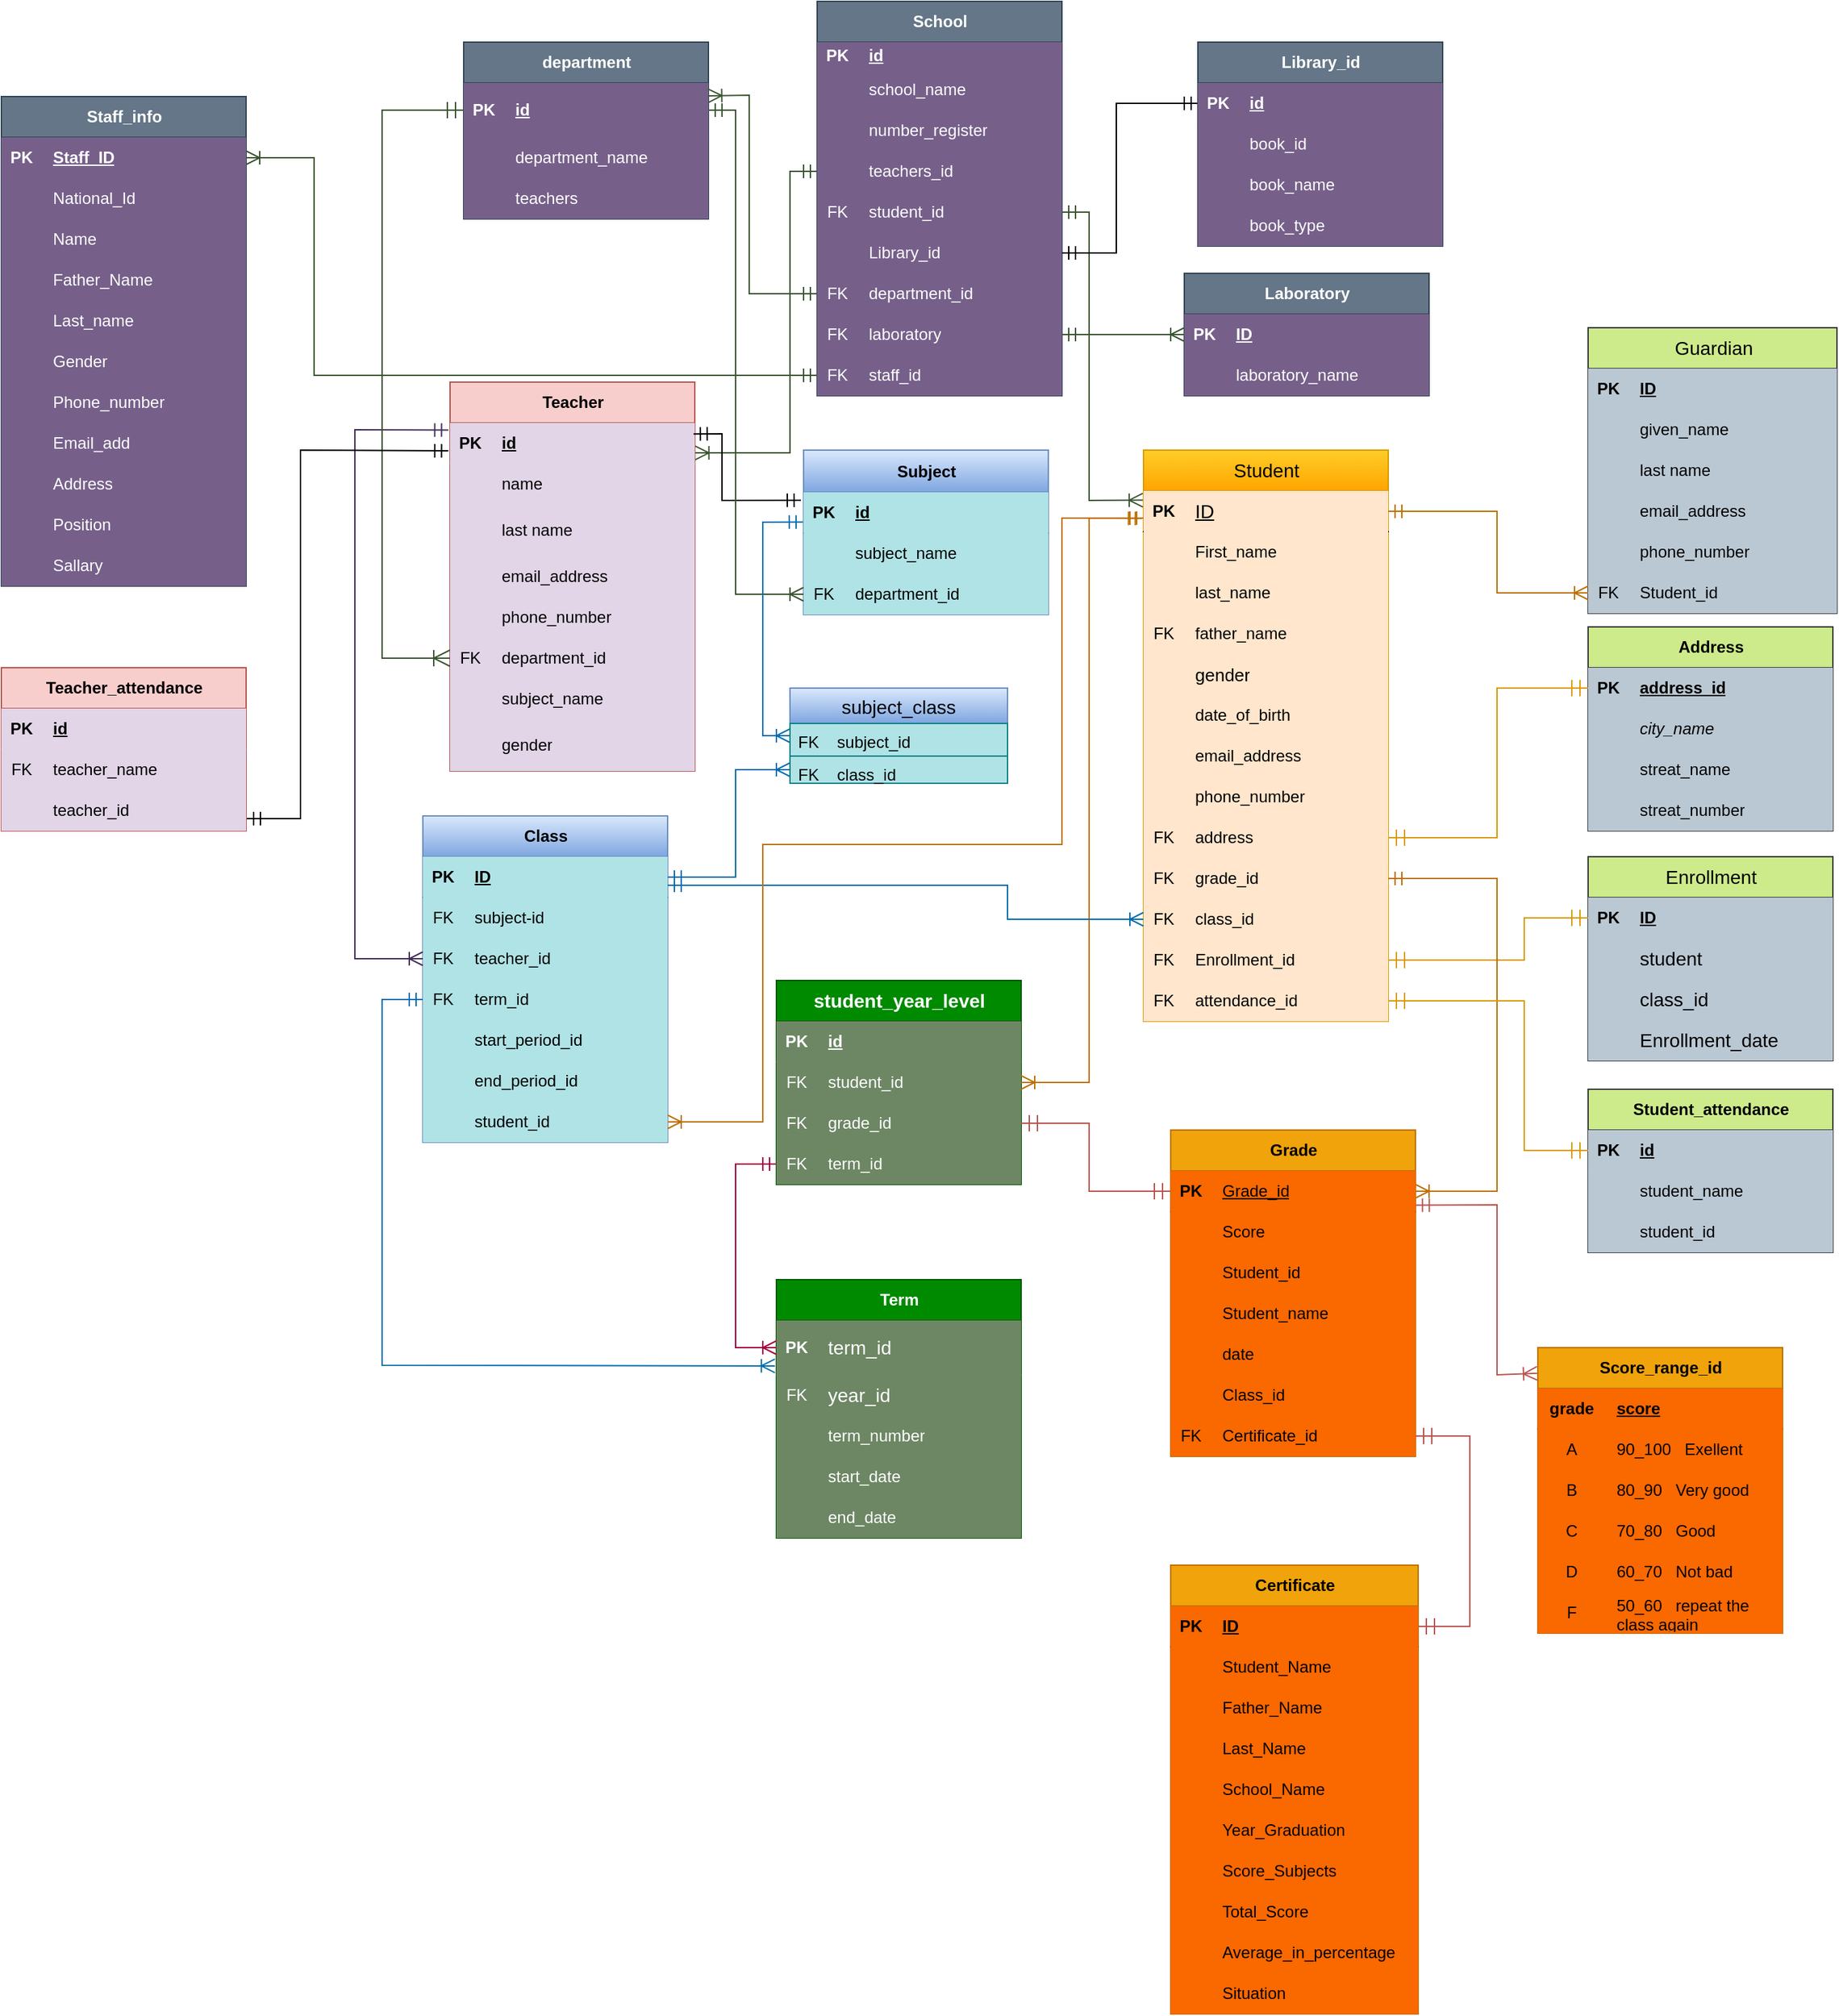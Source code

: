 <mxfile version="27.1.1" pages="2">
  <diagram name="Page-1" id="nbILnIoFjJxwPntXuKlM">
    <mxGraphModel dx="1572" dy="918" grid="1" gridSize="10" guides="1" tooltips="1" connect="1" arrows="1" fold="1" page="1" pageScale="1" pageWidth="850" pageHeight="1100" math="0" shadow="0">
      <root>
        <mxCell id="0" />
        <mxCell id="1" parent="0" />
        <mxCell id="WqCxzR1ThUmL2bFhNVii-1" value="Student" style="shape=table;startSize=30;container=1;collapsible=1;childLayout=tableLayout;fixedRows=1;rowLines=0;fontStyle=0;align=center;resizeLast=1;html=1;fontSize=14;labelBackgroundColor=none;fillColor=#ffcd28;strokeColor=#d79b00;rounded=0;gradientColor=#ffa500;" parent="1" vertex="1">
          <mxGeometry x="1440" y="800" width="180" height="420" as="geometry" />
        </mxCell>
        <mxCell id="WqCxzR1ThUmL2bFhNVii-2" value="" style="shape=tableRow;horizontal=0;startSize=0;swimlaneHead=0;swimlaneBody=0;fillColor=none;collapsible=0;dropTarget=0;points=[[0,0.5],[1,0.5]];portConstraint=eastwest;top=0;left=0;right=0;bottom=1;labelBackgroundColor=none;rounded=0;" parent="WqCxzR1ThUmL2bFhNVii-1" vertex="1">
          <mxGeometry y="30" width="180" height="30" as="geometry" />
        </mxCell>
        <mxCell id="WqCxzR1ThUmL2bFhNVii-3" value="PK" style="shape=partialRectangle;connectable=0;fillColor=#ffe6cc;top=0;left=0;bottom=0;right=0;fontStyle=1;overflow=hidden;whiteSpace=wrap;html=1;labelBackgroundColor=none;strokeColor=#d79b00;rounded=0;" parent="WqCxzR1ThUmL2bFhNVii-2" vertex="1">
          <mxGeometry width="30" height="30" as="geometry">
            <mxRectangle width="30" height="30" as="alternateBounds" />
          </mxGeometry>
        </mxCell>
        <mxCell id="WqCxzR1ThUmL2bFhNVii-4" value="ID" style="shape=partialRectangle;connectable=0;fillColor=#ffe6cc;top=0;left=0;bottom=0;right=0;align=left;spacingLeft=6;fontStyle=4;overflow=hidden;whiteSpace=wrap;html=1;fontSize=14;labelBackgroundColor=none;strokeColor=#d79b00;rounded=0;" parent="WqCxzR1ThUmL2bFhNVii-2" vertex="1">
          <mxGeometry x="30" width="150" height="30" as="geometry">
            <mxRectangle width="150" height="30" as="alternateBounds" />
          </mxGeometry>
        </mxCell>
        <mxCell id="WqCxzR1ThUmL2bFhNVii-5" value="" style="shape=tableRow;horizontal=0;startSize=0;swimlaneHead=0;swimlaneBody=0;fillColor=none;collapsible=0;dropTarget=0;points=[[0,0.5],[1,0.5]];portConstraint=eastwest;top=0;left=0;right=0;bottom=0;labelBackgroundColor=none;rounded=0;" parent="WqCxzR1ThUmL2bFhNVii-1" vertex="1">
          <mxGeometry y="60" width="180" height="30" as="geometry" />
        </mxCell>
        <mxCell id="WqCxzR1ThUmL2bFhNVii-6" value="" style="shape=partialRectangle;connectable=0;fillColor=#ffe6cc;top=0;left=0;bottom=0;right=0;editable=1;overflow=hidden;whiteSpace=wrap;html=1;labelBackgroundColor=none;strokeColor=#d79b00;rounded=0;" parent="WqCxzR1ThUmL2bFhNVii-5" vertex="1">
          <mxGeometry width="30" height="30" as="geometry">
            <mxRectangle width="30" height="30" as="alternateBounds" />
          </mxGeometry>
        </mxCell>
        <mxCell id="WqCxzR1ThUmL2bFhNVii-7" value="First_name" style="shape=partialRectangle;connectable=0;fillColor=#ffe6cc;top=0;left=0;bottom=0;right=0;align=left;spacingLeft=6;overflow=hidden;whiteSpace=wrap;html=1;labelBackgroundColor=none;strokeColor=#d79b00;rounded=0;" parent="WqCxzR1ThUmL2bFhNVii-5" vertex="1">
          <mxGeometry x="30" width="150" height="30" as="geometry">
            <mxRectangle width="150" height="30" as="alternateBounds" />
          </mxGeometry>
        </mxCell>
        <mxCell id="WqCxzR1ThUmL2bFhNVii-8" value="" style="shape=tableRow;horizontal=0;startSize=0;swimlaneHead=0;swimlaneBody=0;fillColor=none;collapsible=0;dropTarget=0;points=[[0,0.5],[1,0.5]];portConstraint=eastwest;top=0;left=0;right=0;bottom=0;labelBackgroundColor=none;rounded=0;" parent="WqCxzR1ThUmL2bFhNVii-1" vertex="1">
          <mxGeometry y="90" width="180" height="30" as="geometry" />
        </mxCell>
        <mxCell id="WqCxzR1ThUmL2bFhNVii-9" value="" style="shape=partialRectangle;connectable=0;fillColor=#ffe6cc;top=0;left=0;bottom=0;right=0;editable=1;overflow=hidden;whiteSpace=wrap;html=1;labelBackgroundColor=none;strokeColor=#d79b00;rounded=0;" parent="WqCxzR1ThUmL2bFhNVii-8" vertex="1">
          <mxGeometry width="30" height="30" as="geometry">
            <mxRectangle width="30" height="30" as="alternateBounds" />
          </mxGeometry>
        </mxCell>
        <mxCell id="WqCxzR1ThUmL2bFhNVii-10" value="last_name" style="shape=partialRectangle;connectable=0;fillColor=#ffe6cc;top=0;left=0;bottom=0;right=0;align=left;spacingLeft=6;overflow=hidden;whiteSpace=wrap;html=1;labelBackgroundColor=none;strokeColor=#d79b00;rounded=0;" parent="WqCxzR1ThUmL2bFhNVii-8" vertex="1">
          <mxGeometry x="30" width="150" height="30" as="geometry">
            <mxRectangle width="150" height="30" as="alternateBounds" />
          </mxGeometry>
        </mxCell>
        <mxCell id="WqCxzR1ThUmL2bFhNVii-11" value="" style="shape=tableRow;horizontal=0;startSize=0;swimlaneHead=0;swimlaneBody=0;fillColor=none;collapsible=0;dropTarget=0;points=[[0,0.5],[1,0.5]];portConstraint=eastwest;top=0;left=0;right=0;bottom=0;labelBackgroundColor=none;rounded=0;" parent="WqCxzR1ThUmL2bFhNVii-1" vertex="1">
          <mxGeometry y="120" width="180" height="30" as="geometry" />
        </mxCell>
        <mxCell id="WqCxzR1ThUmL2bFhNVii-12" value="FK" style="shape=partialRectangle;connectable=0;fillColor=#ffe6cc;top=0;left=0;bottom=0;right=0;editable=1;overflow=hidden;whiteSpace=wrap;html=1;labelBackgroundColor=none;strokeColor=#d79b00;rounded=0;" parent="WqCxzR1ThUmL2bFhNVii-11" vertex="1">
          <mxGeometry width="30" height="30" as="geometry">
            <mxRectangle width="30" height="30" as="alternateBounds" />
          </mxGeometry>
        </mxCell>
        <mxCell id="WqCxzR1ThUmL2bFhNVii-13" value="father_name" style="shape=partialRectangle;connectable=0;fillColor=#ffe6cc;top=0;left=0;bottom=0;right=0;align=left;spacingLeft=6;overflow=hidden;whiteSpace=wrap;html=1;labelBackgroundColor=none;strokeColor=#d79b00;rounded=0;" parent="WqCxzR1ThUmL2bFhNVii-11" vertex="1">
          <mxGeometry x="30" width="150" height="30" as="geometry">
            <mxRectangle width="150" height="30" as="alternateBounds" />
          </mxGeometry>
        </mxCell>
        <mxCell id="WqCxzR1ThUmL2bFhNVii-14" value="" style="shape=tableRow;horizontal=0;startSize=0;swimlaneHead=0;swimlaneBody=0;fillColor=none;collapsible=0;dropTarget=0;points=[[0,0.5],[1,0.5]];portConstraint=eastwest;top=0;left=0;right=0;bottom=0;labelBackgroundColor=none;rounded=0;" parent="WqCxzR1ThUmL2bFhNVii-1" vertex="1">
          <mxGeometry y="150" width="180" height="30" as="geometry" />
        </mxCell>
        <mxCell id="WqCxzR1ThUmL2bFhNVii-15" value="" style="shape=partialRectangle;connectable=0;fillColor=#ffe6cc;top=0;left=0;bottom=0;right=0;editable=1;overflow=hidden;whiteSpace=wrap;html=1;labelBackgroundColor=none;strokeColor=#d79b00;rounded=0;" parent="WqCxzR1ThUmL2bFhNVii-14" vertex="1">
          <mxGeometry width="30" height="30" as="geometry">
            <mxRectangle width="30" height="30" as="alternateBounds" />
          </mxGeometry>
        </mxCell>
        <mxCell id="WqCxzR1ThUmL2bFhNVii-16" value="&lt;span style=&quot;font-weight: normal;&quot;&gt;&lt;font style=&quot;font-size: 13px;&quot;&gt;gender&lt;/font&gt;&lt;/span&gt;" style="shape=partialRectangle;connectable=0;fillColor=#ffe6cc;top=0;left=0;bottom=0;right=0;align=left;spacingLeft=6;overflow=hidden;whiteSpace=wrap;html=1;fontStyle=1;labelBackgroundColor=none;strokeColor=#d79b00;rounded=0;" parent="WqCxzR1ThUmL2bFhNVii-14" vertex="1">
          <mxGeometry x="30" width="150" height="30" as="geometry">
            <mxRectangle width="150" height="30" as="alternateBounds" />
          </mxGeometry>
        </mxCell>
        <mxCell id="WqCxzR1ThUmL2bFhNVii-17" value="" style="shape=tableRow;horizontal=0;startSize=0;swimlaneHead=0;swimlaneBody=0;fillColor=none;collapsible=0;dropTarget=0;points=[[0,0.5],[1,0.5]];portConstraint=eastwest;top=0;left=0;right=0;bottom=0;labelBackgroundColor=none;rounded=0;" parent="WqCxzR1ThUmL2bFhNVii-1" vertex="1">
          <mxGeometry y="180" width="180" height="30" as="geometry" />
        </mxCell>
        <mxCell id="WqCxzR1ThUmL2bFhNVii-18" value="" style="shape=partialRectangle;connectable=0;fillColor=#ffe6cc;top=0;left=0;bottom=0;right=0;editable=1;overflow=hidden;whiteSpace=wrap;html=1;labelBackgroundColor=none;strokeColor=#d79b00;rounded=0;" parent="WqCxzR1ThUmL2bFhNVii-17" vertex="1">
          <mxGeometry width="30" height="30" as="geometry">
            <mxRectangle width="30" height="30" as="alternateBounds" />
          </mxGeometry>
        </mxCell>
        <mxCell id="WqCxzR1ThUmL2bFhNVii-19" value="date_of_birth" style="shape=partialRectangle;connectable=0;fillColor=#ffe6cc;top=0;left=0;bottom=0;right=0;align=left;spacingLeft=6;overflow=hidden;whiteSpace=wrap;html=1;labelBackgroundColor=none;strokeColor=#d79b00;rounded=0;" parent="WqCxzR1ThUmL2bFhNVii-17" vertex="1">
          <mxGeometry x="30" width="150" height="30" as="geometry">
            <mxRectangle width="150" height="30" as="alternateBounds" />
          </mxGeometry>
        </mxCell>
        <mxCell id="WqCxzR1ThUmL2bFhNVii-20" value="" style="shape=tableRow;horizontal=0;startSize=0;swimlaneHead=0;swimlaneBody=0;fillColor=none;collapsible=0;dropTarget=0;points=[[0,0.5],[1,0.5]];portConstraint=eastwest;top=0;left=0;right=0;bottom=0;labelBackgroundColor=none;rounded=0;" parent="WqCxzR1ThUmL2bFhNVii-1" vertex="1">
          <mxGeometry y="210" width="180" height="30" as="geometry" />
        </mxCell>
        <mxCell id="WqCxzR1ThUmL2bFhNVii-21" value="" style="shape=partialRectangle;connectable=0;fillColor=#ffe6cc;top=0;left=0;bottom=0;right=0;editable=1;overflow=hidden;whiteSpace=wrap;html=1;labelBackgroundColor=none;strokeColor=#d79b00;rounded=0;" parent="WqCxzR1ThUmL2bFhNVii-20" vertex="1">
          <mxGeometry width="30" height="30" as="geometry">
            <mxRectangle width="30" height="30" as="alternateBounds" />
          </mxGeometry>
        </mxCell>
        <mxCell id="WqCxzR1ThUmL2bFhNVii-22" value="email_address" style="shape=partialRectangle;connectable=0;fillColor=#ffe6cc;top=0;left=0;bottom=0;right=0;align=left;spacingLeft=6;overflow=hidden;whiteSpace=wrap;html=1;labelBackgroundColor=none;strokeColor=#d79b00;rounded=0;" parent="WqCxzR1ThUmL2bFhNVii-20" vertex="1">
          <mxGeometry x="30" width="150" height="30" as="geometry">
            <mxRectangle width="150" height="30" as="alternateBounds" />
          </mxGeometry>
        </mxCell>
        <mxCell id="WqCxzR1ThUmL2bFhNVii-23" value="" style="shape=tableRow;horizontal=0;startSize=0;swimlaneHead=0;swimlaneBody=0;fillColor=none;collapsible=0;dropTarget=0;points=[[0,0.5],[1,0.5]];portConstraint=eastwest;top=0;left=0;right=0;bottom=0;labelBackgroundColor=none;rounded=0;" parent="WqCxzR1ThUmL2bFhNVii-1" vertex="1">
          <mxGeometry y="240" width="180" height="30" as="geometry" />
        </mxCell>
        <mxCell id="WqCxzR1ThUmL2bFhNVii-24" value="" style="shape=partialRectangle;connectable=0;fillColor=#ffe6cc;top=0;left=0;bottom=0;right=0;editable=1;overflow=hidden;whiteSpace=wrap;html=1;labelBackgroundColor=none;strokeColor=#d79b00;rounded=0;" parent="WqCxzR1ThUmL2bFhNVii-23" vertex="1">
          <mxGeometry width="30" height="30" as="geometry">
            <mxRectangle width="30" height="30" as="alternateBounds" />
          </mxGeometry>
        </mxCell>
        <mxCell id="WqCxzR1ThUmL2bFhNVii-25" value="phone_number" style="shape=partialRectangle;connectable=0;fillColor=#ffe6cc;top=0;left=0;bottom=0;right=0;align=left;spacingLeft=6;overflow=hidden;whiteSpace=wrap;html=1;labelBackgroundColor=none;strokeColor=#d79b00;rounded=0;" parent="WqCxzR1ThUmL2bFhNVii-23" vertex="1">
          <mxGeometry x="30" width="150" height="30" as="geometry">
            <mxRectangle width="150" height="30" as="alternateBounds" />
          </mxGeometry>
        </mxCell>
        <mxCell id="WqCxzR1ThUmL2bFhNVii-26" value="" style="shape=tableRow;horizontal=0;startSize=0;swimlaneHead=0;swimlaneBody=0;fillColor=none;collapsible=0;dropTarget=0;points=[[0,0.5],[1,0.5]];portConstraint=eastwest;top=0;left=0;right=0;bottom=0;labelBackgroundColor=none;rounded=0;" parent="WqCxzR1ThUmL2bFhNVii-1" vertex="1">
          <mxGeometry y="270" width="180" height="30" as="geometry" />
        </mxCell>
        <mxCell id="WqCxzR1ThUmL2bFhNVii-27" value="FK" style="shape=partialRectangle;connectable=0;fillColor=#ffe6cc;top=0;left=0;bottom=0;right=0;editable=1;overflow=hidden;whiteSpace=wrap;html=1;labelBackgroundColor=none;strokeColor=#d79b00;rounded=0;" parent="WqCxzR1ThUmL2bFhNVii-26" vertex="1">
          <mxGeometry width="30" height="30" as="geometry">
            <mxRectangle width="30" height="30" as="alternateBounds" />
          </mxGeometry>
        </mxCell>
        <mxCell id="WqCxzR1ThUmL2bFhNVii-28" value="address" style="shape=partialRectangle;connectable=0;fillColor=#ffe6cc;top=0;left=0;bottom=0;right=0;align=left;spacingLeft=6;overflow=hidden;whiteSpace=wrap;html=1;labelBackgroundColor=none;strokeColor=#d79b00;rounded=0;" parent="WqCxzR1ThUmL2bFhNVii-26" vertex="1">
          <mxGeometry x="30" width="150" height="30" as="geometry">
            <mxRectangle width="150" height="30" as="alternateBounds" />
          </mxGeometry>
        </mxCell>
        <mxCell id="WqCxzR1ThUmL2bFhNVii-29" value="" style="shape=tableRow;horizontal=0;startSize=0;swimlaneHead=0;swimlaneBody=0;fillColor=none;collapsible=0;dropTarget=0;points=[[0,0.5],[1,0.5]];portConstraint=eastwest;top=0;left=0;right=0;bottom=0;labelBackgroundColor=none;rounded=0;" parent="WqCxzR1ThUmL2bFhNVii-1" vertex="1">
          <mxGeometry y="300" width="180" height="30" as="geometry" />
        </mxCell>
        <mxCell id="WqCxzR1ThUmL2bFhNVii-30" value="FK" style="shape=partialRectangle;connectable=0;fillColor=#ffe6cc;top=0;left=0;bottom=0;right=0;editable=1;overflow=hidden;whiteSpace=wrap;html=1;labelBackgroundColor=none;strokeColor=#d79b00;rounded=0;" parent="WqCxzR1ThUmL2bFhNVii-29" vertex="1">
          <mxGeometry width="30" height="30" as="geometry">
            <mxRectangle width="30" height="30" as="alternateBounds" />
          </mxGeometry>
        </mxCell>
        <mxCell id="WqCxzR1ThUmL2bFhNVii-31" value="grade_id" style="shape=partialRectangle;connectable=0;fillColor=#ffe6cc;top=0;left=0;bottom=0;right=0;align=left;spacingLeft=6;overflow=hidden;whiteSpace=wrap;html=1;labelBackgroundColor=none;strokeColor=#d79b00;rounded=0;" parent="WqCxzR1ThUmL2bFhNVii-29" vertex="1">
          <mxGeometry x="30" width="150" height="30" as="geometry">
            <mxRectangle width="150" height="30" as="alternateBounds" />
          </mxGeometry>
        </mxCell>
        <mxCell id="WqCxzR1ThUmL2bFhNVii-32" value="" style="shape=tableRow;horizontal=0;startSize=0;swimlaneHead=0;swimlaneBody=0;fillColor=none;collapsible=0;dropTarget=0;points=[[0,0.5],[1,0.5]];portConstraint=eastwest;top=0;left=0;right=0;bottom=0;labelBackgroundColor=none;rounded=0;" parent="WqCxzR1ThUmL2bFhNVii-1" vertex="1">
          <mxGeometry y="330" width="180" height="30" as="geometry" />
        </mxCell>
        <mxCell id="WqCxzR1ThUmL2bFhNVii-33" value="FK" style="shape=partialRectangle;connectable=0;fillColor=#ffe6cc;top=0;left=0;bottom=0;right=0;editable=1;overflow=hidden;whiteSpace=wrap;html=1;labelBackgroundColor=none;strokeColor=#d79b00;rounded=0;" parent="WqCxzR1ThUmL2bFhNVii-32" vertex="1">
          <mxGeometry width="30" height="30" as="geometry">
            <mxRectangle width="30" height="30" as="alternateBounds" />
          </mxGeometry>
        </mxCell>
        <mxCell id="WqCxzR1ThUmL2bFhNVii-34" value="class_id" style="shape=partialRectangle;connectable=0;fillColor=#ffe6cc;top=0;left=0;bottom=0;right=0;align=left;spacingLeft=6;overflow=hidden;whiteSpace=wrap;html=1;labelBackgroundColor=none;strokeColor=#d79b00;rounded=0;" parent="WqCxzR1ThUmL2bFhNVii-32" vertex="1">
          <mxGeometry x="30" width="150" height="30" as="geometry">
            <mxRectangle width="150" height="30" as="alternateBounds" />
          </mxGeometry>
        </mxCell>
        <mxCell id="WqCxzR1ThUmL2bFhNVii-35" value="" style="shape=tableRow;horizontal=0;startSize=0;swimlaneHead=0;swimlaneBody=0;fillColor=none;collapsible=0;dropTarget=0;points=[[0,0.5],[1,0.5]];portConstraint=eastwest;top=0;left=0;right=0;bottom=0;labelBackgroundColor=none;rounded=0;" parent="WqCxzR1ThUmL2bFhNVii-1" vertex="1">
          <mxGeometry y="360" width="180" height="30" as="geometry" />
        </mxCell>
        <mxCell id="WqCxzR1ThUmL2bFhNVii-36" value="FK" style="shape=partialRectangle;connectable=0;fillColor=#ffe6cc;top=0;left=0;bottom=0;right=0;editable=1;overflow=hidden;whiteSpace=wrap;html=1;labelBackgroundColor=none;strokeColor=#d79b00;rounded=0;" parent="WqCxzR1ThUmL2bFhNVii-35" vertex="1">
          <mxGeometry width="30" height="30" as="geometry">
            <mxRectangle width="30" height="30" as="alternateBounds" />
          </mxGeometry>
        </mxCell>
        <mxCell id="WqCxzR1ThUmL2bFhNVii-37" value="Enrollment_id" style="shape=partialRectangle;connectable=0;fillColor=#ffe6cc;top=0;left=0;bottom=0;right=0;align=left;spacingLeft=6;overflow=hidden;whiteSpace=wrap;html=1;labelBackgroundColor=none;strokeColor=#d79b00;rounded=0;" parent="WqCxzR1ThUmL2bFhNVii-35" vertex="1">
          <mxGeometry x="30" width="150" height="30" as="geometry">
            <mxRectangle width="150" height="30" as="alternateBounds" />
          </mxGeometry>
        </mxCell>
        <mxCell id="WqCxzR1ThUmL2bFhNVii-38" value="" style="shape=tableRow;horizontal=0;startSize=0;swimlaneHead=0;swimlaneBody=0;fillColor=none;collapsible=0;dropTarget=0;points=[[0,0.5],[1,0.5]];portConstraint=eastwest;top=0;left=0;right=0;bottom=0;labelBackgroundColor=none;rounded=0;" parent="WqCxzR1ThUmL2bFhNVii-1" vertex="1">
          <mxGeometry y="390" width="180" height="30" as="geometry" />
        </mxCell>
        <mxCell id="WqCxzR1ThUmL2bFhNVii-39" value="FK" style="shape=partialRectangle;connectable=0;fillColor=#ffe6cc;top=0;left=0;bottom=0;right=0;editable=1;overflow=hidden;whiteSpace=wrap;html=1;labelBackgroundColor=none;strokeColor=#d79b00;rounded=0;" parent="WqCxzR1ThUmL2bFhNVii-38" vertex="1">
          <mxGeometry width="30" height="30" as="geometry">
            <mxRectangle width="30" height="30" as="alternateBounds" />
          </mxGeometry>
        </mxCell>
        <mxCell id="WqCxzR1ThUmL2bFhNVii-40" value="attendance_id" style="shape=partialRectangle;connectable=0;fillColor=#ffe6cc;top=0;left=0;bottom=0;right=0;align=left;spacingLeft=6;overflow=hidden;whiteSpace=wrap;html=1;labelBackgroundColor=none;strokeColor=#d79b00;rounded=0;" parent="WqCxzR1ThUmL2bFhNVii-38" vertex="1">
          <mxGeometry x="30" width="150" height="30" as="geometry">
            <mxRectangle width="150" height="30" as="alternateBounds" />
          </mxGeometry>
        </mxCell>
        <mxCell id="WqCxzR1ThUmL2bFhNVii-41" value="Guardian" style="shape=table;startSize=30;container=1;collapsible=1;childLayout=tableLayout;fixedRows=1;rowLines=0;align=center;resizeLast=1;html=1;fontSize=14;labelBackgroundColor=none;fillColor=#cdeb8b;strokeColor=#36393d;rounded=0;" parent="1" vertex="1">
          <mxGeometry x="1767" y="710" width="183" height="210" as="geometry" />
        </mxCell>
        <mxCell id="WqCxzR1ThUmL2bFhNVii-42" value="" style="shape=tableRow;horizontal=0;startSize=0;swimlaneHead=0;swimlaneBody=0;fillColor=#bac8d3;collapsible=0;dropTarget=0;points=[[0,0.5],[1,0.5]];portConstraint=eastwest;top=0;left=0;right=0;bottom=1;labelBackgroundColor=none;strokeColor=#23445d;rounded=0;" parent="WqCxzR1ThUmL2bFhNVii-41" vertex="1">
          <mxGeometry y="30" width="183" height="30" as="geometry" />
        </mxCell>
        <mxCell id="WqCxzR1ThUmL2bFhNVii-43" value="PK" style="shape=partialRectangle;connectable=0;fillColor=#bac8d3;top=0;left=0;bottom=0;right=0;fontStyle=1;overflow=hidden;whiteSpace=wrap;html=1;labelBackgroundColor=none;strokeColor=#23445d;rounded=0;" parent="WqCxzR1ThUmL2bFhNVii-42" vertex="1">
          <mxGeometry width="30" height="30" as="geometry">
            <mxRectangle width="30" height="30" as="alternateBounds" />
          </mxGeometry>
        </mxCell>
        <mxCell id="WqCxzR1ThUmL2bFhNVii-44" value="ID" style="shape=partialRectangle;connectable=0;fillColor=#bac8d3;top=0;left=0;bottom=0;right=0;align=left;spacingLeft=6;fontStyle=5;overflow=hidden;whiteSpace=wrap;html=1;labelBackgroundColor=none;strokeColor=#23445d;rounded=0;" parent="WqCxzR1ThUmL2bFhNVii-42" vertex="1">
          <mxGeometry x="30" width="153" height="30" as="geometry">
            <mxRectangle width="153" height="30" as="alternateBounds" />
          </mxGeometry>
        </mxCell>
        <mxCell id="WqCxzR1ThUmL2bFhNVii-45" value="" style="shape=tableRow;horizontal=0;startSize=0;swimlaneHead=0;swimlaneBody=0;fillColor=#bac8d3;collapsible=0;dropTarget=0;points=[[0,0.5],[1,0.5]];portConstraint=eastwest;top=0;left=0;right=0;bottom=0;labelBackgroundColor=none;strokeColor=#23445d;rounded=0;" parent="WqCxzR1ThUmL2bFhNVii-41" vertex="1">
          <mxGeometry y="60" width="183" height="30" as="geometry" />
        </mxCell>
        <mxCell id="WqCxzR1ThUmL2bFhNVii-46" value="" style="shape=partialRectangle;connectable=0;fillColor=#bac8d3;top=0;left=0;bottom=0;right=0;editable=1;overflow=hidden;whiteSpace=wrap;html=1;labelBackgroundColor=none;strokeColor=#23445d;rounded=0;" parent="WqCxzR1ThUmL2bFhNVii-45" vertex="1">
          <mxGeometry width="30" height="30" as="geometry">
            <mxRectangle width="30" height="30" as="alternateBounds" />
          </mxGeometry>
        </mxCell>
        <mxCell id="WqCxzR1ThUmL2bFhNVii-47" value="given_name" style="shape=partialRectangle;connectable=0;fillColor=#bac8d3;top=0;left=0;bottom=0;right=0;align=left;spacingLeft=6;overflow=hidden;whiteSpace=wrap;html=1;labelBackgroundColor=none;strokeColor=#23445d;rounded=0;" parent="WqCxzR1ThUmL2bFhNVii-45" vertex="1">
          <mxGeometry x="30" width="153" height="30" as="geometry">
            <mxRectangle width="153" height="30" as="alternateBounds" />
          </mxGeometry>
        </mxCell>
        <mxCell id="WqCxzR1ThUmL2bFhNVii-48" value="" style="shape=tableRow;horizontal=0;startSize=0;swimlaneHead=0;swimlaneBody=0;fillColor=#bac8d3;collapsible=0;dropTarget=0;points=[[0,0.5],[1,0.5]];portConstraint=eastwest;top=0;left=0;right=0;bottom=0;labelBackgroundColor=none;strokeColor=#23445d;rounded=0;" parent="WqCxzR1ThUmL2bFhNVii-41" vertex="1">
          <mxGeometry y="90" width="183" height="30" as="geometry" />
        </mxCell>
        <mxCell id="WqCxzR1ThUmL2bFhNVii-49" value="" style="shape=partialRectangle;connectable=0;fillColor=#bac8d3;top=0;left=0;bottom=0;right=0;editable=1;overflow=hidden;whiteSpace=wrap;html=1;labelBackgroundColor=none;strokeColor=#23445d;rounded=0;" parent="WqCxzR1ThUmL2bFhNVii-48" vertex="1">
          <mxGeometry width="30" height="30" as="geometry">
            <mxRectangle width="30" height="30" as="alternateBounds" />
          </mxGeometry>
        </mxCell>
        <mxCell id="WqCxzR1ThUmL2bFhNVii-50" value="last name" style="shape=partialRectangle;connectable=0;fillColor=#bac8d3;top=0;left=0;bottom=0;right=0;align=left;spacingLeft=6;overflow=hidden;whiteSpace=wrap;html=1;labelBackgroundColor=none;strokeColor=#23445d;rounded=0;" parent="WqCxzR1ThUmL2bFhNVii-48" vertex="1">
          <mxGeometry x="30" width="153" height="30" as="geometry">
            <mxRectangle width="153" height="30" as="alternateBounds" />
          </mxGeometry>
        </mxCell>
        <mxCell id="WqCxzR1ThUmL2bFhNVii-51" value="" style="shape=tableRow;horizontal=0;startSize=0;swimlaneHead=0;swimlaneBody=0;fillColor=#bac8d3;collapsible=0;dropTarget=0;points=[[0,0.5],[1,0.5]];portConstraint=eastwest;top=0;left=0;right=0;bottom=0;labelBackgroundColor=none;strokeColor=#23445d;rounded=0;" parent="WqCxzR1ThUmL2bFhNVii-41" vertex="1">
          <mxGeometry y="120" width="183" height="30" as="geometry" />
        </mxCell>
        <mxCell id="WqCxzR1ThUmL2bFhNVii-52" value="" style="shape=partialRectangle;connectable=0;fillColor=#bac8d3;top=0;left=0;bottom=0;right=0;editable=1;overflow=hidden;whiteSpace=wrap;html=1;labelBackgroundColor=none;strokeColor=#23445d;rounded=0;" parent="WqCxzR1ThUmL2bFhNVii-51" vertex="1">
          <mxGeometry width="30" height="30" as="geometry">
            <mxRectangle width="30" height="30" as="alternateBounds" />
          </mxGeometry>
        </mxCell>
        <mxCell id="WqCxzR1ThUmL2bFhNVii-53" value="email_address" style="shape=partialRectangle;connectable=0;fillColor=#bac8d3;top=0;left=0;bottom=0;right=0;align=left;spacingLeft=6;overflow=hidden;whiteSpace=wrap;html=1;labelBackgroundColor=none;strokeColor=#23445d;rounded=0;" parent="WqCxzR1ThUmL2bFhNVii-51" vertex="1">
          <mxGeometry x="30" width="153" height="30" as="geometry">
            <mxRectangle width="153" height="30" as="alternateBounds" />
          </mxGeometry>
        </mxCell>
        <mxCell id="WqCxzR1ThUmL2bFhNVii-54" value="" style="shape=tableRow;horizontal=0;startSize=0;swimlaneHead=0;swimlaneBody=0;fillColor=#bac8d3;collapsible=0;dropTarget=0;points=[[0,0.5],[1,0.5]];portConstraint=eastwest;top=0;left=0;right=0;bottom=0;labelBackgroundColor=none;strokeColor=#23445d;rounded=0;" parent="WqCxzR1ThUmL2bFhNVii-41" vertex="1">
          <mxGeometry y="150" width="183" height="30" as="geometry" />
        </mxCell>
        <mxCell id="WqCxzR1ThUmL2bFhNVii-55" value="" style="shape=partialRectangle;connectable=0;fillColor=#bac8d3;top=0;left=0;bottom=0;right=0;editable=1;overflow=hidden;whiteSpace=wrap;html=1;labelBackgroundColor=none;strokeColor=#23445d;rounded=0;" parent="WqCxzR1ThUmL2bFhNVii-54" vertex="1">
          <mxGeometry width="30" height="30" as="geometry">
            <mxRectangle width="30" height="30" as="alternateBounds" />
          </mxGeometry>
        </mxCell>
        <mxCell id="WqCxzR1ThUmL2bFhNVii-56" value="phone_number" style="shape=partialRectangle;connectable=0;fillColor=#bac8d3;top=0;left=0;bottom=0;right=0;align=left;spacingLeft=6;overflow=hidden;whiteSpace=wrap;html=1;labelBackgroundColor=none;strokeColor=#23445d;rounded=0;" parent="WqCxzR1ThUmL2bFhNVii-54" vertex="1">
          <mxGeometry x="30" width="153" height="30" as="geometry">
            <mxRectangle width="153" height="30" as="alternateBounds" />
          </mxGeometry>
        </mxCell>
        <mxCell id="WqCxzR1ThUmL2bFhNVii-57" value="" style="shape=tableRow;horizontal=0;startSize=0;swimlaneHead=0;swimlaneBody=0;fillColor=#bac8d3;collapsible=0;dropTarget=0;points=[[0,0.5],[1,0.5]];portConstraint=eastwest;top=0;left=0;right=0;bottom=0;labelBackgroundColor=none;strokeColor=#23445d;rounded=0;" parent="WqCxzR1ThUmL2bFhNVii-41" vertex="1">
          <mxGeometry y="180" width="183" height="30" as="geometry" />
        </mxCell>
        <mxCell id="WqCxzR1ThUmL2bFhNVii-58" value="FK" style="shape=partialRectangle;connectable=0;fillColor=#bac8d3;top=0;left=0;bottom=0;right=0;editable=1;overflow=hidden;whiteSpace=wrap;html=1;labelBackgroundColor=none;strokeColor=#23445d;rounded=0;" parent="WqCxzR1ThUmL2bFhNVii-57" vertex="1">
          <mxGeometry width="30" height="30" as="geometry">
            <mxRectangle width="30" height="30" as="alternateBounds" />
          </mxGeometry>
        </mxCell>
        <mxCell id="WqCxzR1ThUmL2bFhNVii-59" value="Student_id" style="shape=partialRectangle;connectable=0;fillColor=#bac8d3;top=0;left=0;bottom=0;right=0;align=left;spacingLeft=6;overflow=hidden;whiteSpace=wrap;html=1;labelBackgroundColor=none;strokeColor=#23445d;rounded=0;" parent="WqCxzR1ThUmL2bFhNVii-57" vertex="1">
          <mxGeometry x="30" width="153" height="30" as="geometry">
            <mxRectangle width="153" height="30" as="alternateBounds" />
          </mxGeometry>
        </mxCell>
        <mxCell id="WqCxzR1ThUmL2bFhNVii-60" value="Class" style="shape=table;startSize=30;container=1;collapsible=1;childLayout=tableLayout;fixedRows=1;rowLines=0;fontStyle=1;align=center;resizeLast=1;html=1;labelBackgroundColor=none;fillColor=#dae8fc;rounded=0;strokeColor=#6c8ebf;gradientColor=#7ea6e0;" parent="1" vertex="1">
          <mxGeometry x="910" y="1069" width="180" height="240" as="geometry" />
        </mxCell>
        <mxCell id="WqCxzR1ThUmL2bFhNVii-61" value="" style="shape=tableRow;horizontal=0;startSize=0;swimlaneHead=0;swimlaneBody=0;fillColor=#b0e3e6;collapsible=0;dropTarget=0;points=[[0,0.5],[1,0.5]];portConstraint=eastwest;top=0;left=0;right=0;bottom=1;labelBackgroundColor=none;strokeColor=#0e8088;rounded=0;" parent="WqCxzR1ThUmL2bFhNVii-60" vertex="1">
          <mxGeometry y="30" width="180" height="30" as="geometry" />
        </mxCell>
        <mxCell id="WqCxzR1ThUmL2bFhNVii-62" value="PK" style="shape=partialRectangle;connectable=0;fillColor=#b0e3e6;top=0;left=0;bottom=0;right=0;fontStyle=1;overflow=hidden;whiteSpace=wrap;html=1;labelBackgroundColor=none;strokeColor=#0e8088;rounded=0;" parent="WqCxzR1ThUmL2bFhNVii-61" vertex="1">
          <mxGeometry width="30" height="30" as="geometry">
            <mxRectangle width="30" height="30" as="alternateBounds" />
          </mxGeometry>
        </mxCell>
        <mxCell id="WqCxzR1ThUmL2bFhNVii-63" value="ID" style="shape=partialRectangle;connectable=0;fillColor=#b0e3e6;top=0;left=0;bottom=0;right=0;align=left;spacingLeft=6;fontStyle=5;overflow=hidden;whiteSpace=wrap;html=1;labelBackgroundColor=none;strokeColor=#0e8088;rounded=0;" parent="WqCxzR1ThUmL2bFhNVii-61" vertex="1">
          <mxGeometry x="30" width="150" height="30" as="geometry">
            <mxRectangle width="150" height="30" as="alternateBounds" />
          </mxGeometry>
        </mxCell>
        <mxCell id="WqCxzR1ThUmL2bFhNVii-64" value="" style="shape=tableRow;horizontal=0;startSize=0;swimlaneHead=0;swimlaneBody=0;fillColor=#b0e3e6;collapsible=0;dropTarget=0;points=[[0,0.5],[1,0.5]];portConstraint=eastwest;top=0;left=0;right=0;bottom=0;labelBackgroundColor=none;strokeColor=#0e8088;rounded=0;" parent="WqCxzR1ThUmL2bFhNVii-60" vertex="1">
          <mxGeometry y="60" width="180" height="30" as="geometry" />
        </mxCell>
        <mxCell id="WqCxzR1ThUmL2bFhNVii-65" value="FK" style="shape=partialRectangle;connectable=0;fillColor=#b0e3e6;top=0;left=0;bottom=0;right=0;editable=1;overflow=hidden;whiteSpace=wrap;html=1;labelBackgroundColor=none;strokeColor=#0e8088;rounded=0;" parent="WqCxzR1ThUmL2bFhNVii-64" vertex="1">
          <mxGeometry width="30" height="30" as="geometry">
            <mxRectangle width="30" height="30" as="alternateBounds" />
          </mxGeometry>
        </mxCell>
        <mxCell id="WqCxzR1ThUmL2bFhNVii-66" value="subject-id" style="shape=partialRectangle;connectable=0;fillColor=#b0e3e6;top=0;left=0;bottom=0;right=0;align=left;spacingLeft=6;overflow=hidden;whiteSpace=wrap;html=1;labelBackgroundColor=none;strokeColor=#0e8088;rounded=0;" parent="WqCxzR1ThUmL2bFhNVii-64" vertex="1">
          <mxGeometry x="30" width="150" height="30" as="geometry">
            <mxRectangle width="150" height="30" as="alternateBounds" />
          </mxGeometry>
        </mxCell>
        <mxCell id="WqCxzR1ThUmL2bFhNVii-67" value="" style="shape=tableRow;horizontal=0;startSize=0;swimlaneHead=0;swimlaneBody=0;fillColor=#b0e3e6;collapsible=0;dropTarget=0;points=[[0,0.5],[1,0.5]];portConstraint=eastwest;top=0;left=0;right=0;bottom=0;labelBackgroundColor=none;strokeColor=#0e8088;rounded=0;" parent="WqCxzR1ThUmL2bFhNVii-60" vertex="1">
          <mxGeometry y="90" width="180" height="30" as="geometry" />
        </mxCell>
        <mxCell id="WqCxzR1ThUmL2bFhNVii-68" value="FK" style="shape=partialRectangle;connectable=0;fillColor=#b0e3e6;top=0;left=0;bottom=0;right=0;editable=1;overflow=hidden;whiteSpace=wrap;html=1;labelBackgroundColor=none;strokeColor=#0e8088;rounded=0;" parent="WqCxzR1ThUmL2bFhNVii-67" vertex="1">
          <mxGeometry width="30" height="30" as="geometry">
            <mxRectangle width="30" height="30" as="alternateBounds" />
          </mxGeometry>
        </mxCell>
        <mxCell id="WqCxzR1ThUmL2bFhNVii-69" value="teacher_id" style="shape=partialRectangle;connectable=0;fillColor=#b0e3e6;top=0;left=0;bottom=0;right=0;align=left;spacingLeft=6;overflow=hidden;whiteSpace=wrap;html=1;labelBackgroundColor=none;strokeColor=#0e8088;rounded=0;" parent="WqCxzR1ThUmL2bFhNVii-67" vertex="1">
          <mxGeometry x="30" width="150" height="30" as="geometry">
            <mxRectangle width="150" height="30" as="alternateBounds" />
          </mxGeometry>
        </mxCell>
        <mxCell id="WqCxzR1ThUmL2bFhNVii-70" value="" style="shape=tableRow;horizontal=0;startSize=0;swimlaneHead=0;swimlaneBody=0;fillColor=#b0e3e6;collapsible=0;dropTarget=0;points=[[0,0.5],[1,0.5]];portConstraint=eastwest;top=0;left=0;right=0;bottom=0;labelBackgroundColor=none;strokeColor=#0e8088;rounded=0;" parent="WqCxzR1ThUmL2bFhNVii-60" vertex="1">
          <mxGeometry y="120" width="180" height="30" as="geometry" />
        </mxCell>
        <mxCell id="WqCxzR1ThUmL2bFhNVii-71" value="FK" style="shape=partialRectangle;connectable=0;fillColor=#b0e3e6;top=0;left=0;bottom=0;right=0;editable=1;overflow=hidden;whiteSpace=wrap;html=1;labelBackgroundColor=none;strokeColor=#0e8088;rounded=0;" parent="WqCxzR1ThUmL2bFhNVii-70" vertex="1">
          <mxGeometry width="30" height="30" as="geometry">
            <mxRectangle width="30" height="30" as="alternateBounds" />
          </mxGeometry>
        </mxCell>
        <mxCell id="WqCxzR1ThUmL2bFhNVii-72" value="term_id" style="shape=partialRectangle;connectable=0;fillColor=#b0e3e6;top=0;left=0;bottom=0;right=0;align=left;spacingLeft=6;overflow=hidden;whiteSpace=wrap;html=1;labelBackgroundColor=none;strokeColor=#0e8088;rounded=0;" parent="WqCxzR1ThUmL2bFhNVii-70" vertex="1">
          <mxGeometry x="30" width="150" height="30" as="geometry">
            <mxRectangle width="150" height="30" as="alternateBounds" />
          </mxGeometry>
        </mxCell>
        <mxCell id="WqCxzR1ThUmL2bFhNVii-73" value="" style="shape=tableRow;horizontal=0;startSize=0;swimlaneHead=0;swimlaneBody=0;fillColor=#b0e3e6;collapsible=0;dropTarget=0;points=[[0,0.5],[1,0.5]];portConstraint=eastwest;top=0;left=0;right=0;bottom=0;labelBackgroundColor=none;strokeColor=#0e8088;rounded=0;" parent="WqCxzR1ThUmL2bFhNVii-60" vertex="1">
          <mxGeometry y="150" width="180" height="30" as="geometry" />
        </mxCell>
        <mxCell id="WqCxzR1ThUmL2bFhNVii-74" value="" style="shape=partialRectangle;connectable=0;fillColor=#b0e3e6;top=0;left=0;bottom=0;right=0;editable=1;overflow=hidden;whiteSpace=wrap;html=1;labelBackgroundColor=none;strokeColor=#0e8088;rounded=0;" parent="WqCxzR1ThUmL2bFhNVii-73" vertex="1">
          <mxGeometry width="30" height="30" as="geometry">
            <mxRectangle width="30" height="30" as="alternateBounds" />
          </mxGeometry>
        </mxCell>
        <mxCell id="WqCxzR1ThUmL2bFhNVii-75" value="start_period_id" style="shape=partialRectangle;connectable=0;fillColor=#b0e3e6;top=0;left=0;bottom=0;right=0;align=left;spacingLeft=6;overflow=hidden;whiteSpace=wrap;html=1;labelBackgroundColor=none;strokeColor=#0e8088;rounded=0;" parent="WqCxzR1ThUmL2bFhNVii-73" vertex="1">
          <mxGeometry x="30" width="150" height="30" as="geometry">
            <mxRectangle width="150" height="30" as="alternateBounds" />
          </mxGeometry>
        </mxCell>
        <mxCell id="WqCxzR1ThUmL2bFhNVii-76" value="" style="shape=tableRow;horizontal=0;startSize=0;swimlaneHead=0;swimlaneBody=0;fillColor=#b0e3e6;collapsible=0;dropTarget=0;points=[[0,0.5],[1,0.5]];portConstraint=eastwest;top=0;left=0;right=0;bottom=0;labelBackgroundColor=none;strokeColor=#0e8088;rounded=0;" parent="WqCxzR1ThUmL2bFhNVii-60" vertex="1">
          <mxGeometry y="180" width="180" height="30" as="geometry" />
        </mxCell>
        <mxCell id="WqCxzR1ThUmL2bFhNVii-77" value="" style="shape=partialRectangle;connectable=0;fillColor=#b0e3e6;top=0;left=0;bottom=0;right=0;editable=1;overflow=hidden;whiteSpace=wrap;html=1;labelBackgroundColor=none;strokeColor=#0e8088;rounded=0;" parent="WqCxzR1ThUmL2bFhNVii-76" vertex="1">
          <mxGeometry width="30" height="30" as="geometry">
            <mxRectangle width="30" height="30" as="alternateBounds" />
          </mxGeometry>
        </mxCell>
        <mxCell id="WqCxzR1ThUmL2bFhNVii-78" value="end_period_id" style="shape=partialRectangle;connectable=0;fillColor=#b0e3e6;top=0;left=0;bottom=0;right=0;align=left;spacingLeft=6;overflow=hidden;whiteSpace=wrap;html=1;labelBackgroundColor=none;strokeColor=#0e8088;rounded=0;" parent="WqCxzR1ThUmL2bFhNVii-76" vertex="1">
          <mxGeometry x="30" width="150" height="30" as="geometry">
            <mxRectangle width="150" height="30" as="alternateBounds" />
          </mxGeometry>
        </mxCell>
        <mxCell id="WqCxzR1ThUmL2bFhNVii-79" value="" style="shape=tableRow;horizontal=0;startSize=0;swimlaneHead=0;swimlaneBody=0;fillColor=#b0e3e6;collapsible=0;dropTarget=0;points=[[0,0.5],[1,0.5]];portConstraint=eastwest;top=0;left=0;right=0;bottom=0;labelBackgroundColor=none;strokeColor=#0e8088;rounded=0;" parent="WqCxzR1ThUmL2bFhNVii-60" vertex="1">
          <mxGeometry y="210" width="180" height="30" as="geometry" />
        </mxCell>
        <mxCell id="WqCxzR1ThUmL2bFhNVii-80" value="" style="shape=partialRectangle;connectable=0;fillColor=#b0e3e6;top=0;left=0;bottom=0;right=0;editable=1;overflow=hidden;whiteSpace=wrap;html=1;labelBackgroundColor=none;strokeColor=#0e8088;rounded=0;" parent="WqCxzR1ThUmL2bFhNVii-79" vertex="1">
          <mxGeometry width="30" height="30" as="geometry">
            <mxRectangle width="30" height="30" as="alternateBounds" />
          </mxGeometry>
        </mxCell>
        <mxCell id="WqCxzR1ThUmL2bFhNVii-81" value="student_id" style="shape=partialRectangle;connectable=0;fillColor=#b0e3e6;top=0;left=0;bottom=0;right=0;align=left;spacingLeft=6;overflow=hidden;whiteSpace=wrap;html=1;labelBackgroundColor=none;strokeColor=#0e8088;rounded=0;" parent="WqCxzR1ThUmL2bFhNVii-79" vertex="1">
          <mxGeometry x="30" width="150" height="30" as="geometry">
            <mxRectangle width="150" height="30" as="alternateBounds" />
          </mxGeometry>
        </mxCell>
        <mxCell id="WqCxzR1ThUmL2bFhNVii-82" value="" style="fontSize=12;html=1;endArrow=ERoneToMany;startArrow=ERmandOne;rounded=0;endSize=8;startSize=8;labelBackgroundColor=none;fontColor=default;exitX=1;exitY=0.5;exitDx=0;exitDy=0;entryX=0;entryY=0.5;entryDx=0;entryDy=0;fillColor=#f0a30a;strokeColor=#BD7000;" parent="1" source="WqCxzR1ThUmL2bFhNVii-2" target="WqCxzR1ThUmL2bFhNVii-57" edge="1">
          <mxGeometry width="100" height="100" relative="1" as="geometry">
            <mxPoint x="1650" y="998" as="sourcePoint" />
            <mxPoint x="1720" y="940" as="targetPoint" />
            <Array as="points">
              <mxPoint x="1700" y="845" />
              <mxPoint x="1700" y="905" />
            </Array>
          </mxGeometry>
        </mxCell>
        <mxCell id="WqCxzR1ThUmL2bFhNVii-83" value="Subject" style="shape=table;startSize=31;container=1;collapsible=1;childLayout=tableLayout;fixedRows=1;rowLines=0;fontStyle=1;align=center;resizeLast=1;html=1;labelBackgroundColor=none;fillColor=#dae8fc;strokeColor=#6c8ebf;rounded=0;gradientColor=#7ea6e0;" parent="1" vertex="1">
          <mxGeometry x="1190" y="800" width="180" height="121" as="geometry" />
        </mxCell>
        <mxCell id="WqCxzR1ThUmL2bFhNVii-84" value="" style="shape=tableRow;horizontal=0;startSize=0;swimlaneHead=0;swimlaneBody=0;fillColor=#b0e3e6;collapsible=0;dropTarget=0;points=[[0,0.5],[1,0.5]];portConstraint=eastwest;top=0;left=0;right=0;bottom=1;labelBackgroundColor=none;strokeColor=#0e8088;rounded=0;" parent="WqCxzR1ThUmL2bFhNVii-83" vertex="1">
          <mxGeometry y="31" width="180" height="30" as="geometry" />
        </mxCell>
        <mxCell id="WqCxzR1ThUmL2bFhNVii-85" value="PK" style="shape=partialRectangle;connectable=0;fillColor=#b0e3e6;top=0;left=0;bottom=0;right=0;fontStyle=1;overflow=hidden;whiteSpace=wrap;html=1;labelBackgroundColor=none;rounded=0;strokeColor=#0e8088;" parent="WqCxzR1ThUmL2bFhNVii-84" vertex="1">
          <mxGeometry width="30" height="30" as="geometry">
            <mxRectangle width="30" height="30" as="alternateBounds" />
          </mxGeometry>
        </mxCell>
        <mxCell id="WqCxzR1ThUmL2bFhNVii-86" value="id" style="shape=partialRectangle;connectable=0;fillColor=#b0e3e6;top=0;left=0;bottom=0;right=0;align=left;spacingLeft=6;fontStyle=5;overflow=hidden;whiteSpace=wrap;html=1;labelBackgroundColor=none;rounded=0;strokeColor=#0e8088;" parent="WqCxzR1ThUmL2bFhNVii-84" vertex="1">
          <mxGeometry x="30" width="150" height="30" as="geometry">
            <mxRectangle width="150" height="30" as="alternateBounds" />
          </mxGeometry>
        </mxCell>
        <mxCell id="WqCxzR1ThUmL2bFhNVii-87" value="" style="shape=tableRow;horizontal=0;startSize=0;swimlaneHead=0;swimlaneBody=0;fillColor=#b0e3e6;collapsible=0;dropTarget=0;points=[[0,0.5],[1,0.5]];portConstraint=eastwest;top=0;left=0;right=0;bottom=0;labelBackgroundColor=none;strokeColor=#0e8088;rounded=0;" parent="WqCxzR1ThUmL2bFhNVii-83" vertex="1">
          <mxGeometry y="61" width="180" height="30" as="geometry" />
        </mxCell>
        <mxCell id="WqCxzR1ThUmL2bFhNVii-88" value="" style="shape=partialRectangle;connectable=0;fillColor=#b0e3e6;top=0;left=0;bottom=0;right=0;editable=1;overflow=hidden;whiteSpace=wrap;html=1;labelBackgroundColor=none;rounded=0;strokeColor=#0e8088;" parent="WqCxzR1ThUmL2bFhNVii-87" vertex="1">
          <mxGeometry width="30" height="30" as="geometry">
            <mxRectangle width="30" height="30" as="alternateBounds" />
          </mxGeometry>
        </mxCell>
        <mxCell id="WqCxzR1ThUmL2bFhNVii-89" value="subject_name" style="shape=partialRectangle;connectable=0;fillColor=#b0e3e6;top=0;left=0;bottom=0;right=0;align=left;spacingLeft=6;overflow=hidden;whiteSpace=wrap;html=1;labelBackgroundColor=none;rounded=0;strokeColor=#0e8088;" parent="WqCxzR1ThUmL2bFhNVii-87" vertex="1">
          <mxGeometry x="30" width="150" height="30" as="geometry">
            <mxRectangle width="150" height="30" as="alternateBounds" />
          </mxGeometry>
        </mxCell>
        <mxCell id="WqCxzR1ThUmL2bFhNVii-90" value="" style="shape=tableRow;horizontal=0;startSize=0;swimlaneHead=0;swimlaneBody=0;fillColor=#b0e3e6;collapsible=0;dropTarget=0;points=[[0,0.5],[1,0.5]];portConstraint=eastwest;top=0;left=0;right=0;bottom=0;labelBackgroundColor=none;strokeColor=#0e8088;rounded=0;" parent="WqCxzR1ThUmL2bFhNVii-83" vertex="1">
          <mxGeometry y="91" width="180" height="30" as="geometry" />
        </mxCell>
        <mxCell id="WqCxzR1ThUmL2bFhNVii-91" value="FK" style="shape=partialRectangle;connectable=0;fillColor=#b0e3e6;top=0;left=0;bottom=0;right=0;editable=1;overflow=hidden;whiteSpace=wrap;html=1;labelBackgroundColor=none;rounded=0;strokeColor=#0e8088;" parent="WqCxzR1ThUmL2bFhNVii-90" vertex="1">
          <mxGeometry width="30" height="30" as="geometry">
            <mxRectangle width="30" height="30" as="alternateBounds" />
          </mxGeometry>
        </mxCell>
        <mxCell id="WqCxzR1ThUmL2bFhNVii-92" value="department_id" style="shape=partialRectangle;connectable=0;fillColor=#b0e3e6;top=0;left=0;bottom=0;right=0;align=left;spacingLeft=6;overflow=hidden;whiteSpace=wrap;html=1;labelBackgroundColor=none;rounded=0;strokeColor=#0e8088;" parent="WqCxzR1ThUmL2bFhNVii-90" vertex="1">
          <mxGeometry x="30" width="150" height="30" as="geometry">
            <mxRectangle width="150" height="30" as="alternateBounds" />
          </mxGeometry>
        </mxCell>
        <mxCell id="WqCxzR1ThUmL2bFhNVii-93" value="Teacher" style="shape=table;startSize=30;container=1;collapsible=1;childLayout=tableLayout;fixedRows=1;rowLines=0;fontStyle=1;align=center;resizeLast=1;html=1;labelBackgroundColor=none;fillColor=#f8cecc;strokeColor=#b85450;rounded=0;" parent="1" vertex="1">
          <mxGeometry x="930" y="750" width="180" height="286" as="geometry" />
        </mxCell>
        <mxCell id="WqCxzR1ThUmL2bFhNVii-94" value="" style="shape=tableRow;horizontal=0;startSize=0;swimlaneHead=0;swimlaneBody=0;fillColor=#e1d5e7;collapsible=0;dropTarget=0;points=[[0,0.5],[1,0.5]];portConstraint=eastwest;top=0;left=0;right=0;bottom=1;labelBackgroundColor=none;strokeColor=#9673a6;rounded=0;" parent="WqCxzR1ThUmL2bFhNVii-93" vertex="1">
          <mxGeometry y="30" width="180" height="30" as="geometry" />
        </mxCell>
        <mxCell id="WqCxzR1ThUmL2bFhNVii-95" value="PK" style="shape=partialRectangle;connectable=0;fillColor=#e1d5e7;top=0;left=0;bottom=0;right=0;fontStyle=1;overflow=hidden;whiteSpace=wrap;html=1;labelBackgroundColor=none;strokeColor=#9673a6;rounded=0;" parent="WqCxzR1ThUmL2bFhNVii-94" vertex="1">
          <mxGeometry width="30" height="30" as="geometry">
            <mxRectangle width="30" height="30" as="alternateBounds" />
          </mxGeometry>
        </mxCell>
        <mxCell id="WqCxzR1ThUmL2bFhNVii-96" value="id" style="shape=partialRectangle;connectable=0;fillColor=#e1d5e7;top=0;left=0;bottom=0;right=0;align=left;spacingLeft=6;fontStyle=5;overflow=hidden;whiteSpace=wrap;html=1;labelBackgroundColor=none;strokeColor=#9673a6;rounded=0;" parent="WqCxzR1ThUmL2bFhNVii-94" vertex="1">
          <mxGeometry x="30" width="150" height="30" as="geometry">
            <mxRectangle width="150" height="30" as="alternateBounds" />
          </mxGeometry>
        </mxCell>
        <mxCell id="WqCxzR1ThUmL2bFhNVii-97" value="" style="shape=tableRow;horizontal=0;startSize=0;swimlaneHead=0;swimlaneBody=0;fillColor=#e1d5e7;collapsible=0;dropTarget=0;points=[[0,0.5],[1,0.5]];portConstraint=eastwest;top=0;left=0;right=0;bottom=0;labelBackgroundColor=none;strokeColor=#9673a6;rounded=0;" parent="WqCxzR1ThUmL2bFhNVii-93" vertex="1">
          <mxGeometry y="60" width="180" height="30" as="geometry" />
        </mxCell>
        <mxCell id="WqCxzR1ThUmL2bFhNVii-98" value="" style="shape=partialRectangle;connectable=0;fillColor=#e1d5e7;top=0;left=0;bottom=0;right=0;editable=1;overflow=hidden;whiteSpace=wrap;html=1;labelBackgroundColor=none;strokeColor=#9673a6;rounded=0;" parent="WqCxzR1ThUmL2bFhNVii-97" vertex="1">
          <mxGeometry width="30" height="30" as="geometry">
            <mxRectangle width="30" height="30" as="alternateBounds" />
          </mxGeometry>
        </mxCell>
        <mxCell id="WqCxzR1ThUmL2bFhNVii-99" value="name" style="shape=partialRectangle;connectable=0;fillColor=#e1d5e7;top=0;left=0;bottom=0;right=0;align=left;spacingLeft=6;overflow=hidden;whiteSpace=wrap;html=1;labelBackgroundColor=none;strokeColor=#9673a6;rounded=0;" parent="WqCxzR1ThUmL2bFhNVii-97" vertex="1">
          <mxGeometry x="30" width="150" height="30" as="geometry">
            <mxRectangle width="150" height="30" as="alternateBounds" />
          </mxGeometry>
        </mxCell>
        <mxCell id="WqCxzR1ThUmL2bFhNVii-100" value="" style="shape=tableRow;horizontal=0;startSize=0;swimlaneHead=0;swimlaneBody=0;fillColor=#e1d5e7;collapsible=0;dropTarget=0;points=[[0,0.5],[1,0.5]];portConstraint=eastwest;top=0;left=0;right=0;bottom=0;labelBackgroundColor=none;strokeColor=#9673a6;rounded=0;" parent="WqCxzR1ThUmL2bFhNVii-93" vertex="1">
          <mxGeometry y="90" width="180" height="38" as="geometry" />
        </mxCell>
        <mxCell id="WqCxzR1ThUmL2bFhNVii-101" value="" style="shape=partialRectangle;connectable=0;fillColor=#e1d5e7;top=0;left=0;bottom=0;right=0;editable=1;overflow=hidden;whiteSpace=wrap;html=1;labelBackgroundColor=none;strokeColor=#9673a6;rounded=0;" parent="WqCxzR1ThUmL2bFhNVii-100" vertex="1">
          <mxGeometry width="30" height="38" as="geometry">
            <mxRectangle width="30" height="38" as="alternateBounds" />
          </mxGeometry>
        </mxCell>
        <mxCell id="WqCxzR1ThUmL2bFhNVii-102" value="last name" style="shape=partialRectangle;connectable=0;fillColor=#e1d5e7;top=0;left=0;bottom=0;right=0;align=left;spacingLeft=6;overflow=hidden;whiteSpace=wrap;html=1;labelBackgroundColor=none;strokeColor=#9673a6;rounded=0;" parent="WqCxzR1ThUmL2bFhNVii-100" vertex="1">
          <mxGeometry x="30" width="150" height="38" as="geometry">
            <mxRectangle width="150" height="38" as="alternateBounds" />
          </mxGeometry>
        </mxCell>
        <mxCell id="WqCxzR1ThUmL2bFhNVii-103" value="" style="shape=tableRow;horizontal=0;startSize=0;swimlaneHead=0;swimlaneBody=0;fillColor=#e1d5e7;collapsible=0;dropTarget=0;points=[[0,0.5],[1,0.5]];portConstraint=eastwest;top=0;left=0;right=0;bottom=0;labelBackgroundColor=none;strokeColor=#9673a6;rounded=0;" parent="WqCxzR1ThUmL2bFhNVii-93" vertex="1">
          <mxGeometry y="128" width="180" height="30" as="geometry" />
        </mxCell>
        <mxCell id="WqCxzR1ThUmL2bFhNVii-104" value="" style="shape=partialRectangle;connectable=0;fillColor=#e1d5e7;top=0;left=0;bottom=0;right=0;editable=1;overflow=hidden;whiteSpace=wrap;html=1;labelBackgroundColor=none;strokeColor=#9673a6;rounded=0;" parent="WqCxzR1ThUmL2bFhNVii-103" vertex="1">
          <mxGeometry width="30" height="30" as="geometry">
            <mxRectangle width="30" height="30" as="alternateBounds" />
          </mxGeometry>
        </mxCell>
        <mxCell id="WqCxzR1ThUmL2bFhNVii-105" value="email_address" style="shape=partialRectangle;connectable=0;fillColor=#e1d5e7;top=0;left=0;bottom=0;right=0;align=left;spacingLeft=6;overflow=hidden;whiteSpace=wrap;html=1;labelBackgroundColor=none;strokeColor=#9673a6;rounded=0;" parent="WqCxzR1ThUmL2bFhNVii-103" vertex="1">
          <mxGeometry x="30" width="150" height="30" as="geometry">
            <mxRectangle width="150" height="30" as="alternateBounds" />
          </mxGeometry>
        </mxCell>
        <mxCell id="WqCxzR1ThUmL2bFhNVii-106" value="" style="shape=tableRow;horizontal=0;startSize=0;swimlaneHead=0;swimlaneBody=0;fillColor=#e1d5e7;collapsible=0;dropTarget=0;points=[[0,0.5],[1,0.5]];portConstraint=eastwest;top=0;left=0;right=0;bottom=0;labelBackgroundColor=none;strokeColor=#9673a6;rounded=0;" parent="WqCxzR1ThUmL2bFhNVii-93" vertex="1">
          <mxGeometry y="158" width="180" height="30" as="geometry" />
        </mxCell>
        <mxCell id="WqCxzR1ThUmL2bFhNVii-107" value="" style="shape=partialRectangle;connectable=0;fillColor=#e1d5e7;top=0;left=0;bottom=0;right=0;editable=1;overflow=hidden;whiteSpace=wrap;html=1;labelBackgroundColor=none;strokeColor=#9673a6;rounded=0;" parent="WqCxzR1ThUmL2bFhNVii-106" vertex="1">
          <mxGeometry width="30" height="30" as="geometry">
            <mxRectangle width="30" height="30" as="alternateBounds" />
          </mxGeometry>
        </mxCell>
        <mxCell id="WqCxzR1ThUmL2bFhNVii-108" value="phone_number" style="shape=partialRectangle;connectable=0;fillColor=#e1d5e7;top=0;left=0;bottom=0;right=0;align=left;spacingLeft=6;overflow=hidden;whiteSpace=wrap;html=1;labelBackgroundColor=none;strokeColor=#9673a6;rounded=0;" parent="WqCxzR1ThUmL2bFhNVii-106" vertex="1">
          <mxGeometry x="30" width="150" height="30" as="geometry">
            <mxRectangle width="150" height="30" as="alternateBounds" />
          </mxGeometry>
        </mxCell>
        <mxCell id="WqCxzR1ThUmL2bFhNVii-109" value="" style="shape=tableRow;horizontal=0;startSize=0;swimlaneHead=0;swimlaneBody=0;fillColor=#e1d5e7;collapsible=0;dropTarget=0;points=[[0,0.5],[1,0.5]];portConstraint=eastwest;top=0;left=0;right=0;bottom=0;labelBackgroundColor=none;strokeColor=#9673a6;rounded=0;" parent="WqCxzR1ThUmL2bFhNVii-93" vertex="1">
          <mxGeometry y="188" width="180" height="30" as="geometry" />
        </mxCell>
        <mxCell id="WqCxzR1ThUmL2bFhNVii-110" value="FK" style="shape=partialRectangle;connectable=0;fillColor=#e1d5e7;top=0;left=0;bottom=0;right=0;editable=1;overflow=hidden;whiteSpace=wrap;html=1;labelBackgroundColor=none;strokeColor=#9673a6;rounded=0;" parent="WqCxzR1ThUmL2bFhNVii-109" vertex="1">
          <mxGeometry width="30" height="30" as="geometry">
            <mxRectangle width="30" height="30" as="alternateBounds" />
          </mxGeometry>
        </mxCell>
        <mxCell id="WqCxzR1ThUmL2bFhNVii-111" value="department_id" style="shape=partialRectangle;connectable=0;fillColor=#e1d5e7;top=0;left=0;bottom=0;right=0;align=left;spacingLeft=6;overflow=hidden;whiteSpace=wrap;html=1;labelBackgroundColor=none;strokeColor=#9673a6;rounded=0;" parent="WqCxzR1ThUmL2bFhNVii-109" vertex="1">
          <mxGeometry x="30" width="150" height="30" as="geometry">
            <mxRectangle width="150" height="30" as="alternateBounds" />
          </mxGeometry>
        </mxCell>
        <mxCell id="WqCxzR1ThUmL2bFhNVii-112" value="" style="shape=tableRow;horizontal=0;startSize=0;swimlaneHead=0;swimlaneBody=0;fillColor=#e1d5e7;collapsible=0;dropTarget=0;points=[[0,0.5],[1,0.5]];portConstraint=eastwest;top=0;left=0;right=0;bottom=0;labelBackgroundColor=none;strokeColor=#9673a6;rounded=0;" parent="WqCxzR1ThUmL2bFhNVii-93" vertex="1">
          <mxGeometry y="218" width="180" height="30" as="geometry" />
        </mxCell>
        <mxCell id="WqCxzR1ThUmL2bFhNVii-113" value="" style="shape=partialRectangle;connectable=0;fillColor=#e1d5e7;top=0;left=0;bottom=0;right=0;editable=1;overflow=hidden;whiteSpace=wrap;html=1;labelBackgroundColor=none;strokeColor=#9673a6;rounded=0;" parent="WqCxzR1ThUmL2bFhNVii-112" vertex="1">
          <mxGeometry width="30" height="30" as="geometry">
            <mxRectangle width="30" height="30" as="alternateBounds" />
          </mxGeometry>
        </mxCell>
        <mxCell id="WqCxzR1ThUmL2bFhNVii-114" value="subject_name" style="shape=partialRectangle;connectable=0;fillColor=#e1d5e7;top=0;left=0;bottom=0;right=0;align=left;spacingLeft=6;overflow=hidden;whiteSpace=wrap;html=1;labelBackgroundColor=none;strokeColor=#9673a6;rounded=0;" parent="WqCxzR1ThUmL2bFhNVii-112" vertex="1">
          <mxGeometry x="30" width="150" height="30" as="geometry">
            <mxRectangle width="150" height="30" as="alternateBounds" />
          </mxGeometry>
        </mxCell>
        <mxCell id="WqCxzR1ThUmL2bFhNVii-115" value="" style="shape=tableRow;horizontal=0;startSize=0;swimlaneHead=0;swimlaneBody=0;fillColor=#e1d5e7;collapsible=0;dropTarget=0;points=[[0,0.5],[1,0.5]];portConstraint=eastwest;top=0;left=0;right=0;bottom=0;labelBackgroundColor=none;strokeColor=#9673a6;rounded=0;" parent="WqCxzR1ThUmL2bFhNVii-93" vertex="1">
          <mxGeometry y="248" width="180" height="38" as="geometry" />
        </mxCell>
        <mxCell id="WqCxzR1ThUmL2bFhNVii-116" value="" style="shape=partialRectangle;connectable=0;fillColor=#e1d5e7;top=0;left=0;bottom=0;right=0;editable=1;overflow=hidden;whiteSpace=wrap;html=1;labelBackgroundColor=none;strokeColor=#9673a6;rounded=0;" parent="WqCxzR1ThUmL2bFhNVii-115" vertex="1">
          <mxGeometry width="30" height="38" as="geometry">
            <mxRectangle width="30" height="38" as="alternateBounds" />
          </mxGeometry>
        </mxCell>
        <mxCell id="WqCxzR1ThUmL2bFhNVii-117" value="gender" style="shape=partialRectangle;connectable=0;fillColor=#e1d5e7;top=0;left=0;bottom=0;right=0;align=left;spacingLeft=6;overflow=hidden;whiteSpace=wrap;html=1;labelBackgroundColor=none;strokeColor=#9673a6;rounded=0;" parent="WqCxzR1ThUmL2bFhNVii-115" vertex="1">
          <mxGeometry x="30" width="150" height="38" as="geometry">
            <mxRectangle width="150" height="38" as="alternateBounds" />
          </mxGeometry>
        </mxCell>
        <mxCell id="WqCxzR1ThUmL2bFhNVii-118" value="Enrollment" style="shape=table;startSize=30;container=1;collapsible=1;childLayout=tableLayout;fixedRows=1;rowLines=0;fontStyle=0;align=center;resizeLast=1;html=1;fontSize=14;labelBackgroundColor=none;fillColor=#cdeb8b;strokeColor=#36393d;rounded=0;" parent="1" vertex="1">
          <mxGeometry x="1767" y="1099" width="180" height="150" as="geometry" />
        </mxCell>
        <mxCell id="WqCxzR1ThUmL2bFhNVii-119" value="" style="shape=tableRow;horizontal=0;startSize=0;swimlaneHead=0;swimlaneBody=0;fillColor=#bac8d3;collapsible=0;dropTarget=0;points=[[0,0.5],[1,0.5]];portConstraint=eastwest;top=0;left=0;right=0;bottom=1;labelBackgroundColor=none;strokeColor=#23445d;rounded=0;" parent="WqCxzR1ThUmL2bFhNVii-118" vertex="1">
          <mxGeometry y="30" width="180" height="30" as="geometry" />
        </mxCell>
        <mxCell id="WqCxzR1ThUmL2bFhNVii-120" value="PK" style="shape=partialRectangle;connectable=0;fillColor=#bac8d3;top=0;left=0;bottom=0;right=0;fontStyle=1;overflow=hidden;whiteSpace=wrap;html=1;labelBackgroundColor=none;strokeColor=#23445d;rounded=0;" parent="WqCxzR1ThUmL2bFhNVii-119" vertex="1">
          <mxGeometry width="30" height="30" as="geometry">
            <mxRectangle width="30" height="30" as="alternateBounds" />
          </mxGeometry>
        </mxCell>
        <mxCell id="WqCxzR1ThUmL2bFhNVii-121" value="ID" style="shape=partialRectangle;connectable=0;fillColor=#bac8d3;top=0;left=0;bottom=0;right=0;align=left;spacingLeft=6;fontStyle=5;overflow=hidden;whiteSpace=wrap;html=1;labelBackgroundColor=none;strokeColor=#23445d;rounded=0;" parent="WqCxzR1ThUmL2bFhNVii-119" vertex="1">
          <mxGeometry x="30" width="150" height="30" as="geometry">
            <mxRectangle width="150" height="30" as="alternateBounds" />
          </mxGeometry>
        </mxCell>
        <mxCell id="WqCxzR1ThUmL2bFhNVii-122" value="" style="shape=tableRow;horizontal=0;startSize=0;swimlaneHead=0;swimlaneBody=0;fillColor=#bac8d3;collapsible=0;dropTarget=0;points=[[0,0.5],[1,0.5]];portConstraint=eastwest;top=0;left=0;right=0;bottom=0;fontSize=14;labelBackgroundColor=none;strokeColor=#23445d;rounded=0;" parent="WqCxzR1ThUmL2bFhNVii-118" vertex="1">
          <mxGeometry y="60" width="180" height="30" as="geometry" />
        </mxCell>
        <mxCell id="WqCxzR1ThUmL2bFhNVii-123" value="" style="shape=partialRectangle;connectable=0;fillColor=#bac8d3;top=0;left=0;bottom=0;right=0;editable=1;overflow=hidden;whiteSpace=wrap;html=1;labelBackgroundColor=none;strokeColor=#23445d;rounded=0;" parent="WqCxzR1ThUmL2bFhNVii-122" vertex="1">
          <mxGeometry width="30" height="30" as="geometry">
            <mxRectangle width="30" height="30" as="alternateBounds" />
          </mxGeometry>
        </mxCell>
        <mxCell id="WqCxzR1ThUmL2bFhNVii-124" value="&lt;span style=&quot;font-weight: normal;&quot;&gt;student&lt;/span&gt;" style="shape=partialRectangle;connectable=0;fillColor=#bac8d3;top=0;left=0;bottom=0;right=0;align=left;spacingLeft=6;overflow=hidden;whiteSpace=wrap;html=1;fontSize=14;fontStyle=1;labelBackgroundColor=none;strokeColor=#23445d;rounded=0;" parent="WqCxzR1ThUmL2bFhNVii-122" vertex="1">
          <mxGeometry x="30" width="150" height="30" as="geometry">
            <mxRectangle width="150" height="30" as="alternateBounds" />
          </mxGeometry>
        </mxCell>
        <mxCell id="WqCxzR1ThUmL2bFhNVii-125" value="" style="shape=tableRow;horizontal=0;startSize=0;swimlaneHead=0;swimlaneBody=0;fillColor=#bac8d3;collapsible=0;dropTarget=0;points=[[0,0.5],[1,0.5]];portConstraint=eastwest;top=0;left=0;right=0;bottom=0;labelBackgroundColor=none;strokeColor=#23445d;rounded=0;" parent="WqCxzR1ThUmL2bFhNVii-118" vertex="1">
          <mxGeometry y="90" width="180" height="30" as="geometry" />
        </mxCell>
        <mxCell id="WqCxzR1ThUmL2bFhNVii-126" value="" style="shape=partialRectangle;connectable=0;fillColor=#bac8d3;top=0;left=0;bottom=0;right=0;editable=1;overflow=hidden;whiteSpace=wrap;html=1;labelBackgroundColor=none;strokeColor=#23445d;rounded=0;" parent="WqCxzR1ThUmL2bFhNVii-125" vertex="1">
          <mxGeometry width="30" height="30" as="geometry">
            <mxRectangle width="30" height="30" as="alternateBounds" />
          </mxGeometry>
        </mxCell>
        <mxCell id="WqCxzR1ThUmL2bFhNVii-127" value="&lt;span style=&quot;font-weight: normal;&quot;&gt;class_id&lt;/span&gt;" style="shape=partialRectangle;connectable=0;fillColor=#bac8d3;top=0;left=0;bottom=0;right=0;align=left;spacingLeft=6;overflow=hidden;whiteSpace=wrap;html=1;fontSize=14;fontStyle=1;labelBackgroundColor=none;strokeColor=#23445d;rounded=0;" parent="WqCxzR1ThUmL2bFhNVii-125" vertex="1">
          <mxGeometry x="30" width="150" height="30" as="geometry">
            <mxRectangle width="150" height="30" as="alternateBounds" />
          </mxGeometry>
        </mxCell>
        <mxCell id="WqCxzR1ThUmL2bFhNVii-128" value="" style="shape=tableRow;horizontal=0;startSize=0;swimlaneHead=0;swimlaneBody=0;fillColor=#bac8d3;collapsible=0;dropTarget=0;points=[[0,0.5],[1,0.5]];portConstraint=eastwest;top=0;left=0;right=0;bottom=0;labelBackgroundColor=none;strokeColor=#23445d;rounded=0;" parent="WqCxzR1ThUmL2bFhNVii-118" vertex="1">
          <mxGeometry y="120" width="180" height="30" as="geometry" />
        </mxCell>
        <mxCell id="WqCxzR1ThUmL2bFhNVii-129" value="" style="shape=partialRectangle;connectable=0;fillColor=#bac8d3;top=0;left=0;bottom=0;right=0;editable=1;overflow=hidden;whiteSpace=wrap;html=1;labelBackgroundColor=none;strokeColor=#23445d;rounded=0;" parent="WqCxzR1ThUmL2bFhNVii-128" vertex="1">
          <mxGeometry width="30" height="30" as="geometry">
            <mxRectangle width="30" height="30" as="alternateBounds" />
          </mxGeometry>
        </mxCell>
        <mxCell id="WqCxzR1ThUmL2bFhNVii-130" value="&lt;span style=&quot;font-weight: normal;&quot;&gt;Enrollment_date&lt;/span&gt;" style="shape=partialRectangle;connectable=0;fillColor=#bac8d3;top=0;left=0;bottom=0;right=0;align=left;spacingLeft=6;overflow=hidden;whiteSpace=wrap;html=1;fontSize=14;fontStyle=1;labelBackgroundColor=none;strokeColor=#23445d;rounded=0;" parent="WqCxzR1ThUmL2bFhNVii-128" vertex="1">
          <mxGeometry x="30" width="150" height="30" as="geometry">
            <mxRectangle width="150" height="30" as="alternateBounds" />
          </mxGeometry>
        </mxCell>
        <mxCell id="WqCxzR1ThUmL2bFhNVii-131" value="" style="fontSize=12;html=1;endArrow=ERoneToMany;startArrow=ERmandOne;rounded=0;labelBackgroundColor=none;fontColor=default;entryX=0;entryY=0.5;entryDx=0;entryDy=0;endSize=8;startSize=8;exitX=-0.007;exitY=0.175;exitDx=0;exitDy=0;exitPerimeter=0;fillColor=#76608a;strokeColor=#432D57;" parent="1" source="WqCxzR1ThUmL2bFhNVii-94" target="WqCxzR1ThUmL2bFhNVii-67" edge="1">
          <mxGeometry width="100" height="100" relative="1" as="geometry">
            <mxPoint x="920" y="903" as="sourcePoint" />
            <mxPoint x="690" y="1430" as="targetPoint" />
            <Array as="points">
              <mxPoint x="860" y="785" />
              <mxPoint x="860" y="903" />
              <mxPoint x="860" y="1174" />
            </Array>
          </mxGeometry>
        </mxCell>
        <mxCell id="WqCxzR1ThUmL2bFhNVii-132" value="" style="fontSize=12;html=1;endArrow=ERmandOne;startArrow=ERmandOne;rounded=0;endSize=10;startSize=10;entryX=0;entryY=0.5;entryDx=0;entryDy=0;labelBackgroundColor=none;fontColor=default;exitX=1;exitY=0.5;exitDx=0;exitDy=0;fillColor=#ffcd28;gradientColor=#ffa500;strokeColor=#d79b00;" parent="1" source="WqCxzR1ThUmL2bFhNVii-35" target="WqCxzR1ThUmL2bFhNVii-119" edge="1">
          <mxGeometry width="100" height="100" relative="1" as="geometry">
            <mxPoint x="1620.54" y="920.63" as="sourcePoint" />
            <mxPoint x="1767" y="692.5" as="targetPoint" />
            <Array as="points">
              <mxPoint x="1720" y="1175" />
              <mxPoint x="1720" y="1144" />
            </Array>
          </mxGeometry>
        </mxCell>
        <mxCell id="WqCxzR1ThUmL2bFhNVii-133" value="" style="edgeStyle=elbowEdgeStyle;fontSize=12;html=1;endArrow=ERoneToMany;startArrow=ERmandOne;rounded=0;entryX=1;entryY=0.5;entryDx=0;entryDy=0;exitX=1;exitY=0.5;exitDx=0;exitDy=0;endSize=8;startSize=8;fillColor=#f0a30a;strokeColor=#BD7000;" parent="1" source="WqCxzR1ThUmL2bFhNVii-29" target="WqCxzR1ThUmL2bFhNVii-135" edge="1">
          <mxGeometry width="100" height="100" relative="1" as="geometry">
            <mxPoint x="1660.54" y="1162.92" as="sourcePoint" />
            <mxPoint x="1690" y="1373" as="targetPoint" />
            <Array as="points">
              <mxPoint x="1700" y="1260" />
            </Array>
          </mxGeometry>
        </mxCell>
        <mxCell id="WqCxzR1ThUmL2bFhNVii-134" value="Grade" style="shape=table;startSize=30;container=1;collapsible=1;childLayout=tableLayout;fixedRows=1;rowLines=0;fontStyle=1;align=center;resizeLast=1;html=1;fillColor=#f0a30a;strokeColor=#BD7000;rounded=0;fontColor=#000000;" parent="1" vertex="1">
          <mxGeometry x="1460" y="1300" width="180" height="240" as="geometry" />
        </mxCell>
        <mxCell id="WqCxzR1ThUmL2bFhNVii-135" value="" style="shape=tableRow;horizontal=0;startSize=0;swimlaneHead=0;swimlaneBody=0;fillColor=#fa6800;collapsible=0;dropTarget=0;points=[[0,0.5],[1,0.5]];portConstraint=eastwest;top=0;left=0;right=0;bottom=1;strokeColor=#C73500;rounded=0;fontColor=#000000;" parent="WqCxzR1ThUmL2bFhNVii-134" vertex="1">
          <mxGeometry y="30" width="180" height="30" as="geometry" />
        </mxCell>
        <mxCell id="WqCxzR1ThUmL2bFhNVii-136" value="PK" style="shape=partialRectangle;connectable=0;fillColor=#fa6800;top=0;left=0;bottom=0;right=0;fontStyle=1;overflow=hidden;whiteSpace=wrap;html=1;strokeColor=#C73500;rounded=0;fontColor=#000000;" parent="WqCxzR1ThUmL2bFhNVii-135" vertex="1">
          <mxGeometry width="30" height="30" as="geometry">
            <mxRectangle width="30" height="30" as="alternateBounds" />
          </mxGeometry>
        </mxCell>
        <mxCell id="WqCxzR1ThUmL2bFhNVii-137" value="&lt;span style=&quot;font-weight: normal;&quot;&gt;Grade_id&lt;/span&gt;" style="shape=partialRectangle;connectable=0;fillColor=#fa6800;top=0;left=0;bottom=0;right=0;align=left;spacingLeft=6;fontStyle=5;overflow=hidden;whiteSpace=wrap;html=1;strokeColor=#C73500;rounded=0;fontColor=#000000;" parent="WqCxzR1ThUmL2bFhNVii-135" vertex="1">
          <mxGeometry x="30" width="150" height="30" as="geometry">
            <mxRectangle width="150" height="30" as="alternateBounds" />
          </mxGeometry>
        </mxCell>
        <mxCell id="WqCxzR1ThUmL2bFhNVii-138" value="" style="shape=tableRow;horizontal=0;startSize=0;swimlaneHead=0;swimlaneBody=0;fillColor=#fa6800;collapsible=0;dropTarget=0;points=[[0,0.5],[1,0.5]];portConstraint=eastwest;top=0;left=0;right=0;bottom=0;strokeColor=#C73500;rounded=0;fontColor=#000000;" parent="WqCxzR1ThUmL2bFhNVii-134" vertex="1">
          <mxGeometry y="60" width="180" height="30" as="geometry" />
        </mxCell>
        <mxCell id="WqCxzR1ThUmL2bFhNVii-139" value="" style="shape=partialRectangle;connectable=0;fillColor=#fa6800;top=0;left=0;bottom=0;right=0;editable=1;overflow=hidden;whiteSpace=wrap;html=1;strokeColor=#C73500;rounded=0;fontColor=#000000;" parent="WqCxzR1ThUmL2bFhNVii-138" vertex="1">
          <mxGeometry width="30" height="30" as="geometry">
            <mxRectangle width="30" height="30" as="alternateBounds" />
          </mxGeometry>
        </mxCell>
        <mxCell id="WqCxzR1ThUmL2bFhNVii-140" value="Score" style="shape=partialRectangle;connectable=0;fillColor=#fa6800;top=0;left=0;bottom=0;right=0;align=left;spacingLeft=6;overflow=hidden;whiteSpace=wrap;html=1;strokeColor=#C73500;rounded=0;fontColor=#000000;" parent="WqCxzR1ThUmL2bFhNVii-138" vertex="1">
          <mxGeometry x="30" width="150" height="30" as="geometry">
            <mxRectangle width="150" height="30" as="alternateBounds" />
          </mxGeometry>
        </mxCell>
        <mxCell id="WqCxzR1ThUmL2bFhNVii-141" value="" style="shape=tableRow;horizontal=0;startSize=0;swimlaneHead=0;swimlaneBody=0;fillColor=#fa6800;collapsible=0;dropTarget=0;points=[[0,0.5],[1,0.5]];portConstraint=eastwest;top=0;left=0;right=0;bottom=0;strokeColor=#C73500;rounded=0;fontColor=#000000;" parent="WqCxzR1ThUmL2bFhNVii-134" vertex="1">
          <mxGeometry y="90" width="180" height="30" as="geometry" />
        </mxCell>
        <mxCell id="WqCxzR1ThUmL2bFhNVii-142" value="" style="shape=partialRectangle;connectable=0;fillColor=#fa6800;top=0;left=0;bottom=0;right=0;editable=1;overflow=hidden;whiteSpace=wrap;html=1;strokeColor=#C73500;rounded=0;fontColor=#000000;" parent="WqCxzR1ThUmL2bFhNVii-141" vertex="1">
          <mxGeometry width="30" height="30" as="geometry">
            <mxRectangle width="30" height="30" as="alternateBounds" />
          </mxGeometry>
        </mxCell>
        <mxCell id="WqCxzR1ThUmL2bFhNVii-143" value="Student_id" style="shape=partialRectangle;connectable=0;fillColor=#fa6800;top=0;left=0;bottom=0;right=0;align=left;spacingLeft=6;overflow=hidden;whiteSpace=wrap;html=1;strokeColor=#C73500;rounded=0;fontColor=#000000;" parent="WqCxzR1ThUmL2bFhNVii-141" vertex="1">
          <mxGeometry x="30" width="150" height="30" as="geometry">
            <mxRectangle width="150" height="30" as="alternateBounds" />
          </mxGeometry>
        </mxCell>
        <mxCell id="WqCxzR1ThUmL2bFhNVii-144" value="" style="shape=tableRow;horizontal=0;startSize=0;swimlaneHead=0;swimlaneBody=0;fillColor=#fa6800;collapsible=0;dropTarget=0;points=[[0,0.5],[1,0.5]];portConstraint=eastwest;top=0;left=0;right=0;bottom=0;strokeColor=#C73500;rounded=0;fontColor=#000000;" parent="WqCxzR1ThUmL2bFhNVii-134" vertex="1">
          <mxGeometry y="120" width="180" height="30" as="geometry" />
        </mxCell>
        <mxCell id="WqCxzR1ThUmL2bFhNVii-145" value="" style="shape=partialRectangle;connectable=0;fillColor=#fa6800;top=0;left=0;bottom=0;right=0;editable=1;overflow=hidden;whiteSpace=wrap;html=1;strokeColor=#C73500;rounded=0;fontColor=#000000;" parent="WqCxzR1ThUmL2bFhNVii-144" vertex="1">
          <mxGeometry width="30" height="30" as="geometry">
            <mxRectangle width="30" height="30" as="alternateBounds" />
          </mxGeometry>
        </mxCell>
        <mxCell id="WqCxzR1ThUmL2bFhNVii-146" value="Student_name" style="shape=partialRectangle;connectable=0;fillColor=#fa6800;top=0;left=0;bottom=0;right=0;align=left;spacingLeft=6;overflow=hidden;whiteSpace=wrap;html=1;strokeColor=#C73500;rounded=0;fontColor=#000000;" parent="WqCxzR1ThUmL2bFhNVii-144" vertex="1">
          <mxGeometry x="30" width="150" height="30" as="geometry">
            <mxRectangle width="150" height="30" as="alternateBounds" />
          </mxGeometry>
        </mxCell>
        <mxCell id="WqCxzR1ThUmL2bFhNVii-147" value="" style="shape=tableRow;horizontal=0;startSize=0;swimlaneHead=0;swimlaneBody=0;fillColor=#fa6800;collapsible=0;dropTarget=0;points=[[0,0.5],[1,0.5]];portConstraint=eastwest;top=0;left=0;right=0;bottom=0;strokeColor=#C73500;rounded=0;fontColor=#000000;" parent="WqCxzR1ThUmL2bFhNVii-134" vertex="1">
          <mxGeometry y="150" width="180" height="30" as="geometry" />
        </mxCell>
        <mxCell id="WqCxzR1ThUmL2bFhNVii-148" value="" style="shape=partialRectangle;connectable=0;fillColor=#fa6800;top=0;left=0;bottom=0;right=0;editable=1;overflow=hidden;whiteSpace=wrap;html=1;strokeColor=#C73500;rounded=0;fontColor=#000000;" parent="WqCxzR1ThUmL2bFhNVii-147" vertex="1">
          <mxGeometry width="30" height="30" as="geometry">
            <mxRectangle width="30" height="30" as="alternateBounds" />
          </mxGeometry>
        </mxCell>
        <mxCell id="WqCxzR1ThUmL2bFhNVii-149" value="date" style="shape=partialRectangle;connectable=0;fillColor=#fa6800;top=0;left=0;bottom=0;right=0;align=left;spacingLeft=6;overflow=hidden;whiteSpace=wrap;html=1;strokeColor=#C73500;rounded=0;fontColor=#000000;" parent="WqCxzR1ThUmL2bFhNVii-147" vertex="1">
          <mxGeometry x="30" width="150" height="30" as="geometry">
            <mxRectangle width="150" height="30" as="alternateBounds" />
          </mxGeometry>
        </mxCell>
        <mxCell id="WqCxzR1ThUmL2bFhNVii-150" value="" style="shape=tableRow;horizontal=0;startSize=0;swimlaneHead=0;swimlaneBody=0;fillColor=#fa6800;collapsible=0;dropTarget=0;points=[[0,0.5],[1,0.5]];portConstraint=eastwest;top=0;left=0;right=0;bottom=0;strokeColor=#C73500;rounded=0;fontColor=#000000;" parent="WqCxzR1ThUmL2bFhNVii-134" vertex="1">
          <mxGeometry y="180" width="180" height="30" as="geometry" />
        </mxCell>
        <mxCell id="WqCxzR1ThUmL2bFhNVii-151" value="" style="shape=partialRectangle;connectable=0;fillColor=#fa6800;top=0;left=0;bottom=0;right=0;editable=1;overflow=hidden;whiteSpace=wrap;html=1;strokeColor=#C73500;rounded=0;fontColor=#000000;" parent="WqCxzR1ThUmL2bFhNVii-150" vertex="1">
          <mxGeometry width="30" height="30" as="geometry">
            <mxRectangle width="30" height="30" as="alternateBounds" />
          </mxGeometry>
        </mxCell>
        <mxCell id="WqCxzR1ThUmL2bFhNVii-152" value="Class_id" style="shape=partialRectangle;connectable=0;fillColor=#fa6800;top=0;left=0;bottom=0;right=0;align=left;spacingLeft=6;overflow=hidden;whiteSpace=wrap;html=1;strokeColor=#C73500;rounded=0;fontColor=#000000;" parent="WqCxzR1ThUmL2bFhNVii-150" vertex="1">
          <mxGeometry x="30" width="150" height="30" as="geometry">
            <mxRectangle width="150" height="30" as="alternateBounds" />
          </mxGeometry>
        </mxCell>
        <mxCell id="WqCxzR1ThUmL2bFhNVii-153" value="" style="shape=tableRow;horizontal=0;startSize=0;swimlaneHead=0;swimlaneBody=0;fillColor=#fa6800;collapsible=0;dropTarget=0;points=[[0,0.5],[1,0.5]];portConstraint=eastwest;top=0;left=0;right=0;bottom=0;strokeColor=#C73500;rounded=0;fontColor=#000000;" parent="WqCxzR1ThUmL2bFhNVii-134" vertex="1">
          <mxGeometry y="210" width="180" height="30" as="geometry" />
        </mxCell>
        <mxCell id="WqCxzR1ThUmL2bFhNVii-154" value="FK" style="shape=partialRectangle;connectable=0;fillColor=#fa6800;top=0;left=0;bottom=0;right=0;editable=1;overflow=hidden;whiteSpace=wrap;html=1;strokeColor=#C73500;rounded=0;fontColor=#000000;" parent="WqCxzR1ThUmL2bFhNVii-153" vertex="1">
          <mxGeometry width="30" height="30" as="geometry">
            <mxRectangle width="30" height="30" as="alternateBounds" />
          </mxGeometry>
        </mxCell>
        <mxCell id="WqCxzR1ThUmL2bFhNVii-155" value="Certificate_id" style="shape=partialRectangle;connectable=0;fillColor=#fa6800;top=0;left=0;bottom=0;right=0;align=left;spacingLeft=6;overflow=hidden;whiteSpace=wrap;html=1;strokeColor=#C73500;rounded=0;fontColor=#000000;" parent="WqCxzR1ThUmL2bFhNVii-153" vertex="1">
          <mxGeometry x="30" width="150" height="30" as="geometry">
            <mxRectangle width="150" height="30" as="alternateBounds" />
          </mxGeometry>
        </mxCell>
        <mxCell id="WqCxzR1ThUmL2bFhNVii-156" value="School" style="shape=table;startSize=30;container=1;collapsible=1;childLayout=tableLayout;fixedRows=1;rowLines=0;fontStyle=1;align=center;resizeLast=1;html=1;fillColor=#647687;strokeColor=#314354;rounded=0;fontColor=#ffffff;" parent="1" vertex="1">
          <mxGeometry x="1200" y="470" width="180" height="290" as="geometry" />
        </mxCell>
        <mxCell id="WqCxzR1ThUmL2bFhNVii-157" value="" style="shape=tableRow;horizontal=0;startSize=0;swimlaneHead=0;swimlaneBody=0;fillColor=#76608a;collapsible=0;dropTarget=0;points=[[0,0.5],[1,0.5]];portConstraint=eastwest;top=0;left=0;right=0;bottom=1;strokeColor=#432D57;rounded=0;fontColor=#ffffff;" parent="WqCxzR1ThUmL2bFhNVii-156" vertex="1">
          <mxGeometry y="30" width="180" height="20" as="geometry" />
        </mxCell>
        <mxCell id="WqCxzR1ThUmL2bFhNVii-158" value="PK" style="shape=partialRectangle;connectable=0;fillColor=#76608a;top=0;left=0;bottom=0;right=0;fontStyle=1;overflow=hidden;whiteSpace=wrap;html=1;strokeColor=#432D57;rounded=0;fontColor=#ffffff;" parent="WqCxzR1ThUmL2bFhNVii-157" vertex="1">
          <mxGeometry width="30" height="20" as="geometry">
            <mxRectangle width="30" height="20" as="alternateBounds" />
          </mxGeometry>
        </mxCell>
        <mxCell id="WqCxzR1ThUmL2bFhNVii-159" value="id" style="shape=partialRectangle;connectable=0;fillColor=#76608a;top=0;left=0;bottom=0;right=0;align=left;spacingLeft=6;fontStyle=5;overflow=hidden;whiteSpace=wrap;html=1;strokeColor=#432D57;rounded=0;fontColor=#ffffff;" parent="WqCxzR1ThUmL2bFhNVii-157" vertex="1">
          <mxGeometry x="30" width="150" height="20" as="geometry">
            <mxRectangle width="150" height="20" as="alternateBounds" />
          </mxGeometry>
        </mxCell>
        <mxCell id="WqCxzR1ThUmL2bFhNVii-160" value="" style="shape=tableRow;horizontal=0;startSize=0;swimlaneHead=0;swimlaneBody=0;fillColor=#76608a;collapsible=0;dropTarget=0;points=[[0,0.5],[1,0.5]];portConstraint=eastwest;top=0;left=0;right=0;bottom=0;strokeColor=#432D57;rounded=0;fontColor=#ffffff;" parent="WqCxzR1ThUmL2bFhNVii-156" vertex="1">
          <mxGeometry y="50" width="180" height="30" as="geometry" />
        </mxCell>
        <mxCell id="WqCxzR1ThUmL2bFhNVii-161" value="" style="shape=partialRectangle;connectable=0;fillColor=#76608a;top=0;left=0;bottom=0;right=0;editable=1;overflow=hidden;whiteSpace=wrap;html=1;strokeColor=#432D57;rounded=0;fontColor=#ffffff;" parent="WqCxzR1ThUmL2bFhNVii-160" vertex="1">
          <mxGeometry width="30" height="30" as="geometry">
            <mxRectangle width="30" height="30" as="alternateBounds" />
          </mxGeometry>
        </mxCell>
        <mxCell id="WqCxzR1ThUmL2bFhNVii-162" value="school_name" style="shape=partialRectangle;connectable=0;fillColor=#76608a;top=0;left=0;bottom=0;right=0;align=left;spacingLeft=6;overflow=hidden;whiteSpace=wrap;html=1;strokeColor=#432D57;rounded=0;fontColor=#ffffff;" parent="WqCxzR1ThUmL2bFhNVii-160" vertex="1">
          <mxGeometry x="30" width="150" height="30" as="geometry">
            <mxRectangle width="150" height="30" as="alternateBounds" />
          </mxGeometry>
        </mxCell>
        <mxCell id="WqCxzR1ThUmL2bFhNVii-163" value="" style="shape=tableRow;horizontal=0;startSize=0;swimlaneHead=0;swimlaneBody=0;fillColor=#76608a;collapsible=0;dropTarget=0;points=[[0,0.5],[1,0.5]];portConstraint=eastwest;top=0;left=0;right=0;bottom=0;strokeColor=#432D57;rounded=0;fontColor=#ffffff;" parent="WqCxzR1ThUmL2bFhNVii-156" vertex="1">
          <mxGeometry y="80" width="180" height="30" as="geometry" />
        </mxCell>
        <mxCell id="WqCxzR1ThUmL2bFhNVii-164" value="" style="shape=partialRectangle;connectable=0;fillColor=#76608a;top=0;left=0;bottom=0;right=0;editable=1;overflow=hidden;whiteSpace=wrap;html=1;strokeColor=#432D57;rounded=0;fontColor=#ffffff;" parent="WqCxzR1ThUmL2bFhNVii-163" vertex="1">
          <mxGeometry width="30" height="30" as="geometry">
            <mxRectangle width="30" height="30" as="alternateBounds" />
          </mxGeometry>
        </mxCell>
        <mxCell id="WqCxzR1ThUmL2bFhNVii-165" value="number_register" style="shape=partialRectangle;connectable=0;fillColor=#76608a;top=0;left=0;bottom=0;right=0;align=left;spacingLeft=6;overflow=hidden;whiteSpace=wrap;html=1;strokeColor=#432D57;rounded=0;fontColor=#ffffff;" parent="WqCxzR1ThUmL2bFhNVii-163" vertex="1">
          <mxGeometry x="30" width="150" height="30" as="geometry">
            <mxRectangle width="150" height="30" as="alternateBounds" />
          </mxGeometry>
        </mxCell>
        <mxCell id="WqCxzR1ThUmL2bFhNVii-166" value="" style="shape=tableRow;horizontal=0;startSize=0;swimlaneHead=0;swimlaneBody=0;fillColor=#76608a;collapsible=0;dropTarget=0;points=[[0,0.5],[1,0.5]];portConstraint=eastwest;top=0;left=0;right=0;bottom=0;strokeColor=#432D57;rounded=0;fontColor=#ffffff;" parent="WqCxzR1ThUmL2bFhNVii-156" vertex="1">
          <mxGeometry y="110" width="180" height="30" as="geometry" />
        </mxCell>
        <mxCell id="WqCxzR1ThUmL2bFhNVii-167" value="" style="shape=partialRectangle;connectable=0;fillColor=#76608a;top=0;left=0;bottom=0;right=0;editable=1;overflow=hidden;whiteSpace=wrap;html=1;strokeColor=#432D57;rounded=0;fontColor=#ffffff;" parent="WqCxzR1ThUmL2bFhNVii-166" vertex="1">
          <mxGeometry width="30" height="30" as="geometry">
            <mxRectangle width="30" height="30" as="alternateBounds" />
          </mxGeometry>
        </mxCell>
        <mxCell id="WqCxzR1ThUmL2bFhNVii-168" value="teachers_id" style="shape=partialRectangle;connectable=0;fillColor=#76608a;top=0;left=0;bottom=0;right=0;align=left;spacingLeft=6;overflow=hidden;whiteSpace=wrap;html=1;strokeColor=#432D57;rounded=0;fontColor=#ffffff;" parent="WqCxzR1ThUmL2bFhNVii-166" vertex="1">
          <mxGeometry x="30" width="150" height="30" as="geometry">
            <mxRectangle width="150" height="30" as="alternateBounds" />
          </mxGeometry>
        </mxCell>
        <mxCell id="WqCxzR1ThUmL2bFhNVii-169" value="" style="shape=tableRow;horizontal=0;startSize=0;swimlaneHead=0;swimlaneBody=0;fillColor=#76608a;collapsible=0;dropTarget=0;points=[[0,0.5],[1,0.5]];portConstraint=eastwest;top=0;left=0;right=0;bottom=0;strokeColor=#432D57;rounded=0;fontColor=#ffffff;" parent="WqCxzR1ThUmL2bFhNVii-156" vertex="1">
          <mxGeometry y="140" width="180" height="30" as="geometry" />
        </mxCell>
        <mxCell id="WqCxzR1ThUmL2bFhNVii-170" value="FK" style="shape=partialRectangle;connectable=0;fillColor=#76608a;top=0;left=0;bottom=0;right=0;editable=1;overflow=hidden;whiteSpace=wrap;html=1;strokeColor=#432D57;rounded=0;fontColor=#ffffff;" parent="WqCxzR1ThUmL2bFhNVii-169" vertex="1">
          <mxGeometry width="30" height="30" as="geometry">
            <mxRectangle width="30" height="30" as="alternateBounds" />
          </mxGeometry>
        </mxCell>
        <mxCell id="WqCxzR1ThUmL2bFhNVii-171" value="student_id" style="shape=partialRectangle;connectable=0;fillColor=#76608a;top=0;left=0;bottom=0;right=0;align=left;spacingLeft=6;overflow=hidden;whiteSpace=wrap;html=1;strokeColor=#432D57;rounded=0;fontColor=#ffffff;" parent="WqCxzR1ThUmL2bFhNVii-169" vertex="1">
          <mxGeometry x="30" width="150" height="30" as="geometry">
            <mxRectangle width="150" height="30" as="alternateBounds" />
          </mxGeometry>
        </mxCell>
        <mxCell id="WqCxzR1ThUmL2bFhNVii-172" value="" style="shape=tableRow;horizontal=0;startSize=0;swimlaneHead=0;swimlaneBody=0;fillColor=#76608a;collapsible=0;dropTarget=0;points=[[0,0.5],[1,0.5]];portConstraint=eastwest;top=0;left=0;right=0;bottom=0;strokeColor=#432D57;rounded=0;fontColor=#ffffff;" parent="WqCxzR1ThUmL2bFhNVii-156" vertex="1">
          <mxGeometry y="170" width="180" height="30" as="geometry" />
        </mxCell>
        <mxCell id="WqCxzR1ThUmL2bFhNVii-173" value="" style="shape=partialRectangle;connectable=0;fillColor=#76608a;top=0;left=0;bottom=0;right=0;editable=1;overflow=hidden;whiteSpace=wrap;html=1;strokeColor=#432D57;rounded=0;fontColor=#ffffff;" parent="WqCxzR1ThUmL2bFhNVii-172" vertex="1">
          <mxGeometry width="30" height="30" as="geometry">
            <mxRectangle width="30" height="30" as="alternateBounds" />
          </mxGeometry>
        </mxCell>
        <mxCell id="WqCxzR1ThUmL2bFhNVii-174" value="Library_id" style="shape=partialRectangle;connectable=0;fillColor=#76608a;top=0;left=0;bottom=0;right=0;align=left;spacingLeft=6;overflow=hidden;whiteSpace=wrap;html=1;strokeColor=#432D57;rounded=0;fontColor=#ffffff;" parent="WqCxzR1ThUmL2bFhNVii-172" vertex="1">
          <mxGeometry x="30" width="150" height="30" as="geometry">
            <mxRectangle width="150" height="30" as="alternateBounds" />
          </mxGeometry>
        </mxCell>
        <mxCell id="WqCxzR1ThUmL2bFhNVii-175" value="" style="shape=tableRow;horizontal=0;startSize=0;swimlaneHead=0;swimlaneBody=0;fillColor=#76608a;collapsible=0;dropTarget=0;points=[[0,0.5],[1,0.5]];portConstraint=eastwest;top=0;left=0;right=0;bottom=0;strokeColor=#432D57;rounded=0;fontColor=#ffffff;" parent="WqCxzR1ThUmL2bFhNVii-156" vertex="1">
          <mxGeometry y="200" width="180" height="30" as="geometry" />
        </mxCell>
        <mxCell id="WqCxzR1ThUmL2bFhNVii-176" value="FK" style="shape=partialRectangle;connectable=0;fillColor=#76608a;top=0;left=0;bottom=0;right=0;editable=1;overflow=hidden;whiteSpace=wrap;html=1;strokeColor=#432D57;rounded=0;fontColor=#ffffff;" parent="WqCxzR1ThUmL2bFhNVii-175" vertex="1">
          <mxGeometry width="30" height="30" as="geometry">
            <mxRectangle width="30" height="30" as="alternateBounds" />
          </mxGeometry>
        </mxCell>
        <mxCell id="WqCxzR1ThUmL2bFhNVii-177" value="department_id" style="shape=partialRectangle;connectable=0;fillColor=#76608a;top=0;left=0;bottom=0;right=0;align=left;spacingLeft=6;overflow=hidden;whiteSpace=wrap;html=1;strokeColor=#432D57;rounded=0;fontColor=#ffffff;" parent="WqCxzR1ThUmL2bFhNVii-175" vertex="1">
          <mxGeometry x="30" width="150" height="30" as="geometry">
            <mxRectangle width="150" height="30" as="alternateBounds" />
          </mxGeometry>
        </mxCell>
        <mxCell id="WqCxzR1ThUmL2bFhNVii-178" value="" style="shape=tableRow;horizontal=0;startSize=0;swimlaneHead=0;swimlaneBody=0;fillColor=#76608a;collapsible=0;dropTarget=0;points=[[0,0.5],[1,0.5]];portConstraint=eastwest;top=0;left=0;right=0;bottom=0;strokeColor=#432D57;rounded=0;fontColor=#ffffff;" parent="WqCxzR1ThUmL2bFhNVii-156" vertex="1">
          <mxGeometry y="230" width="180" height="30" as="geometry" />
        </mxCell>
        <mxCell id="WqCxzR1ThUmL2bFhNVii-179" value="FK" style="shape=partialRectangle;connectable=0;fillColor=#76608a;top=0;left=0;bottom=0;right=0;editable=1;overflow=hidden;whiteSpace=wrap;html=1;strokeColor=#432D57;rounded=0;fontColor=#ffffff;" parent="WqCxzR1ThUmL2bFhNVii-178" vertex="1">
          <mxGeometry width="30" height="30" as="geometry">
            <mxRectangle width="30" height="30" as="alternateBounds" />
          </mxGeometry>
        </mxCell>
        <mxCell id="WqCxzR1ThUmL2bFhNVii-180" value="laboratory" style="shape=partialRectangle;connectable=0;fillColor=#76608a;top=0;left=0;bottom=0;right=0;align=left;spacingLeft=6;overflow=hidden;whiteSpace=wrap;html=1;strokeColor=#432D57;rounded=0;fontColor=#ffffff;" parent="WqCxzR1ThUmL2bFhNVii-178" vertex="1">
          <mxGeometry x="30" width="150" height="30" as="geometry">
            <mxRectangle width="150" height="30" as="alternateBounds" />
          </mxGeometry>
        </mxCell>
        <mxCell id="WqCxzR1ThUmL2bFhNVii-181" value="" style="shape=tableRow;horizontal=0;startSize=0;swimlaneHead=0;swimlaneBody=0;fillColor=#76608a;collapsible=0;dropTarget=0;points=[[0,0.5],[1,0.5]];portConstraint=eastwest;top=0;left=0;right=0;bottom=0;strokeColor=#432D57;rounded=0;fontColor=#ffffff;" parent="WqCxzR1ThUmL2bFhNVii-156" vertex="1">
          <mxGeometry y="260" width="180" height="30" as="geometry" />
        </mxCell>
        <mxCell id="WqCxzR1ThUmL2bFhNVii-182" value="FK" style="shape=partialRectangle;connectable=0;fillColor=#76608a;top=0;left=0;bottom=0;right=0;editable=1;overflow=hidden;whiteSpace=wrap;html=1;strokeColor=#432D57;rounded=0;fontColor=#ffffff;" parent="WqCxzR1ThUmL2bFhNVii-181" vertex="1">
          <mxGeometry width="30" height="30" as="geometry">
            <mxRectangle width="30" height="30" as="alternateBounds" />
          </mxGeometry>
        </mxCell>
        <mxCell id="WqCxzR1ThUmL2bFhNVii-183" value="staff_id" style="shape=partialRectangle;connectable=0;fillColor=#76608a;top=0;left=0;bottom=0;right=0;align=left;spacingLeft=6;overflow=hidden;whiteSpace=wrap;html=1;strokeColor=#432D57;rounded=0;fontColor=#ffffff;" parent="WqCxzR1ThUmL2bFhNVii-181" vertex="1">
          <mxGeometry x="30" width="150" height="30" as="geometry">
            <mxRectangle width="150" height="30" as="alternateBounds" />
          </mxGeometry>
        </mxCell>
        <mxCell id="WqCxzR1ThUmL2bFhNVii-184" value="" style="fontSize=12;html=1;endArrow=ERoneToMany;startArrow=ERmandOne;rounded=0;endSize=8;startSize=8;labelBackgroundColor=none;fontColor=default;exitX=0;exitY=0.5;exitDx=0;exitDy=0;entryX=1.002;entryY=0.734;entryDx=0;entryDy=0;entryPerimeter=0;fillColor=#6d8764;strokeColor=#3A5431;" parent="1" source="WqCxzR1ThUmL2bFhNVii-166" target="WqCxzR1ThUmL2bFhNVii-94" edge="1">
          <mxGeometry width="100" height="100" relative="1" as="geometry">
            <mxPoint x="1100.0" y="660.26" as="sourcePoint" />
            <mxPoint x="1130" y="810" as="targetPoint" />
            <Array as="points">
              <mxPoint x="1180" y="595" />
              <mxPoint x="1180" y="802" />
            </Array>
          </mxGeometry>
        </mxCell>
        <mxCell id="WqCxzR1ThUmL2bFhNVii-185" value="" style="fontSize=12;html=1;endArrow=ERoneToMany;startArrow=ERmandOne;rounded=0;endSize=8;startSize=8;entryX=-0.003;entryY=0.226;entryDx=0;entryDy=0;labelBackgroundColor=none;fontColor=default;exitX=1;exitY=0.5;exitDx=0;exitDy=0;entryPerimeter=0;fillColor=#6d8764;strokeColor=#3A5431;" parent="1" source="WqCxzR1ThUmL2bFhNVii-169" target="WqCxzR1ThUmL2bFhNVii-2" edge="1">
          <mxGeometry width="100" height="100" relative="1" as="geometry">
            <mxPoint x="1541" y="570" as="sourcePoint" />
            <mxPoint x="1420" y="892" as="targetPoint" />
            <Array as="points">
              <mxPoint x="1400" y="625" />
              <mxPoint x="1400" y="837" />
            </Array>
          </mxGeometry>
        </mxCell>
        <mxCell id="WqCxzR1ThUmL2bFhNVii-186" value="" style="fontSize=12;html=1;endArrow=ERmandOne;startArrow=ERmandOne;rounded=0;endSize=8;startSize=8;entryX=1;entryY=0.5;entryDx=0;entryDy=0;labelBackgroundColor=none;fontColor=default;exitX=0;exitY=0.5;exitDx=0;exitDy=0;" parent="1" source="WqCxzR1ThUmL2bFhNVii-188" target="WqCxzR1ThUmL2bFhNVii-172" edge="1">
          <mxGeometry width="100" height="100" relative="1" as="geometry">
            <mxPoint x="600" y="566" as="sourcePoint" />
            <mxPoint x="1189.46" y="660.37" as="targetPoint" />
            <Array as="points">
              <mxPoint x="1420" y="545" />
              <mxPoint x="1420" y="655" />
            </Array>
          </mxGeometry>
        </mxCell>
        <mxCell id="WqCxzR1ThUmL2bFhNVii-187" value="Library_id" style="shape=table;startSize=30;container=1;collapsible=1;childLayout=tableLayout;fixedRows=1;rowLines=0;fontStyle=1;align=center;resizeLast=1;html=1;fillColor=#647687;strokeColor=#314354;rounded=0;fontColor=#ffffff;" parent="1" vertex="1">
          <mxGeometry x="1480" y="500" width="180" height="150" as="geometry" />
        </mxCell>
        <mxCell id="WqCxzR1ThUmL2bFhNVii-188" value="" style="shape=tableRow;horizontal=0;startSize=0;swimlaneHead=0;swimlaneBody=0;fillColor=#76608a;collapsible=0;dropTarget=0;points=[[0,0.5],[1,0.5]];portConstraint=eastwest;top=0;left=0;right=0;bottom=1;strokeColor=#432D57;rounded=0;fontColor=#ffffff;" parent="WqCxzR1ThUmL2bFhNVii-187" vertex="1">
          <mxGeometry y="30" width="180" height="30" as="geometry" />
        </mxCell>
        <mxCell id="WqCxzR1ThUmL2bFhNVii-189" value="PK" style="shape=partialRectangle;connectable=0;fillColor=#76608a;top=0;left=0;bottom=0;right=0;fontStyle=1;overflow=hidden;whiteSpace=wrap;html=1;strokeColor=#432D57;rounded=0;fontColor=#ffffff;" parent="WqCxzR1ThUmL2bFhNVii-188" vertex="1">
          <mxGeometry width="30" height="30" as="geometry">
            <mxRectangle width="30" height="30" as="alternateBounds" />
          </mxGeometry>
        </mxCell>
        <mxCell id="WqCxzR1ThUmL2bFhNVii-190" value="id" style="shape=partialRectangle;connectable=0;fillColor=#76608a;top=0;left=0;bottom=0;right=0;align=left;spacingLeft=6;fontStyle=5;overflow=hidden;whiteSpace=wrap;html=1;strokeColor=#432D57;rounded=0;fontColor=#ffffff;" parent="WqCxzR1ThUmL2bFhNVii-188" vertex="1">
          <mxGeometry x="30" width="150" height="30" as="geometry">
            <mxRectangle width="150" height="30" as="alternateBounds" />
          </mxGeometry>
        </mxCell>
        <mxCell id="WqCxzR1ThUmL2bFhNVii-191" value="" style="shape=tableRow;horizontal=0;startSize=0;swimlaneHead=0;swimlaneBody=0;fillColor=#76608a;collapsible=0;dropTarget=0;points=[[0,0.5],[1,0.5]];portConstraint=eastwest;top=0;left=0;right=0;bottom=0;strokeColor=#432D57;rounded=0;fontColor=#ffffff;" parent="WqCxzR1ThUmL2bFhNVii-187" vertex="1">
          <mxGeometry y="60" width="180" height="30" as="geometry" />
        </mxCell>
        <mxCell id="WqCxzR1ThUmL2bFhNVii-192" value="" style="shape=partialRectangle;connectable=0;fillColor=#76608a;top=0;left=0;bottom=0;right=0;editable=1;overflow=hidden;whiteSpace=wrap;html=1;strokeColor=#432D57;rounded=0;fontColor=#ffffff;" parent="WqCxzR1ThUmL2bFhNVii-191" vertex="1">
          <mxGeometry width="30" height="30" as="geometry">
            <mxRectangle width="30" height="30" as="alternateBounds" />
          </mxGeometry>
        </mxCell>
        <mxCell id="WqCxzR1ThUmL2bFhNVii-193" value="book_id" style="shape=partialRectangle;connectable=0;fillColor=#76608a;top=0;left=0;bottom=0;right=0;align=left;spacingLeft=6;overflow=hidden;whiteSpace=wrap;html=1;strokeColor=#432D57;rounded=0;fontColor=#ffffff;" parent="WqCxzR1ThUmL2bFhNVii-191" vertex="1">
          <mxGeometry x="30" width="150" height="30" as="geometry">
            <mxRectangle width="150" height="30" as="alternateBounds" />
          </mxGeometry>
        </mxCell>
        <mxCell id="WqCxzR1ThUmL2bFhNVii-194" value="" style="shape=tableRow;horizontal=0;startSize=0;swimlaneHead=0;swimlaneBody=0;fillColor=#76608a;collapsible=0;dropTarget=0;points=[[0,0.5],[1,0.5]];portConstraint=eastwest;top=0;left=0;right=0;bottom=0;strokeColor=#432D57;rounded=0;fontColor=#ffffff;" parent="WqCxzR1ThUmL2bFhNVii-187" vertex="1">
          <mxGeometry y="90" width="180" height="30" as="geometry" />
        </mxCell>
        <mxCell id="WqCxzR1ThUmL2bFhNVii-195" value="" style="shape=partialRectangle;connectable=0;fillColor=#76608a;top=0;left=0;bottom=0;right=0;editable=1;overflow=hidden;whiteSpace=wrap;html=1;strokeColor=#432D57;rounded=0;fontColor=#ffffff;" parent="WqCxzR1ThUmL2bFhNVii-194" vertex="1">
          <mxGeometry width="30" height="30" as="geometry">
            <mxRectangle width="30" height="30" as="alternateBounds" />
          </mxGeometry>
        </mxCell>
        <mxCell id="WqCxzR1ThUmL2bFhNVii-196" value="book_name" style="shape=partialRectangle;connectable=0;fillColor=#76608a;top=0;left=0;bottom=0;right=0;align=left;spacingLeft=6;overflow=hidden;whiteSpace=wrap;html=1;strokeColor=#432D57;rounded=0;fontColor=#ffffff;" parent="WqCxzR1ThUmL2bFhNVii-194" vertex="1">
          <mxGeometry x="30" width="150" height="30" as="geometry">
            <mxRectangle width="150" height="30" as="alternateBounds" />
          </mxGeometry>
        </mxCell>
        <mxCell id="WqCxzR1ThUmL2bFhNVii-197" value="" style="shape=tableRow;horizontal=0;startSize=0;swimlaneHead=0;swimlaneBody=0;fillColor=#76608a;collapsible=0;dropTarget=0;points=[[0,0.5],[1,0.5]];portConstraint=eastwest;top=0;left=0;right=0;bottom=0;strokeColor=#432D57;rounded=0;fontColor=#ffffff;" parent="WqCxzR1ThUmL2bFhNVii-187" vertex="1">
          <mxGeometry y="120" width="180" height="30" as="geometry" />
        </mxCell>
        <mxCell id="WqCxzR1ThUmL2bFhNVii-198" value="" style="shape=partialRectangle;connectable=0;fillColor=#76608a;top=0;left=0;bottom=0;right=0;editable=1;overflow=hidden;whiteSpace=wrap;html=1;strokeColor=#432D57;rounded=0;fontColor=#ffffff;" parent="WqCxzR1ThUmL2bFhNVii-197" vertex="1">
          <mxGeometry width="30" height="30" as="geometry">
            <mxRectangle width="30" height="30" as="alternateBounds" />
          </mxGeometry>
        </mxCell>
        <mxCell id="WqCxzR1ThUmL2bFhNVii-199" value="book_type" style="shape=partialRectangle;connectable=0;fillColor=#76608a;top=0;left=0;bottom=0;right=0;align=left;spacingLeft=6;overflow=hidden;whiteSpace=wrap;html=1;strokeColor=#432D57;rounded=0;fontColor=#ffffff;" parent="WqCxzR1ThUmL2bFhNVii-197" vertex="1">
          <mxGeometry x="30" width="150" height="30" as="geometry">
            <mxRectangle width="150" height="30" as="alternateBounds" />
          </mxGeometry>
        </mxCell>
        <mxCell id="WqCxzR1ThUmL2bFhNVii-200" value="department" style="shape=table;startSize=30;container=1;collapsible=1;childLayout=tableLayout;fixedRows=1;rowLines=0;fontStyle=1;align=center;resizeLast=1;html=1;fillColor=#647687;strokeColor=#314354;rounded=0;fontColor=#ffffff;" parent="1" vertex="1">
          <mxGeometry x="940" y="500" width="180" height="130" as="geometry" />
        </mxCell>
        <mxCell id="WqCxzR1ThUmL2bFhNVii-201" value="" style="shape=tableRow;horizontal=0;startSize=0;swimlaneHead=0;swimlaneBody=0;fillColor=#76608a;collapsible=0;dropTarget=0;points=[[0,0.5],[1,0.5]];portConstraint=eastwest;top=0;left=0;right=0;bottom=1;strokeColor=#432D57;rounded=0;fontColor=#ffffff;" parent="WqCxzR1ThUmL2bFhNVii-200" vertex="1">
          <mxGeometry y="30" width="180" height="40" as="geometry" />
        </mxCell>
        <mxCell id="WqCxzR1ThUmL2bFhNVii-202" value="PK" style="shape=partialRectangle;connectable=0;fillColor=#76608a;top=0;left=0;bottom=0;right=0;fontStyle=1;overflow=hidden;whiteSpace=wrap;html=1;strokeColor=#432D57;rounded=0;fontColor=#ffffff;" parent="WqCxzR1ThUmL2bFhNVii-201" vertex="1">
          <mxGeometry width="30" height="40" as="geometry">
            <mxRectangle width="30" height="40" as="alternateBounds" />
          </mxGeometry>
        </mxCell>
        <mxCell id="WqCxzR1ThUmL2bFhNVii-203" value="id" style="shape=partialRectangle;connectable=0;fillColor=#76608a;top=0;left=0;bottom=0;right=0;align=left;spacingLeft=6;fontStyle=5;overflow=hidden;whiteSpace=wrap;html=1;strokeColor=#432D57;rounded=0;fontColor=#ffffff;" parent="WqCxzR1ThUmL2bFhNVii-201" vertex="1">
          <mxGeometry x="30" width="150" height="40" as="geometry">
            <mxRectangle width="150" height="40" as="alternateBounds" />
          </mxGeometry>
        </mxCell>
        <mxCell id="WqCxzR1ThUmL2bFhNVii-204" value="" style="shape=tableRow;horizontal=0;startSize=0;swimlaneHead=0;swimlaneBody=0;fillColor=#76608a;collapsible=0;dropTarget=0;points=[[0,0.5],[1,0.5]];portConstraint=eastwest;top=0;left=0;right=0;bottom=0;strokeColor=#432D57;rounded=0;fontColor=#ffffff;" parent="WqCxzR1ThUmL2bFhNVii-200" vertex="1">
          <mxGeometry y="70" width="180" height="30" as="geometry" />
        </mxCell>
        <mxCell id="WqCxzR1ThUmL2bFhNVii-205" value="" style="shape=partialRectangle;connectable=0;fillColor=#76608a;top=0;left=0;bottom=0;right=0;editable=1;overflow=hidden;whiteSpace=wrap;html=1;strokeColor=#432D57;rounded=0;fontColor=#ffffff;" parent="WqCxzR1ThUmL2bFhNVii-204" vertex="1">
          <mxGeometry width="30" height="30" as="geometry">
            <mxRectangle width="30" height="30" as="alternateBounds" />
          </mxGeometry>
        </mxCell>
        <mxCell id="WqCxzR1ThUmL2bFhNVii-206" value="department_name" style="shape=partialRectangle;connectable=0;fillColor=#76608a;top=0;left=0;bottom=0;right=0;align=left;spacingLeft=6;overflow=hidden;whiteSpace=wrap;html=1;strokeColor=#432D57;rounded=0;fontColor=#ffffff;" parent="WqCxzR1ThUmL2bFhNVii-204" vertex="1">
          <mxGeometry x="30" width="150" height="30" as="geometry">
            <mxRectangle width="150" height="30" as="alternateBounds" />
          </mxGeometry>
        </mxCell>
        <mxCell id="WqCxzR1ThUmL2bFhNVii-207" value="" style="shape=tableRow;horizontal=0;startSize=0;swimlaneHead=0;swimlaneBody=0;fillColor=#76608a;collapsible=0;dropTarget=0;points=[[0,0.5],[1,0.5]];portConstraint=eastwest;top=0;left=0;right=0;bottom=0;strokeColor=#432D57;rounded=0;fontColor=#ffffff;" parent="WqCxzR1ThUmL2bFhNVii-200" vertex="1">
          <mxGeometry y="100" width="180" height="30" as="geometry" />
        </mxCell>
        <mxCell id="WqCxzR1ThUmL2bFhNVii-208" value="" style="shape=partialRectangle;connectable=0;fillColor=#76608a;top=0;left=0;bottom=0;right=0;editable=1;overflow=hidden;whiteSpace=wrap;html=1;strokeColor=#432D57;rounded=0;fontColor=#ffffff;" parent="WqCxzR1ThUmL2bFhNVii-207" vertex="1">
          <mxGeometry width="30" height="30" as="geometry">
            <mxRectangle width="30" height="30" as="alternateBounds" />
          </mxGeometry>
        </mxCell>
        <mxCell id="WqCxzR1ThUmL2bFhNVii-209" value="teachers" style="shape=partialRectangle;connectable=0;fillColor=#76608a;top=0;left=0;bottom=0;right=0;align=left;spacingLeft=6;overflow=hidden;whiteSpace=wrap;html=1;strokeColor=#432D57;rounded=0;fontColor=#ffffff;" parent="WqCxzR1ThUmL2bFhNVii-207" vertex="1">
          <mxGeometry x="30" width="150" height="30" as="geometry">
            <mxRectangle width="150" height="30" as="alternateBounds" />
          </mxGeometry>
        </mxCell>
        <mxCell id="WqCxzR1ThUmL2bFhNVii-210" value="" style="fontSize=12;html=1;endArrow=ERoneToMany;startArrow=ERmandOne;rounded=0;endSize=8;startSize=8;labelBackgroundColor=none;fontColor=default;exitX=0;exitY=0.5;exitDx=0;exitDy=0;entryX=0.999;entryY=0.236;entryDx=0;entryDy=0;entryPerimeter=0;fillColor=#6d8764;strokeColor=#3A5431;" parent="1" source="WqCxzR1ThUmL2bFhNVii-175" target="WqCxzR1ThUmL2bFhNVii-201" edge="1">
          <mxGeometry width="100" height="100" relative="1" as="geometry">
            <mxPoint x="1210" y="625" as="sourcePoint" />
            <mxPoint x="1150" y="540" as="targetPoint" />
            <Array as="points">
              <mxPoint x="1150" y="685" />
              <mxPoint x="1150" y="539" />
            </Array>
          </mxGeometry>
        </mxCell>
        <mxCell id="WqCxzR1ThUmL2bFhNVii-211" value="" style="fontSize=12;html=1;endArrow=ERoneToMany;startArrow=ERmandOne;rounded=0;endSize=10;startSize=10;entryX=0;entryY=0.5;entryDx=0;entryDy=0;labelBackgroundColor=none;fontColor=default;exitX=0;exitY=0.5;exitDx=0;exitDy=0;fillColor=#6d8764;strokeColor=#3A5431;" parent="1" source="WqCxzR1ThUmL2bFhNVii-201" target="WqCxzR1ThUmL2bFhNVii-109" edge="1">
          <mxGeometry width="100" height="100" relative="1" as="geometry">
            <mxPoint x="870" y="570" as="sourcePoint" />
            <mxPoint x="1110" y="947" as="targetPoint" />
            <Array as="points">
              <mxPoint x="880" y="550" />
              <mxPoint x="880" y="953" />
            </Array>
          </mxGeometry>
        </mxCell>
        <mxCell id="WqCxzR1ThUmL2bFhNVii-212" value="Student_attendance" style="shape=table;startSize=30;container=1;collapsible=1;childLayout=tableLayout;fixedRows=1;rowLines=0;fontStyle=1;align=center;resizeLast=1;html=1;fillColor=#cdeb8b;strokeColor=#36393d;rounded=0;" parent="1" vertex="1">
          <mxGeometry x="1767" y="1270" width="180" height="120" as="geometry" />
        </mxCell>
        <mxCell id="WqCxzR1ThUmL2bFhNVii-213" value="" style="shape=tableRow;horizontal=0;startSize=0;swimlaneHead=0;swimlaneBody=0;fillColor=#bac8d3;collapsible=0;dropTarget=0;points=[[0,0.5],[1,0.5]];portConstraint=eastwest;top=0;left=0;right=0;bottom=1;strokeColor=#23445d;rounded=0;" parent="WqCxzR1ThUmL2bFhNVii-212" vertex="1">
          <mxGeometry y="30" width="180" height="30" as="geometry" />
        </mxCell>
        <mxCell id="WqCxzR1ThUmL2bFhNVii-214" value="PK" style="shape=partialRectangle;connectable=0;fillColor=#bac8d3;top=0;left=0;bottom=0;right=0;fontStyle=1;overflow=hidden;whiteSpace=wrap;html=1;strokeColor=#23445d;rounded=0;" parent="WqCxzR1ThUmL2bFhNVii-213" vertex="1">
          <mxGeometry width="30" height="30" as="geometry">
            <mxRectangle width="30" height="30" as="alternateBounds" />
          </mxGeometry>
        </mxCell>
        <mxCell id="WqCxzR1ThUmL2bFhNVii-215" value="id" style="shape=partialRectangle;connectable=0;fillColor=#bac8d3;top=0;left=0;bottom=0;right=0;align=left;spacingLeft=6;fontStyle=5;overflow=hidden;whiteSpace=wrap;html=1;strokeColor=#23445d;rounded=0;" parent="WqCxzR1ThUmL2bFhNVii-213" vertex="1">
          <mxGeometry x="30" width="150" height="30" as="geometry">
            <mxRectangle width="150" height="30" as="alternateBounds" />
          </mxGeometry>
        </mxCell>
        <mxCell id="WqCxzR1ThUmL2bFhNVii-216" value="" style="shape=tableRow;horizontal=0;startSize=0;swimlaneHead=0;swimlaneBody=0;fillColor=#bac8d3;collapsible=0;dropTarget=0;points=[[0,0.5],[1,0.5]];portConstraint=eastwest;top=0;left=0;right=0;bottom=0;strokeColor=#23445d;rounded=0;" parent="WqCxzR1ThUmL2bFhNVii-212" vertex="1">
          <mxGeometry y="60" width="180" height="30" as="geometry" />
        </mxCell>
        <mxCell id="WqCxzR1ThUmL2bFhNVii-217" value="" style="shape=partialRectangle;connectable=0;fillColor=#bac8d3;top=0;left=0;bottom=0;right=0;editable=1;overflow=hidden;whiteSpace=wrap;html=1;strokeColor=#23445d;rounded=0;" parent="WqCxzR1ThUmL2bFhNVii-216" vertex="1">
          <mxGeometry width="30" height="30" as="geometry">
            <mxRectangle width="30" height="30" as="alternateBounds" />
          </mxGeometry>
        </mxCell>
        <mxCell id="WqCxzR1ThUmL2bFhNVii-218" value="student_name" style="shape=partialRectangle;connectable=0;fillColor=#bac8d3;top=0;left=0;bottom=0;right=0;align=left;spacingLeft=6;overflow=hidden;whiteSpace=wrap;html=1;strokeColor=#23445d;rounded=0;" parent="WqCxzR1ThUmL2bFhNVii-216" vertex="1">
          <mxGeometry x="30" width="150" height="30" as="geometry">
            <mxRectangle width="150" height="30" as="alternateBounds" />
          </mxGeometry>
        </mxCell>
        <mxCell id="WqCxzR1ThUmL2bFhNVii-219" value="" style="shape=tableRow;horizontal=0;startSize=0;swimlaneHead=0;swimlaneBody=0;fillColor=#bac8d3;collapsible=0;dropTarget=0;points=[[0,0.5],[1,0.5]];portConstraint=eastwest;top=0;left=0;right=0;bottom=0;strokeColor=#23445d;rounded=0;" parent="WqCxzR1ThUmL2bFhNVii-212" vertex="1">
          <mxGeometry y="90" width="180" height="30" as="geometry" />
        </mxCell>
        <mxCell id="WqCxzR1ThUmL2bFhNVii-220" value="" style="shape=partialRectangle;connectable=0;fillColor=#bac8d3;top=0;left=0;bottom=0;right=0;editable=1;overflow=hidden;whiteSpace=wrap;html=1;strokeColor=#23445d;rounded=0;" parent="WqCxzR1ThUmL2bFhNVii-219" vertex="1">
          <mxGeometry width="30" height="30" as="geometry">
            <mxRectangle width="30" height="30" as="alternateBounds" />
          </mxGeometry>
        </mxCell>
        <mxCell id="WqCxzR1ThUmL2bFhNVii-221" value="student_id" style="shape=partialRectangle;connectable=0;fillColor=#bac8d3;top=0;left=0;bottom=0;right=0;align=left;spacingLeft=6;overflow=hidden;whiteSpace=wrap;html=1;strokeColor=#23445d;rounded=0;" parent="WqCxzR1ThUmL2bFhNVii-219" vertex="1">
          <mxGeometry x="30" width="150" height="30" as="geometry">
            <mxRectangle width="150" height="30" as="alternateBounds" />
          </mxGeometry>
        </mxCell>
        <mxCell id="WqCxzR1ThUmL2bFhNVii-222" value="Teacher_attendance" style="shape=table;startSize=30;container=1;collapsible=1;childLayout=tableLayout;fixedRows=1;rowLines=0;fontStyle=1;align=center;resizeLast=1;html=1;fillColor=#f8cecc;strokeColor=#b85450;rounded=0;" parent="1" vertex="1">
          <mxGeometry x="600" y="960" width="180" height="120" as="geometry" />
        </mxCell>
        <mxCell id="WqCxzR1ThUmL2bFhNVii-223" value="" style="shape=tableRow;horizontal=0;startSize=0;swimlaneHead=0;swimlaneBody=0;fillColor=#e1d5e7;collapsible=0;dropTarget=0;points=[[0,0.5],[1,0.5]];portConstraint=eastwest;top=0;left=0;right=0;bottom=1;strokeColor=#9673a6;rounded=0;" parent="WqCxzR1ThUmL2bFhNVii-222" vertex="1">
          <mxGeometry y="30" width="180" height="30" as="geometry" />
        </mxCell>
        <mxCell id="WqCxzR1ThUmL2bFhNVii-224" value="PK" style="shape=partialRectangle;connectable=0;fillColor=#e1d5e7;top=0;left=0;bottom=0;right=0;fontStyle=1;overflow=hidden;whiteSpace=wrap;html=1;strokeColor=#9673a6;rounded=0;" parent="WqCxzR1ThUmL2bFhNVii-223" vertex="1">
          <mxGeometry width="30" height="30" as="geometry">
            <mxRectangle width="30" height="30" as="alternateBounds" />
          </mxGeometry>
        </mxCell>
        <mxCell id="WqCxzR1ThUmL2bFhNVii-225" value="id" style="shape=partialRectangle;connectable=0;fillColor=#e1d5e7;top=0;left=0;bottom=0;right=0;align=left;spacingLeft=6;fontStyle=5;overflow=hidden;whiteSpace=wrap;html=1;strokeColor=#9673a6;rounded=0;" parent="WqCxzR1ThUmL2bFhNVii-223" vertex="1">
          <mxGeometry x="30" width="150" height="30" as="geometry">
            <mxRectangle width="150" height="30" as="alternateBounds" />
          </mxGeometry>
        </mxCell>
        <mxCell id="WqCxzR1ThUmL2bFhNVii-226" value="" style="shape=tableRow;horizontal=0;startSize=0;swimlaneHead=0;swimlaneBody=0;fillColor=#e1d5e7;collapsible=0;dropTarget=0;points=[[0,0.5],[1,0.5]];portConstraint=eastwest;top=0;left=0;right=0;bottom=0;strokeColor=#9673a6;rounded=0;" parent="WqCxzR1ThUmL2bFhNVii-222" vertex="1">
          <mxGeometry y="60" width="180" height="30" as="geometry" />
        </mxCell>
        <mxCell id="WqCxzR1ThUmL2bFhNVii-227" value="FK" style="shape=partialRectangle;connectable=0;fillColor=#e1d5e7;top=0;left=0;bottom=0;right=0;editable=1;overflow=hidden;whiteSpace=wrap;html=1;strokeColor=#9673a6;rounded=0;" parent="WqCxzR1ThUmL2bFhNVii-226" vertex="1">
          <mxGeometry width="30" height="30" as="geometry">
            <mxRectangle width="30" height="30" as="alternateBounds" />
          </mxGeometry>
        </mxCell>
        <mxCell id="WqCxzR1ThUmL2bFhNVii-228" value="teacher_name" style="shape=partialRectangle;connectable=0;fillColor=#e1d5e7;top=0;left=0;bottom=0;right=0;align=left;spacingLeft=6;overflow=hidden;whiteSpace=wrap;html=1;strokeColor=#9673a6;rounded=0;" parent="WqCxzR1ThUmL2bFhNVii-226" vertex="1">
          <mxGeometry x="30" width="150" height="30" as="geometry">
            <mxRectangle width="150" height="30" as="alternateBounds" />
          </mxGeometry>
        </mxCell>
        <mxCell id="WqCxzR1ThUmL2bFhNVii-229" value="" style="shape=tableRow;horizontal=0;startSize=0;swimlaneHead=0;swimlaneBody=0;fillColor=#e1d5e7;collapsible=0;dropTarget=0;points=[[0,0.5],[1,0.5]];portConstraint=eastwest;top=0;left=0;right=0;bottom=0;strokeColor=#9673a6;rounded=0;" parent="WqCxzR1ThUmL2bFhNVii-222" vertex="1">
          <mxGeometry y="90" width="180" height="30" as="geometry" />
        </mxCell>
        <mxCell id="WqCxzR1ThUmL2bFhNVii-230" value="" style="shape=partialRectangle;connectable=0;fillColor=#e1d5e7;top=0;left=0;bottom=0;right=0;editable=1;overflow=hidden;whiteSpace=wrap;html=1;strokeColor=#9673a6;rounded=0;" parent="WqCxzR1ThUmL2bFhNVii-229" vertex="1">
          <mxGeometry width="30" height="30" as="geometry">
            <mxRectangle width="30" height="30" as="alternateBounds" />
          </mxGeometry>
        </mxCell>
        <mxCell id="WqCxzR1ThUmL2bFhNVii-231" value="teacher_id" style="shape=partialRectangle;connectable=0;fillColor=#e1d5e7;top=0;left=0;bottom=0;right=0;align=left;spacingLeft=6;overflow=hidden;whiteSpace=wrap;html=1;strokeColor=#9673a6;rounded=0;" parent="WqCxzR1ThUmL2bFhNVii-229" vertex="1">
          <mxGeometry x="30" width="150" height="30" as="geometry">
            <mxRectangle width="150" height="30" as="alternateBounds" />
          </mxGeometry>
        </mxCell>
        <mxCell id="WqCxzR1ThUmL2bFhNVii-232" value="" style="fontSize=12;html=1;endArrow=ERmandOne;startArrow=ERmandOne;rounded=0;endSize=10;startSize=10;entryX=0;entryY=0.5;entryDx=0;entryDy=0;exitX=1;exitY=0.5;exitDx=0;exitDy=0;fillColor=#ffcd28;gradientColor=#ffa500;strokeColor=#d79b00;" parent="1" source="WqCxzR1ThUmL2bFhNVii-38" target="WqCxzR1ThUmL2bFhNVii-213" edge="1">
          <mxGeometry width="100" height="100" relative="1" as="geometry">
            <mxPoint x="1442" y="1177" as="sourcePoint" />
            <mxPoint x="810" y="1220" as="targetPoint" />
            <Array as="points">
              <mxPoint x="1720" y="1205" />
              <mxPoint x="1720" y="1315" />
            </Array>
          </mxGeometry>
        </mxCell>
        <mxCell id="WqCxzR1ThUmL2bFhNVii-233" value="" style="fontSize=12;html=1;endArrow=ERmandOne;startArrow=ERmandOne;rounded=0;endSize=8;startSize=8;exitX=-0.007;exitY=0.683;exitDx=0;exitDy=0;exitPerimeter=0;entryX=1.003;entryY=0.698;entryDx=0;entryDy=0;entryPerimeter=0;" parent="1" source="WqCxzR1ThUmL2bFhNVii-94" target="WqCxzR1ThUmL2bFhNVii-229" edge="1">
          <mxGeometry width="100" height="100" relative="1" as="geometry">
            <mxPoint x="910" y="830" as="sourcePoint" />
            <mxPoint x="800" y="810" as="targetPoint" />
            <Array as="points">
              <mxPoint x="820" y="800" />
              <mxPoint x="820" y="1071" />
            </Array>
          </mxGeometry>
        </mxCell>
        <mxCell id="WqCxzR1ThUmL2bFhNVii-234" value="Address" style="shape=table;startSize=30;container=1;collapsible=1;childLayout=tableLayout;fixedRows=1;rowLines=0;fontStyle=1;align=center;resizeLast=1;html=1;fillColor=#cdeb8b;strokeColor=#36393d;" parent="1" vertex="1">
          <mxGeometry x="1767" y="930" width="180" height="150" as="geometry" />
        </mxCell>
        <mxCell id="WqCxzR1ThUmL2bFhNVii-235" value="" style="shape=tableRow;horizontal=0;startSize=0;swimlaneHead=0;swimlaneBody=0;fillColor=#bac8d3;collapsible=0;dropTarget=0;points=[[0,0.5],[1,0.5]];portConstraint=eastwest;top=0;left=0;right=0;bottom=1;strokeColor=#23445d;" parent="WqCxzR1ThUmL2bFhNVii-234" vertex="1">
          <mxGeometry y="30" width="180" height="30" as="geometry" />
        </mxCell>
        <mxCell id="WqCxzR1ThUmL2bFhNVii-236" value="PK" style="shape=partialRectangle;connectable=0;fillColor=#bac8d3;top=0;left=0;bottom=0;right=0;fontStyle=1;overflow=hidden;whiteSpace=wrap;html=1;strokeColor=#23445d;" parent="WqCxzR1ThUmL2bFhNVii-235" vertex="1">
          <mxGeometry width="30" height="30" as="geometry">
            <mxRectangle width="30" height="30" as="alternateBounds" />
          </mxGeometry>
        </mxCell>
        <mxCell id="WqCxzR1ThUmL2bFhNVii-237" value="address_id" style="shape=partialRectangle;connectable=0;fillColor=#bac8d3;top=0;left=0;bottom=0;right=0;align=left;spacingLeft=6;fontStyle=5;overflow=hidden;whiteSpace=wrap;html=1;strokeColor=#23445d;" parent="WqCxzR1ThUmL2bFhNVii-235" vertex="1">
          <mxGeometry x="30" width="150" height="30" as="geometry">
            <mxRectangle width="150" height="30" as="alternateBounds" />
          </mxGeometry>
        </mxCell>
        <mxCell id="WqCxzR1ThUmL2bFhNVii-238" value="" style="shape=tableRow;horizontal=0;startSize=0;swimlaneHead=0;swimlaneBody=0;fillColor=#bac8d3;collapsible=0;dropTarget=0;points=[[0,0.5],[1,0.5]];portConstraint=eastwest;top=0;left=0;right=0;bottom=0;strokeColor=#23445d;" parent="WqCxzR1ThUmL2bFhNVii-234" vertex="1">
          <mxGeometry y="60" width="180" height="30" as="geometry" />
        </mxCell>
        <mxCell id="WqCxzR1ThUmL2bFhNVii-239" value="" style="shape=partialRectangle;connectable=0;fillColor=#bac8d3;top=0;left=0;bottom=0;right=0;editable=1;overflow=hidden;whiteSpace=wrap;html=1;strokeColor=#23445d;" parent="WqCxzR1ThUmL2bFhNVii-238" vertex="1">
          <mxGeometry width="30" height="30" as="geometry">
            <mxRectangle width="30" height="30" as="alternateBounds" />
          </mxGeometry>
        </mxCell>
        <mxCell id="WqCxzR1ThUmL2bFhNVii-240" value="&lt;i style=&quot;&quot;&gt;city_name&lt;/i&gt;" style="shape=partialRectangle;connectable=0;fillColor=#bac8d3;top=0;left=0;bottom=0;right=0;align=left;spacingLeft=6;overflow=hidden;whiteSpace=wrap;html=1;strokeColor=#23445d;" parent="WqCxzR1ThUmL2bFhNVii-238" vertex="1">
          <mxGeometry x="30" width="150" height="30" as="geometry">
            <mxRectangle width="150" height="30" as="alternateBounds" />
          </mxGeometry>
        </mxCell>
        <mxCell id="WqCxzR1ThUmL2bFhNVii-241" value="" style="shape=tableRow;horizontal=0;startSize=0;swimlaneHead=0;swimlaneBody=0;fillColor=#bac8d3;collapsible=0;dropTarget=0;points=[[0,0.5],[1,0.5]];portConstraint=eastwest;top=0;left=0;right=0;bottom=0;strokeColor=#23445d;" parent="WqCxzR1ThUmL2bFhNVii-234" vertex="1">
          <mxGeometry y="90" width="180" height="30" as="geometry" />
        </mxCell>
        <mxCell id="WqCxzR1ThUmL2bFhNVii-242" value="" style="shape=partialRectangle;connectable=0;fillColor=#bac8d3;top=0;left=0;bottom=0;right=0;editable=1;overflow=hidden;whiteSpace=wrap;html=1;strokeColor=#23445d;" parent="WqCxzR1ThUmL2bFhNVii-241" vertex="1">
          <mxGeometry width="30" height="30" as="geometry">
            <mxRectangle width="30" height="30" as="alternateBounds" />
          </mxGeometry>
        </mxCell>
        <mxCell id="WqCxzR1ThUmL2bFhNVii-243" value="streat_name" style="shape=partialRectangle;connectable=0;fillColor=#bac8d3;top=0;left=0;bottom=0;right=0;align=left;spacingLeft=6;overflow=hidden;whiteSpace=wrap;html=1;strokeColor=#23445d;" parent="WqCxzR1ThUmL2bFhNVii-241" vertex="1">
          <mxGeometry x="30" width="150" height="30" as="geometry">
            <mxRectangle width="150" height="30" as="alternateBounds" />
          </mxGeometry>
        </mxCell>
        <mxCell id="WqCxzR1ThUmL2bFhNVii-244" value="" style="shape=tableRow;horizontal=0;startSize=0;swimlaneHead=0;swimlaneBody=0;fillColor=#bac8d3;collapsible=0;dropTarget=0;points=[[0,0.5],[1,0.5]];portConstraint=eastwest;top=0;left=0;right=0;bottom=0;strokeColor=#23445d;" parent="WqCxzR1ThUmL2bFhNVii-234" vertex="1">
          <mxGeometry y="120" width="180" height="30" as="geometry" />
        </mxCell>
        <mxCell id="WqCxzR1ThUmL2bFhNVii-245" value="" style="shape=partialRectangle;connectable=0;fillColor=#bac8d3;top=0;left=0;bottom=0;right=0;editable=1;overflow=hidden;whiteSpace=wrap;html=1;strokeColor=#23445d;" parent="WqCxzR1ThUmL2bFhNVii-244" vertex="1">
          <mxGeometry width="30" height="30" as="geometry">
            <mxRectangle width="30" height="30" as="alternateBounds" />
          </mxGeometry>
        </mxCell>
        <mxCell id="WqCxzR1ThUmL2bFhNVii-246" value="streat_number" style="shape=partialRectangle;connectable=0;fillColor=#bac8d3;top=0;left=0;bottom=0;right=0;align=left;spacingLeft=6;overflow=hidden;whiteSpace=wrap;html=1;strokeColor=#23445d;" parent="WqCxzR1ThUmL2bFhNVii-244" vertex="1">
          <mxGeometry x="30" width="150" height="30" as="geometry">
            <mxRectangle width="150" height="30" as="alternateBounds" />
          </mxGeometry>
        </mxCell>
        <mxCell id="WqCxzR1ThUmL2bFhNVii-247" value="Term" style="shape=table;startSize=30;container=1;collapsible=1;childLayout=tableLayout;fixedRows=1;rowLines=0;fontStyle=1;align=center;resizeLast=1;html=1;fillColor=#008a00;strokeColor=#005700;fontColor=#ffffff;" parent="1" vertex="1">
          <mxGeometry x="1170" y="1410" width="180" height="190" as="geometry" />
        </mxCell>
        <mxCell id="WqCxzR1ThUmL2bFhNVii-248" value="" style="shape=tableRow;horizontal=0;startSize=0;swimlaneHead=0;swimlaneBody=0;fillColor=#6d8764;collapsible=0;dropTarget=0;points=[[0,0.5],[1,0.5]];portConstraint=eastwest;top=0;left=0;right=0;bottom=1;strokeColor=#3A5431;fontColor=#ffffff;" parent="WqCxzR1ThUmL2bFhNVii-247" vertex="1">
          <mxGeometry y="30" width="180" height="40" as="geometry" />
        </mxCell>
        <mxCell id="WqCxzR1ThUmL2bFhNVii-249" value="PK" style="shape=partialRectangle;connectable=0;fillColor=#6d8764;top=0;left=0;bottom=0;right=0;fontStyle=1;overflow=hidden;whiteSpace=wrap;html=1;strokeColor=#3A5431;fontColor=#ffffff;" parent="WqCxzR1ThUmL2bFhNVii-248" vertex="1">
          <mxGeometry width="30" height="40" as="geometry">
            <mxRectangle width="30" height="40" as="alternateBounds" />
          </mxGeometry>
        </mxCell>
        <mxCell id="WqCxzR1ThUmL2bFhNVii-250" value="term_id" style="shape=partialRectangle;connectable=0;fillColor=#6d8764;top=0;left=0;bottom=0;right=0;align=left;spacingLeft=6;overflow=hidden;whiteSpace=wrap;html=1;fontSize=14;strokeColor=#3A5431;fontColor=#ffffff;" parent="WqCxzR1ThUmL2bFhNVii-248" vertex="1">
          <mxGeometry x="30" width="150" height="40" as="geometry">
            <mxRectangle width="150" height="40" as="alternateBounds" />
          </mxGeometry>
        </mxCell>
        <mxCell id="WqCxzR1ThUmL2bFhNVii-251" value="" style="shape=tableRow;horizontal=0;startSize=0;swimlaneHead=0;swimlaneBody=0;fillColor=#6d8764;collapsible=0;dropTarget=0;points=[[0,0.5],[1,0.5]];portConstraint=eastwest;top=0;left=0;right=0;bottom=0;strokeColor=#3A5431;fontColor=#ffffff;" parent="WqCxzR1ThUmL2bFhNVii-247" vertex="1">
          <mxGeometry y="70" width="180" height="30" as="geometry" />
        </mxCell>
        <mxCell id="WqCxzR1ThUmL2bFhNVii-252" value="FK" style="shape=partialRectangle;connectable=0;fillColor=#6d8764;top=0;left=0;bottom=0;right=0;editable=1;overflow=hidden;whiteSpace=wrap;html=1;strokeColor=#3A5431;fontColor=#ffffff;" parent="WqCxzR1ThUmL2bFhNVii-251" vertex="1">
          <mxGeometry width="30" height="30" as="geometry">
            <mxRectangle width="30" height="30" as="alternateBounds" />
          </mxGeometry>
        </mxCell>
        <mxCell id="WqCxzR1ThUmL2bFhNVii-253" value="year_id" style="shape=partialRectangle;connectable=0;fillColor=#6d8764;top=0;left=0;bottom=0;right=0;align=left;spacingLeft=6;overflow=hidden;whiteSpace=wrap;html=1;fontSize=14;strokeColor=#3A5431;fontColor=#ffffff;" parent="WqCxzR1ThUmL2bFhNVii-251" vertex="1">
          <mxGeometry x="30" width="150" height="30" as="geometry">
            <mxRectangle width="150" height="30" as="alternateBounds" />
          </mxGeometry>
        </mxCell>
        <mxCell id="WqCxzR1ThUmL2bFhNVii-254" value="" style="shape=tableRow;horizontal=0;startSize=0;swimlaneHead=0;swimlaneBody=0;fillColor=#6d8764;collapsible=0;dropTarget=0;points=[[0,0.5],[1,0.5]];portConstraint=eastwest;top=0;left=0;right=0;bottom=0;strokeColor=#3A5431;fontColor=#ffffff;" parent="WqCxzR1ThUmL2bFhNVii-247" vertex="1">
          <mxGeometry y="100" width="180" height="30" as="geometry" />
        </mxCell>
        <mxCell id="WqCxzR1ThUmL2bFhNVii-255" value="" style="shape=partialRectangle;connectable=0;fillColor=#6d8764;top=0;left=0;bottom=0;right=0;editable=1;overflow=hidden;whiteSpace=wrap;html=1;strokeColor=#3A5431;fontColor=#ffffff;" parent="WqCxzR1ThUmL2bFhNVii-254" vertex="1">
          <mxGeometry width="30" height="30" as="geometry">
            <mxRectangle width="30" height="30" as="alternateBounds" />
          </mxGeometry>
        </mxCell>
        <mxCell id="WqCxzR1ThUmL2bFhNVii-256" value="term_number" style="shape=partialRectangle;connectable=0;fillColor=#6d8764;top=0;left=0;bottom=0;right=0;align=left;spacingLeft=6;overflow=hidden;whiteSpace=wrap;html=1;strokeColor=#3A5431;fontColor=#ffffff;" parent="WqCxzR1ThUmL2bFhNVii-254" vertex="1">
          <mxGeometry x="30" width="150" height="30" as="geometry">
            <mxRectangle width="150" height="30" as="alternateBounds" />
          </mxGeometry>
        </mxCell>
        <mxCell id="WqCxzR1ThUmL2bFhNVii-257" value="" style="shape=tableRow;horizontal=0;startSize=0;swimlaneHead=0;swimlaneBody=0;fillColor=#6d8764;collapsible=0;dropTarget=0;points=[[0,0.5],[1,0.5]];portConstraint=eastwest;top=0;left=0;right=0;bottom=0;strokeColor=#3A5431;fontColor=#ffffff;" parent="WqCxzR1ThUmL2bFhNVii-247" vertex="1">
          <mxGeometry y="130" width="180" height="30" as="geometry" />
        </mxCell>
        <mxCell id="WqCxzR1ThUmL2bFhNVii-258" value="" style="shape=partialRectangle;connectable=0;fillColor=#6d8764;top=0;left=0;bottom=0;right=0;editable=1;overflow=hidden;whiteSpace=wrap;html=1;strokeColor=#3A5431;fontColor=#ffffff;" parent="WqCxzR1ThUmL2bFhNVii-257" vertex="1">
          <mxGeometry width="30" height="30" as="geometry">
            <mxRectangle width="30" height="30" as="alternateBounds" />
          </mxGeometry>
        </mxCell>
        <mxCell id="WqCxzR1ThUmL2bFhNVii-259" value="start_date" style="shape=partialRectangle;connectable=0;fillColor=#6d8764;top=0;left=0;bottom=0;right=0;align=left;spacingLeft=6;overflow=hidden;whiteSpace=wrap;html=1;strokeColor=#3A5431;fontColor=#ffffff;" parent="WqCxzR1ThUmL2bFhNVii-257" vertex="1">
          <mxGeometry x="30" width="150" height="30" as="geometry">
            <mxRectangle width="150" height="30" as="alternateBounds" />
          </mxGeometry>
        </mxCell>
        <mxCell id="WqCxzR1ThUmL2bFhNVii-260" value="" style="shape=tableRow;horizontal=0;startSize=0;swimlaneHead=0;swimlaneBody=0;fillColor=#6d8764;collapsible=0;dropTarget=0;points=[[0,0.5],[1,0.5]];portConstraint=eastwest;top=0;left=0;right=0;bottom=0;strokeColor=#3A5431;fontColor=#ffffff;" parent="WqCxzR1ThUmL2bFhNVii-247" vertex="1">
          <mxGeometry y="160" width="180" height="30" as="geometry" />
        </mxCell>
        <mxCell id="WqCxzR1ThUmL2bFhNVii-261" value="" style="shape=partialRectangle;connectable=0;fillColor=#6d8764;top=0;left=0;bottom=0;right=0;editable=1;overflow=hidden;whiteSpace=wrap;html=1;strokeColor=#3A5431;fontColor=#ffffff;" parent="WqCxzR1ThUmL2bFhNVii-260" vertex="1">
          <mxGeometry width="30" height="30" as="geometry">
            <mxRectangle width="30" height="30" as="alternateBounds" />
          </mxGeometry>
        </mxCell>
        <mxCell id="WqCxzR1ThUmL2bFhNVii-262" value="end_date" style="shape=partialRectangle;connectable=0;fillColor=#6d8764;top=0;left=0;bottom=0;right=0;align=left;spacingLeft=6;overflow=hidden;whiteSpace=wrap;html=1;strokeColor=#3A5431;fontColor=#ffffff;" parent="WqCxzR1ThUmL2bFhNVii-260" vertex="1">
          <mxGeometry x="30" width="150" height="30" as="geometry">
            <mxRectangle width="150" height="30" as="alternateBounds" />
          </mxGeometry>
        </mxCell>
        <mxCell id="WqCxzR1ThUmL2bFhNVii-263" value="" style="fontSize=12;html=1;endArrow=ERoneToMany;startArrow=ERmandOne;rounded=0;endSize=8;startSize=8;labelBackgroundColor=none;fontColor=default;exitX=0;exitY=0.5;exitDx=0;exitDy=0;entryX=-0.006;entryY=0.836;entryDx=0;entryDy=0;entryPerimeter=0;fillColor=#1ba1e2;strokeColor=#006EAF;" parent="1" source="WqCxzR1ThUmL2bFhNVii-70" target="WqCxzR1ThUmL2bFhNVii-248" edge="1">
          <mxGeometry width="100" height="100" relative="1" as="geometry">
            <mxPoint x="889" y="1290" as="sourcePoint" />
            <mxPoint x="840" y="1690" as="targetPoint" />
            <Array as="points">
              <mxPoint x="880" y="1204" />
              <mxPoint x="880" y="1340" />
              <mxPoint x="880" y="1473" />
            </Array>
          </mxGeometry>
        </mxCell>
        <mxCell id="WqCxzR1ThUmL2bFhNVii-264" value="" style="fontSize=12;html=1;endArrow=ERmandOne;startArrow=ERmandOne;rounded=0;endSize=8;startSize=8;labelBackgroundColor=none;fontColor=default;entryX=0.995;entryY=0.27;entryDx=0;entryDy=0;exitX=-0.011;exitY=0.195;exitDx=0;exitDy=0;entryPerimeter=0;exitPerimeter=0;" parent="1" source="WqCxzR1ThUmL2bFhNVii-84" target="WqCxzR1ThUmL2bFhNVii-94" edge="1">
          <mxGeometry width="100" height="100" relative="1" as="geometry">
            <mxPoint x="1180" y="1320" as="sourcePoint" />
            <mxPoint x="1110" y="980" as="targetPoint" />
            <Array as="points">
              <mxPoint x="1130" y="837" />
              <mxPoint x="1130" y="788" />
            </Array>
          </mxGeometry>
        </mxCell>
        <mxCell id="WqCxzR1ThUmL2bFhNVii-265" value="student_year_level" style="shape=table;startSize=30;container=1;collapsible=1;childLayout=tableLayout;fixedRows=1;rowLines=0;align=center;resizeLast=1;html=1;fontSize=14;fontStyle=1;fillColor=#008a00;strokeColor=#005700;fontColor=#ffffff;" parent="1" vertex="1">
          <mxGeometry x="1170" y="1190" width="180" height="150" as="geometry" />
        </mxCell>
        <mxCell id="WqCxzR1ThUmL2bFhNVii-266" value="" style="shape=tableRow;horizontal=0;startSize=0;swimlaneHead=0;swimlaneBody=0;fillColor=#6d8764;collapsible=0;dropTarget=0;points=[[0,0.5],[1,0.5]];portConstraint=eastwest;top=0;left=0;right=0;bottom=1;strokeColor=#3A5431;fontColor=#ffffff;" parent="WqCxzR1ThUmL2bFhNVii-265" vertex="1">
          <mxGeometry y="30" width="180" height="30" as="geometry" />
        </mxCell>
        <mxCell id="WqCxzR1ThUmL2bFhNVii-267" value="PK" style="shape=partialRectangle;connectable=0;fillColor=#6d8764;top=0;left=0;bottom=0;right=0;fontStyle=1;overflow=hidden;whiteSpace=wrap;html=1;strokeColor=#3A5431;fontColor=#ffffff;" parent="WqCxzR1ThUmL2bFhNVii-266" vertex="1">
          <mxGeometry width="30" height="30" as="geometry">
            <mxRectangle width="30" height="30" as="alternateBounds" />
          </mxGeometry>
        </mxCell>
        <mxCell id="WqCxzR1ThUmL2bFhNVii-268" value="id" style="shape=partialRectangle;connectable=0;fillColor=#6d8764;top=0;left=0;bottom=0;right=0;align=left;spacingLeft=6;fontStyle=5;overflow=hidden;whiteSpace=wrap;html=1;strokeColor=#3A5431;fontColor=#ffffff;" parent="WqCxzR1ThUmL2bFhNVii-266" vertex="1">
          <mxGeometry x="30" width="150" height="30" as="geometry">
            <mxRectangle width="150" height="30" as="alternateBounds" />
          </mxGeometry>
        </mxCell>
        <mxCell id="WqCxzR1ThUmL2bFhNVii-269" value="" style="shape=tableRow;horizontal=0;startSize=0;swimlaneHead=0;swimlaneBody=0;fillColor=#6d8764;collapsible=0;dropTarget=0;points=[[0,0.5],[1,0.5]];portConstraint=eastwest;top=0;left=0;right=0;bottom=0;strokeColor=#3A5431;fontColor=#ffffff;" parent="WqCxzR1ThUmL2bFhNVii-265" vertex="1">
          <mxGeometry y="60" width="180" height="30" as="geometry" />
        </mxCell>
        <mxCell id="WqCxzR1ThUmL2bFhNVii-270" value="FK" style="shape=partialRectangle;connectable=0;fillColor=#6d8764;top=0;left=0;bottom=0;right=0;editable=1;overflow=hidden;whiteSpace=wrap;html=1;strokeColor=#3A5431;fontColor=#ffffff;" parent="WqCxzR1ThUmL2bFhNVii-269" vertex="1">
          <mxGeometry width="30" height="30" as="geometry">
            <mxRectangle width="30" height="30" as="alternateBounds" />
          </mxGeometry>
        </mxCell>
        <mxCell id="WqCxzR1ThUmL2bFhNVii-271" value="student_id" style="shape=partialRectangle;connectable=0;fillColor=#6d8764;top=0;left=0;bottom=0;right=0;align=left;spacingLeft=6;overflow=hidden;whiteSpace=wrap;html=1;strokeColor=#3A5431;fontColor=#ffffff;" parent="WqCxzR1ThUmL2bFhNVii-269" vertex="1">
          <mxGeometry x="30" width="150" height="30" as="geometry">
            <mxRectangle width="150" height="30" as="alternateBounds" />
          </mxGeometry>
        </mxCell>
        <mxCell id="WqCxzR1ThUmL2bFhNVii-272" value="" style="shape=tableRow;horizontal=0;startSize=0;swimlaneHead=0;swimlaneBody=0;fillColor=#6d8764;collapsible=0;dropTarget=0;points=[[0,0.5],[1,0.5]];portConstraint=eastwest;top=0;left=0;right=0;bottom=0;strokeColor=#3A5431;fontColor=#ffffff;" parent="WqCxzR1ThUmL2bFhNVii-265" vertex="1">
          <mxGeometry y="90" width="180" height="30" as="geometry" />
        </mxCell>
        <mxCell id="WqCxzR1ThUmL2bFhNVii-273" value="FK" style="shape=partialRectangle;connectable=0;fillColor=#6d8764;top=0;left=0;bottom=0;right=0;editable=1;overflow=hidden;whiteSpace=wrap;html=1;strokeColor=#3A5431;fontColor=#ffffff;" parent="WqCxzR1ThUmL2bFhNVii-272" vertex="1">
          <mxGeometry width="30" height="30" as="geometry">
            <mxRectangle width="30" height="30" as="alternateBounds" />
          </mxGeometry>
        </mxCell>
        <mxCell id="WqCxzR1ThUmL2bFhNVii-274" value="grade_id" style="shape=partialRectangle;connectable=0;fillColor=#6d8764;top=0;left=0;bottom=0;right=0;align=left;spacingLeft=6;overflow=hidden;whiteSpace=wrap;html=1;strokeColor=#3A5431;fontColor=#ffffff;" parent="WqCxzR1ThUmL2bFhNVii-272" vertex="1">
          <mxGeometry x="30" width="150" height="30" as="geometry">
            <mxRectangle width="150" height="30" as="alternateBounds" />
          </mxGeometry>
        </mxCell>
        <mxCell id="WqCxzR1ThUmL2bFhNVii-275" value="" style="shape=tableRow;horizontal=0;startSize=0;swimlaneHead=0;swimlaneBody=0;fillColor=#6d8764;collapsible=0;dropTarget=0;points=[[0,0.5],[1,0.5]];portConstraint=eastwest;top=0;left=0;right=0;bottom=0;strokeColor=#3A5431;fontColor=#ffffff;" parent="WqCxzR1ThUmL2bFhNVii-265" vertex="1">
          <mxGeometry y="120" width="180" height="30" as="geometry" />
        </mxCell>
        <mxCell id="WqCxzR1ThUmL2bFhNVii-276" value="FK" style="shape=partialRectangle;connectable=0;fillColor=#6d8764;top=0;left=0;bottom=0;right=0;editable=1;overflow=hidden;whiteSpace=wrap;html=1;strokeColor=#3A5431;fontColor=#ffffff;" parent="WqCxzR1ThUmL2bFhNVii-275" vertex="1">
          <mxGeometry width="30" height="30" as="geometry">
            <mxRectangle width="30" height="30" as="alternateBounds" />
          </mxGeometry>
        </mxCell>
        <mxCell id="WqCxzR1ThUmL2bFhNVii-277" value="term_id" style="shape=partialRectangle;connectable=0;fillColor=#6d8764;top=0;left=0;bottom=0;right=0;align=left;spacingLeft=6;overflow=hidden;whiteSpace=wrap;html=1;strokeColor=#3A5431;fontColor=#ffffff;" parent="WqCxzR1ThUmL2bFhNVii-275" vertex="1">
          <mxGeometry x="30" width="150" height="30" as="geometry">
            <mxRectangle width="150" height="30" as="alternateBounds" />
          </mxGeometry>
        </mxCell>
        <mxCell id="WqCxzR1ThUmL2bFhNVii-278" value="" style="fontSize=12;html=1;endArrow=ERoneToMany;startArrow=ERmandOne;rounded=0;endSize=8;startSize=8;entryX=1;entryY=0.5;entryDx=0;entryDy=0;labelBackgroundColor=none;fontColor=default;exitX=-0.006;exitY=0.675;exitDx=0;exitDy=0;exitPerimeter=0;fillColor=#f0a30a;strokeColor=#BD7000;" parent="1" source="WqCxzR1ThUmL2bFhNVii-2" target="WqCxzR1ThUmL2bFhNVii-269" edge="1">
          <mxGeometry width="100" height="100" relative="1" as="geometry">
            <mxPoint x="1370" y="845" as="sourcePoint" />
            <mxPoint x="1430" y="1045" as="targetPoint" />
            <Array as="points">
              <mxPoint x="1400" y="850" />
              <mxPoint x="1400" y="945" />
              <mxPoint x="1400" y="1265" />
            </Array>
          </mxGeometry>
        </mxCell>
        <mxCell id="WqCxzR1ThUmL2bFhNVii-279" value="" style="fontSize=12;html=1;endArrow=ERoneToMany;startArrow=ERmandOne;rounded=0;endSize=8;startSize=8;labelBackgroundColor=none;fontColor=default;exitX=0;exitY=0.5;exitDx=0;exitDy=0;fillColor=#d80073;strokeColor=#A50040;" parent="1" source="WqCxzR1ThUmL2bFhNVii-275" edge="1">
          <mxGeometry width="100" height="100" relative="1" as="geometry">
            <mxPoint x="1140" y="978.519" as="sourcePoint" />
            <mxPoint x="1170" y="1460" as="targetPoint" />
            <Array as="points">
              <mxPoint x="1140" y="1325" />
              <mxPoint x="1140" y="1460" />
            </Array>
          </mxGeometry>
        </mxCell>
        <mxCell id="WqCxzR1ThUmL2bFhNVii-280" value="" style="fontSize=12;html=1;endArrow=ERmandOne;startArrow=ERmandOne;rounded=0;endSize=10;startSize=10;labelBackgroundColor=none;fontColor=default;exitX=1;exitY=0.5;exitDx=0;exitDy=0;entryX=0;entryY=0.5;entryDx=0;entryDy=0;fillColor=#ffcd28;gradientColor=#ffa500;strokeColor=#d79b00;" parent="1" source="WqCxzR1ThUmL2bFhNVii-26" target="WqCxzR1ThUmL2bFhNVii-235" edge="1">
          <mxGeometry width="100" height="100" relative="1" as="geometry">
            <mxPoint x="1530" y="1080" as="sourcePoint" />
            <mxPoint x="1740" y="980" as="targetPoint" />
            <Array as="points">
              <mxPoint x="1700" y="1085" />
              <mxPoint x="1700" y="975" />
            </Array>
          </mxGeometry>
        </mxCell>
        <mxCell id="WqCxzR1ThUmL2bFhNVii-281" value="" style="fontSize=12;html=1;endArrow=ERoneToMany;startArrow=ERmandOne;rounded=0;endSize=8;startSize=8;labelBackgroundColor=none;fontColor=default;exitX=1;exitY=0.5;exitDx=0;exitDy=0;entryX=0;entryY=0.5;entryDx=0;entryDy=0;fillColor=#6d8764;strokeColor=#3A5431;" parent="1" source="WqCxzR1ThUmL2bFhNVii-201" target="WqCxzR1ThUmL2bFhNVii-90" edge="1">
          <mxGeometry width="100" height="100" relative="1" as="geometry">
            <mxPoint x="1230" y="736" as="sourcePoint" />
            <mxPoint x="1150" y="570" as="targetPoint" />
            <Array as="points">
              <mxPoint x="1140" y="550" />
              <mxPoint x="1140" y="906" />
            </Array>
          </mxGeometry>
        </mxCell>
        <mxCell id="WqCxzR1ThUmL2bFhNVii-282" value="" style="fontSize=12;html=1;endArrow=ERoneToMany;startArrow=ERmandOne;rounded=0;labelBackgroundColor=none;fontColor=default;entryX=0;entryY=0.5;entryDx=0;entryDy=0;endSize=8;startSize=8;fillColor=#1ba1e2;strokeColor=#006EAF;" parent="1" target="WqCxzR1ThUmL2bFhNVii-32" edge="1">
          <mxGeometry width="100" height="100" relative="1" as="geometry">
            <mxPoint x="1090" y="1120" as="sourcePoint" />
            <mxPoint x="1190" y="1460" as="targetPoint" />
            <Array as="points">
              <mxPoint x="1340" y="1120" />
              <mxPoint x="1340" y="1145" />
            </Array>
          </mxGeometry>
        </mxCell>
        <mxCell id="WqCxzR1ThUmL2bFhNVii-283" value="" style="fontSize=12;html=1;endArrow=ERoneToMany;startArrow=ERmandOne;rounded=0;labelBackgroundColor=none;fontColor=default;endSize=8;startSize=8;exitX=-0.003;exitY=0.728;exitDx=0;exitDy=0;exitPerimeter=0;entryX=0;entryY=0.5;entryDx=0;entryDy=0;fillColor=#1ba1e2;strokeColor=#006EAF;" parent="1" source="WqCxzR1ThUmL2bFhNVii-84" target="WqCxzR1ThUmL2bFhNVii-285" edge="1">
          <mxGeometry width="100" height="100" relative="1" as="geometry">
            <mxPoint x="1130" y="1128" as="sourcePoint" />
            <mxPoint x="1170" y="1000" as="targetPoint" />
            <Array as="points">
              <mxPoint x="1160" y="853" />
              <mxPoint x="1160" y="1010" />
            </Array>
          </mxGeometry>
        </mxCell>
        <mxCell id="WqCxzR1ThUmL2bFhNVii-284" value="" style="fontSize=12;html=1;endArrow=ERoneToMany;startArrow=ERmandOne;rounded=0;labelBackgroundColor=none;fontColor=default;endSize=8;startSize=8;exitX=1;exitY=0.5;exitDx=0;exitDy=0;entryX=0;entryY=0.5;entryDx=0;entryDy=0;fillColor=#1ba1e2;strokeColor=#006EAF;" parent="1" source="WqCxzR1ThUmL2bFhNVii-61" target="WqCxzR1ThUmL2bFhNVii-287" edge="1">
          <mxGeometry width="100" height="100" relative="1" as="geometry">
            <mxPoint x="1100" y="1152" as="sourcePoint" />
            <mxPoint x="1160" y="1050" as="targetPoint" />
            <Array as="points">
              <mxPoint x="1140" y="1114" />
              <mxPoint x="1140" y="1035" />
            </Array>
          </mxGeometry>
        </mxCell>
        <mxCell id="WqCxzR1ThUmL2bFhNVii-285" value="subject_class" style="swimlane;fontStyle=0;childLayout=stackLayout;horizontal=1;startSize=26;horizontalStack=0;resizeParent=1;resizeParentMax=0;resizeLast=0;collapsible=1;marginBottom=0;align=center;fontSize=14;fillColor=#dae8fc;strokeColor=#6c8ebf;gradientColor=#7ea6e0;" parent="1" vertex="1">
          <mxGeometry x="1180" y="975" width="160" height="70" as="geometry" />
        </mxCell>
        <mxCell id="WqCxzR1ThUmL2bFhNVii-286" value="&lt;div&gt;FK&amp;nbsp; &amp;nbsp; subject_id&lt;/div&gt;" style="text;strokeColor=#0e8088;fillColor=#b0e3e6;spacingLeft=4;spacingRight=4;overflow=hidden;rotatable=0;points=[[0,0.5],[1,0.5]];portConstraint=eastwest;fontSize=12;whiteSpace=wrap;html=1;" parent="WqCxzR1ThUmL2bFhNVii-285" vertex="1">
          <mxGeometry y="26" width="160" height="24" as="geometry" />
        </mxCell>
        <mxCell id="WqCxzR1ThUmL2bFhNVii-287" value="FK&amp;nbsp; &amp;nbsp; class_id" style="text;strokeColor=#0e8088;fillColor=#b0e3e6;spacingLeft=4;spacingRight=4;overflow=hidden;rotatable=0;points=[[0,0.5],[1,0.5]];portConstraint=eastwest;fontSize=12;whiteSpace=wrap;html=1;" parent="WqCxzR1ThUmL2bFhNVii-285" vertex="1">
          <mxGeometry y="50" width="160" height="20" as="geometry" />
        </mxCell>
        <mxCell id="WqCxzR1ThUmL2bFhNVii-288" value="" style="fontSize=12;html=1;endArrow=ERoneToMany;startArrow=ERmandOne;rounded=0;endSize=8;startSize=8;labelBackgroundColor=none;fontColor=default;entryX=1;entryY=0.5;entryDx=0;entryDy=0;fillColor=#f0a30a;strokeColor=#BD7000;" parent="1" target="WqCxzR1ThUmL2bFhNVii-79" edge="1">
          <mxGeometry width="100" height="100" relative="1" as="geometry">
            <mxPoint x="1440" y="850" as="sourcePoint" />
            <mxPoint x="1160" y="1130" as="targetPoint" />
            <Array as="points">
              <mxPoint x="1380" y="850" />
              <mxPoint x="1380" y="1090" />
              <mxPoint x="1160" y="1090" />
              <mxPoint x="1160" y="1294" />
            </Array>
          </mxGeometry>
        </mxCell>
        <mxCell id="WqCxzR1ThUmL2bFhNVii-289" value="Score_range_id" style="shape=table;startSize=30;container=1;collapsible=1;childLayout=tableLayout;fixedRows=1;rowLines=0;fontStyle=1;align=center;resizeLast=1;html=1;fillColor=#f0a30a;strokeColor=#BD7000;fontColor=#000000;" parent="1" vertex="1">
          <mxGeometry x="1730" y="1460" width="180" height="210" as="geometry" />
        </mxCell>
        <mxCell id="WqCxzR1ThUmL2bFhNVii-290" value="" style="shape=tableRow;horizontal=0;startSize=0;swimlaneHead=0;swimlaneBody=0;fillColor=#fa6800;collapsible=0;dropTarget=0;points=[[0,0.5],[1,0.5]];portConstraint=eastwest;top=0;left=0;right=0;bottom=1;strokeColor=#C73500;fontColor=#000000;" parent="WqCxzR1ThUmL2bFhNVii-289" vertex="1">
          <mxGeometry y="30" width="180" height="30" as="geometry" />
        </mxCell>
        <mxCell id="WqCxzR1ThUmL2bFhNVii-291" value="grade" style="shape=partialRectangle;connectable=0;fillColor=#fa6800;top=0;left=0;bottom=0;right=0;fontStyle=1;overflow=hidden;whiteSpace=wrap;html=1;strokeColor=#C73500;fontColor=#000000;" parent="WqCxzR1ThUmL2bFhNVii-290" vertex="1">
          <mxGeometry width="50" height="30" as="geometry">
            <mxRectangle width="50" height="30" as="alternateBounds" />
          </mxGeometry>
        </mxCell>
        <mxCell id="WqCxzR1ThUmL2bFhNVii-292" value="score" style="shape=partialRectangle;connectable=0;fillColor=#fa6800;top=0;left=0;bottom=0;right=0;align=left;spacingLeft=6;fontStyle=5;overflow=hidden;whiteSpace=wrap;html=1;strokeColor=#C73500;fontColor=#000000;" parent="WqCxzR1ThUmL2bFhNVii-290" vertex="1">
          <mxGeometry x="50" width="130" height="30" as="geometry">
            <mxRectangle width="130" height="30" as="alternateBounds" />
          </mxGeometry>
        </mxCell>
        <mxCell id="WqCxzR1ThUmL2bFhNVii-293" value="" style="shape=tableRow;horizontal=0;startSize=0;swimlaneHead=0;swimlaneBody=0;fillColor=#fa6800;collapsible=0;dropTarget=0;points=[[0,0.5],[1,0.5]];portConstraint=eastwest;top=0;left=0;right=0;bottom=0;strokeColor=#C73500;fontColor=#000000;" parent="WqCxzR1ThUmL2bFhNVii-289" vertex="1">
          <mxGeometry y="60" width="180" height="30" as="geometry" />
        </mxCell>
        <mxCell id="WqCxzR1ThUmL2bFhNVii-294" value="A" style="shape=partialRectangle;connectable=0;fillColor=#fa6800;top=0;left=0;bottom=0;right=0;editable=1;overflow=hidden;whiteSpace=wrap;html=1;strokeColor=#C73500;fontColor=#000000;" parent="WqCxzR1ThUmL2bFhNVii-293" vertex="1">
          <mxGeometry width="50" height="30" as="geometry">
            <mxRectangle width="50" height="30" as="alternateBounds" />
          </mxGeometry>
        </mxCell>
        <mxCell id="WqCxzR1ThUmL2bFhNVii-295" value="90_100&amp;nbsp; &amp;nbsp;Exellent" style="shape=partialRectangle;connectable=0;fillColor=#fa6800;top=0;left=0;bottom=0;right=0;align=left;spacingLeft=6;overflow=hidden;whiteSpace=wrap;html=1;strokeColor=#C73500;fontColor=#000000;" parent="WqCxzR1ThUmL2bFhNVii-293" vertex="1">
          <mxGeometry x="50" width="130" height="30" as="geometry">
            <mxRectangle width="130" height="30" as="alternateBounds" />
          </mxGeometry>
        </mxCell>
        <mxCell id="WqCxzR1ThUmL2bFhNVii-296" value="" style="shape=tableRow;horizontal=0;startSize=0;swimlaneHead=0;swimlaneBody=0;fillColor=#fa6800;collapsible=0;dropTarget=0;points=[[0,0.5],[1,0.5]];portConstraint=eastwest;top=0;left=0;right=0;bottom=0;strokeColor=#C73500;fontColor=#000000;" parent="WqCxzR1ThUmL2bFhNVii-289" vertex="1">
          <mxGeometry y="90" width="180" height="30" as="geometry" />
        </mxCell>
        <mxCell id="WqCxzR1ThUmL2bFhNVii-297" value="B" style="shape=partialRectangle;connectable=0;fillColor=#fa6800;top=0;left=0;bottom=0;right=0;editable=1;overflow=hidden;whiteSpace=wrap;html=1;strokeColor=#C73500;fontColor=#000000;" parent="WqCxzR1ThUmL2bFhNVii-296" vertex="1">
          <mxGeometry width="50" height="30" as="geometry">
            <mxRectangle width="50" height="30" as="alternateBounds" />
          </mxGeometry>
        </mxCell>
        <mxCell id="WqCxzR1ThUmL2bFhNVii-298" value="80_90&amp;nbsp; &amp;nbsp;Very good" style="shape=partialRectangle;connectable=0;fillColor=#fa6800;top=0;left=0;bottom=0;right=0;align=left;spacingLeft=6;overflow=hidden;whiteSpace=wrap;html=1;strokeColor=#C73500;fontColor=#000000;" parent="WqCxzR1ThUmL2bFhNVii-296" vertex="1">
          <mxGeometry x="50" width="130" height="30" as="geometry">
            <mxRectangle width="130" height="30" as="alternateBounds" />
          </mxGeometry>
        </mxCell>
        <mxCell id="WqCxzR1ThUmL2bFhNVii-299" value="" style="shape=tableRow;horizontal=0;startSize=0;swimlaneHead=0;swimlaneBody=0;fillColor=#fa6800;collapsible=0;dropTarget=0;points=[[0,0.5],[1,0.5]];portConstraint=eastwest;top=0;left=0;right=0;bottom=0;strokeColor=#C73500;fontColor=#000000;" parent="WqCxzR1ThUmL2bFhNVii-289" vertex="1">
          <mxGeometry y="120" width="180" height="30" as="geometry" />
        </mxCell>
        <mxCell id="WqCxzR1ThUmL2bFhNVii-300" value="&lt;div&gt;C&lt;/div&gt;" style="shape=partialRectangle;connectable=0;fillColor=#fa6800;top=0;left=0;bottom=0;right=0;editable=1;overflow=hidden;whiteSpace=wrap;html=1;strokeColor=#C73500;fontColor=#000000;" parent="WqCxzR1ThUmL2bFhNVii-299" vertex="1">
          <mxGeometry width="50" height="30" as="geometry">
            <mxRectangle width="50" height="30" as="alternateBounds" />
          </mxGeometry>
        </mxCell>
        <mxCell id="WqCxzR1ThUmL2bFhNVii-301" value="70_80&amp;nbsp; &amp;nbsp;Good" style="shape=partialRectangle;connectable=0;fillColor=#fa6800;top=0;left=0;bottom=0;right=0;align=left;spacingLeft=6;overflow=hidden;whiteSpace=wrap;html=1;strokeColor=#C73500;fontColor=#000000;" parent="WqCxzR1ThUmL2bFhNVii-299" vertex="1">
          <mxGeometry x="50" width="130" height="30" as="geometry">
            <mxRectangle width="130" height="30" as="alternateBounds" />
          </mxGeometry>
        </mxCell>
        <mxCell id="WqCxzR1ThUmL2bFhNVii-302" value="" style="shape=tableRow;horizontal=0;startSize=0;swimlaneHead=0;swimlaneBody=0;fillColor=#fa6800;collapsible=0;dropTarget=0;points=[[0,0.5],[1,0.5]];portConstraint=eastwest;top=0;left=0;right=0;bottom=0;strokeColor=#C73500;fontColor=#000000;" parent="WqCxzR1ThUmL2bFhNVii-289" vertex="1">
          <mxGeometry y="150" width="180" height="30" as="geometry" />
        </mxCell>
        <mxCell id="WqCxzR1ThUmL2bFhNVii-303" value="D" style="shape=partialRectangle;connectable=0;fillColor=#fa6800;top=0;left=0;bottom=0;right=0;editable=1;overflow=hidden;whiteSpace=wrap;html=1;strokeColor=#C73500;fontColor=#000000;" parent="WqCxzR1ThUmL2bFhNVii-302" vertex="1">
          <mxGeometry width="50" height="30" as="geometry">
            <mxRectangle width="50" height="30" as="alternateBounds" />
          </mxGeometry>
        </mxCell>
        <mxCell id="WqCxzR1ThUmL2bFhNVii-304" value="60_70&amp;nbsp; &amp;nbsp;Not bad" style="shape=partialRectangle;connectable=0;fillColor=#fa6800;top=0;left=0;bottom=0;right=0;align=left;spacingLeft=6;overflow=hidden;whiteSpace=wrap;html=1;strokeColor=#C73500;fontColor=#000000;" parent="WqCxzR1ThUmL2bFhNVii-302" vertex="1">
          <mxGeometry x="50" width="130" height="30" as="geometry">
            <mxRectangle width="130" height="30" as="alternateBounds" />
          </mxGeometry>
        </mxCell>
        <mxCell id="WqCxzR1ThUmL2bFhNVii-305" value="" style="shape=tableRow;horizontal=0;startSize=0;swimlaneHead=0;swimlaneBody=0;fillColor=#fa6800;collapsible=0;dropTarget=0;points=[[0,0.5],[1,0.5]];portConstraint=eastwest;top=0;left=0;right=0;bottom=0;strokeColor=#C73500;fontColor=#000000;" parent="WqCxzR1ThUmL2bFhNVii-289" vertex="1">
          <mxGeometry y="180" width="180" height="30" as="geometry" />
        </mxCell>
        <mxCell id="WqCxzR1ThUmL2bFhNVii-306" value="F" style="shape=partialRectangle;connectable=0;fillColor=#fa6800;top=0;left=0;bottom=0;right=0;editable=1;overflow=hidden;whiteSpace=wrap;html=1;strokeColor=#C73500;fontColor=#000000;" parent="WqCxzR1ThUmL2bFhNVii-305" vertex="1">
          <mxGeometry width="50" height="30" as="geometry">
            <mxRectangle width="50" height="30" as="alternateBounds" />
          </mxGeometry>
        </mxCell>
        <mxCell id="WqCxzR1ThUmL2bFhNVii-307" value="50_60&amp;nbsp; &amp;nbsp;repeat the class again" style="shape=partialRectangle;connectable=0;fillColor=#fa6800;top=0;left=0;bottom=0;right=0;align=left;spacingLeft=6;overflow=hidden;whiteSpace=wrap;html=1;strokeColor=#C73500;fontColor=#000000;" parent="WqCxzR1ThUmL2bFhNVii-305" vertex="1">
          <mxGeometry x="50" width="130" height="30" as="geometry">
            <mxRectangle width="130" height="30" as="alternateBounds" />
          </mxGeometry>
        </mxCell>
        <mxCell id="WqCxzR1ThUmL2bFhNVii-308" value="" style="fontSize=12;html=1;endArrow=ERmandOne;startArrow=ERmandOne;rounded=0;endSize=10;startSize=10;entryX=0;entryY=0.5;entryDx=0;entryDy=0;exitX=1;exitY=0.5;exitDx=0;exitDy=0;fillColor=#f8cecc;strokeColor=#b85450;gradientColor=#ea6b66;" parent="1" source="WqCxzR1ThUmL2bFhNVii-272" target="WqCxzR1ThUmL2bFhNVii-135" edge="1">
          <mxGeometry width="100" height="100" relative="1" as="geometry">
            <mxPoint x="1370" y="1300" as="sourcePoint" />
            <mxPoint x="1517" y="1410" as="targetPoint" />
            <Array as="points">
              <mxPoint x="1400" y="1295" />
              <mxPoint x="1400" y="1345" />
            </Array>
          </mxGeometry>
        </mxCell>
        <mxCell id="WqCxzR1ThUmL2bFhNVii-309" value="" style="fontSize=12;html=1;endArrow=ERoneToMany;startArrow=ERmandOne;rounded=0;endSize=8;startSize=8;labelBackgroundColor=none;fontColor=default;exitX=1.001;exitY=0.842;exitDx=0;exitDy=0;exitPerimeter=0;entryX=-0.003;entryY=0.09;entryDx=0;entryDy=0;entryPerimeter=0;fillColor=#f8cecc;gradientColor=#ea6b66;strokeColor=#b85450;" parent="1" source="WqCxzR1ThUmL2bFhNVii-135" target="WqCxzR1ThUmL2bFhNVii-289" edge="1">
          <mxGeometry width="100" height="100" relative="1" as="geometry">
            <mxPoint x="1690" y="1375" as="sourcePoint" />
            <mxPoint x="1690" y="1510" as="targetPoint" />
            <Array as="points">
              <mxPoint x="1700" y="1355" />
              <mxPoint x="1700" y="1480" />
            </Array>
          </mxGeometry>
        </mxCell>
        <mxCell id="WqCxzR1ThUmL2bFhNVii-310" value="Laboratory" style="shape=table;startSize=30;container=1;collapsible=1;childLayout=tableLayout;fixedRows=1;rowLines=0;fontStyle=1;align=center;resizeLast=1;html=1;fillColor=#647687;strokeColor=#314354;fontColor=#ffffff;" parent="1" vertex="1">
          <mxGeometry x="1470" y="670" width="180" height="90" as="geometry" />
        </mxCell>
        <mxCell id="WqCxzR1ThUmL2bFhNVii-311" value="" style="shape=tableRow;horizontal=0;startSize=0;swimlaneHead=0;swimlaneBody=0;fillColor=#76608a;collapsible=0;dropTarget=0;points=[[0,0.5],[1,0.5]];portConstraint=eastwest;top=0;left=0;right=0;bottom=1;strokeColor=#432D57;fontColor=#ffffff;" parent="WqCxzR1ThUmL2bFhNVii-310" vertex="1">
          <mxGeometry y="30" width="180" height="30" as="geometry" />
        </mxCell>
        <mxCell id="WqCxzR1ThUmL2bFhNVii-312" value="PK" style="shape=partialRectangle;connectable=0;fillColor=#76608a;top=0;left=0;bottom=0;right=0;fontStyle=1;overflow=hidden;whiteSpace=wrap;html=1;strokeColor=#432D57;fontColor=#ffffff;" parent="WqCxzR1ThUmL2bFhNVii-311" vertex="1">
          <mxGeometry width="30" height="30" as="geometry">
            <mxRectangle width="30" height="30" as="alternateBounds" />
          </mxGeometry>
        </mxCell>
        <mxCell id="WqCxzR1ThUmL2bFhNVii-313" value="ID" style="shape=partialRectangle;connectable=0;fillColor=#76608a;top=0;left=0;bottom=0;right=0;align=left;spacingLeft=6;fontStyle=5;overflow=hidden;whiteSpace=wrap;html=1;strokeColor=#432D57;fontColor=#ffffff;" parent="WqCxzR1ThUmL2bFhNVii-311" vertex="1">
          <mxGeometry x="30" width="150" height="30" as="geometry">
            <mxRectangle width="150" height="30" as="alternateBounds" />
          </mxGeometry>
        </mxCell>
        <mxCell id="WqCxzR1ThUmL2bFhNVii-314" value="" style="shape=tableRow;horizontal=0;startSize=0;swimlaneHead=0;swimlaneBody=0;fillColor=#76608a;collapsible=0;dropTarget=0;points=[[0,0.5],[1,0.5]];portConstraint=eastwest;top=0;left=0;right=0;bottom=0;strokeColor=#432D57;fontColor=#ffffff;" parent="WqCxzR1ThUmL2bFhNVii-310" vertex="1">
          <mxGeometry y="60" width="180" height="30" as="geometry" />
        </mxCell>
        <mxCell id="WqCxzR1ThUmL2bFhNVii-315" value="" style="shape=partialRectangle;connectable=0;fillColor=#76608a;top=0;left=0;bottom=0;right=0;editable=1;overflow=hidden;whiteSpace=wrap;html=1;strokeColor=#432D57;fontColor=#ffffff;" parent="WqCxzR1ThUmL2bFhNVii-314" vertex="1">
          <mxGeometry width="30" height="30" as="geometry">
            <mxRectangle width="30" height="30" as="alternateBounds" />
          </mxGeometry>
        </mxCell>
        <mxCell id="WqCxzR1ThUmL2bFhNVii-316" value="laboratory_name" style="shape=partialRectangle;connectable=0;fillColor=#76608a;top=0;left=0;bottom=0;right=0;align=left;spacingLeft=6;overflow=hidden;whiteSpace=wrap;html=1;strokeColor=#432D57;fontColor=#ffffff;" parent="WqCxzR1ThUmL2bFhNVii-314" vertex="1">
          <mxGeometry x="30" width="150" height="30" as="geometry">
            <mxRectangle width="150" height="30" as="alternateBounds" />
          </mxGeometry>
        </mxCell>
        <mxCell id="WqCxzR1ThUmL2bFhNVii-317" value="" style="fontSize=12;html=1;endArrow=ERoneToMany;startArrow=ERmandOne;rounded=0;endSize=8;startSize=8;labelBackgroundColor=none;fontColor=default;entryX=0;entryY=0.5;entryDx=0;entryDy=0;exitX=1;exitY=0.5;exitDx=0;exitDy=0;fillColor=#6d8764;strokeColor=#3A5431;" parent="1" source="WqCxzR1ThUmL2bFhNVii-178" target="WqCxzR1ThUmL2bFhNVii-311" edge="1">
          <mxGeometry width="100" height="100" relative="1" as="geometry">
            <mxPoint x="1420" y="740" as="sourcePoint" />
            <mxPoint x="840" y="620" as="targetPoint" />
            <Array as="points" />
          </mxGeometry>
        </mxCell>
        <mxCell id="WqCxzR1ThUmL2bFhNVii-318" value="Certificate" style="shape=table;startSize=30;container=1;collapsible=1;childLayout=tableLayout;fixedRows=1;rowLines=0;fontStyle=1;align=center;resizeLast=1;html=1;fillColor=#f0a30a;strokeColor=#BD7000;fontColor=#000000;" parent="1" vertex="1">
          <mxGeometry x="1460" y="1620" width="182" height="330" as="geometry" />
        </mxCell>
        <mxCell id="WqCxzR1ThUmL2bFhNVii-319" value="" style="shape=tableRow;horizontal=0;startSize=0;swimlaneHead=0;swimlaneBody=0;fillColor=#fa6800;collapsible=0;dropTarget=0;points=[[0,0.5],[1,0.5]];portConstraint=eastwest;top=0;left=0;right=0;bottom=1;strokeColor=#C73500;fontColor=#000000;" parent="WqCxzR1ThUmL2bFhNVii-318" vertex="1">
          <mxGeometry y="30" width="182" height="30" as="geometry" />
        </mxCell>
        <mxCell id="WqCxzR1ThUmL2bFhNVii-320" value="PK" style="shape=partialRectangle;connectable=0;fillColor=#fa6800;top=0;left=0;bottom=0;right=0;fontStyle=1;overflow=hidden;whiteSpace=wrap;html=1;strokeColor=#C73500;fontColor=#000000;" parent="WqCxzR1ThUmL2bFhNVii-319" vertex="1">
          <mxGeometry width="30" height="30" as="geometry">
            <mxRectangle width="30" height="30" as="alternateBounds" />
          </mxGeometry>
        </mxCell>
        <mxCell id="WqCxzR1ThUmL2bFhNVii-321" value="ID" style="shape=partialRectangle;connectable=0;fillColor=#fa6800;top=0;left=0;bottom=0;right=0;align=left;spacingLeft=6;fontStyle=5;overflow=hidden;whiteSpace=wrap;html=1;strokeColor=#C73500;fontColor=#000000;" parent="WqCxzR1ThUmL2bFhNVii-319" vertex="1">
          <mxGeometry x="30" width="152" height="30" as="geometry">
            <mxRectangle width="152" height="30" as="alternateBounds" />
          </mxGeometry>
        </mxCell>
        <mxCell id="WqCxzR1ThUmL2bFhNVii-322" value="" style="shape=tableRow;horizontal=0;startSize=0;swimlaneHead=0;swimlaneBody=0;fillColor=#fa6800;collapsible=0;dropTarget=0;points=[[0,0.5],[1,0.5]];portConstraint=eastwest;top=0;left=0;right=0;bottom=0;strokeColor=#C73500;fontColor=#000000;" parent="WqCxzR1ThUmL2bFhNVii-318" vertex="1">
          <mxGeometry y="60" width="182" height="30" as="geometry" />
        </mxCell>
        <mxCell id="WqCxzR1ThUmL2bFhNVii-323" value="" style="shape=partialRectangle;connectable=0;fillColor=#fa6800;top=0;left=0;bottom=0;right=0;editable=1;overflow=hidden;whiteSpace=wrap;html=1;strokeColor=#C73500;fontColor=#000000;" parent="WqCxzR1ThUmL2bFhNVii-322" vertex="1">
          <mxGeometry width="30" height="30" as="geometry">
            <mxRectangle width="30" height="30" as="alternateBounds" />
          </mxGeometry>
        </mxCell>
        <mxCell id="WqCxzR1ThUmL2bFhNVii-324" value="Student_Name" style="shape=partialRectangle;connectable=0;fillColor=#fa6800;top=0;left=0;bottom=0;right=0;align=left;spacingLeft=6;overflow=hidden;whiteSpace=wrap;html=1;strokeColor=#C73500;fontColor=#000000;" parent="WqCxzR1ThUmL2bFhNVii-322" vertex="1">
          <mxGeometry x="30" width="152" height="30" as="geometry">
            <mxRectangle width="152" height="30" as="alternateBounds" />
          </mxGeometry>
        </mxCell>
        <mxCell id="WqCxzR1ThUmL2bFhNVii-325" value="" style="shape=tableRow;horizontal=0;startSize=0;swimlaneHead=0;swimlaneBody=0;fillColor=#fa6800;collapsible=0;dropTarget=0;points=[[0,0.5],[1,0.5]];portConstraint=eastwest;top=0;left=0;right=0;bottom=0;strokeColor=#C73500;fontColor=#000000;" parent="WqCxzR1ThUmL2bFhNVii-318" vertex="1">
          <mxGeometry y="90" width="182" height="30" as="geometry" />
        </mxCell>
        <mxCell id="WqCxzR1ThUmL2bFhNVii-326" value="" style="shape=partialRectangle;connectable=0;fillColor=#fa6800;top=0;left=0;bottom=0;right=0;editable=1;overflow=hidden;whiteSpace=wrap;html=1;strokeColor=#C73500;fontColor=#000000;" parent="WqCxzR1ThUmL2bFhNVii-325" vertex="1">
          <mxGeometry width="30" height="30" as="geometry">
            <mxRectangle width="30" height="30" as="alternateBounds" />
          </mxGeometry>
        </mxCell>
        <mxCell id="WqCxzR1ThUmL2bFhNVii-327" value="Father_Name" style="shape=partialRectangle;connectable=0;fillColor=#fa6800;top=0;left=0;bottom=0;right=0;align=left;spacingLeft=6;overflow=hidden;whiteSpace=wrap;html=1;strokeColor=#C73500;fontColor=#000000;" parent="WqCxzR1ThUmL2bFhNVii-325" vertex="1">
          <mxGeometry x="30" width="152" height="30" as="geometry">
            <mxRectangle width="152" height="30" as="alternateBounds" />
          </mxGeometry>
        </mxCell>
        <mxCell id="WqCxzR1ThUmL2bFhNVii-328" value="" style="shape=tableRow;horizontal=0;startSize=0;swimlaneHead=0;swimlaneBody=0;fillColor=#fa6800;collapsible=0;dropTarget=0;points=[[0,0.5],[1,0.5]];portConstraint=eastwest;top=0;left=0;right=0;bottom=0;strokeColor=#C73500;fontColor=#000000;" parent="WqCxzR1ThUmL2bFhNVii-318" vertex="1">
          <mxGeometry y="120" width="182" height="30" as="geometry" />
        </mxCell>
        <mxCell id="WqCxzR1ThUmL2bFhNVii-329" value="" style="shape=partialRectangle;connectable=0;fillColor=#fa6800;top=0;left=0;bottom=0;right=0;editable=1;overflow=hidden;whiteSpace=wrap;html=1;strokeColor=#C73500;fontColor=#000000;" parent="WqCxzR1ThUmL2bFhNVii-328" vertex="1">
          <mxGeometry width="30" height="30" as="geometry">
            <mxRectangle width="30" height="30" as="alternateBounds" />
          </mxGeometry>
        </mxCell>
        <mxCell id="WqCxzR1ThUmL2bFhNVii-330" value="Last_Name" style="shape=partialRectangle;connectable=0;fillColor=#fa6800;top=0;left=0;bottom=0;right=0;align=left;spacingLeft=6;overflow=hidden;whiteSpace=wrap;html=1;strokeColor=#C73500;fontColor=#000000;" parent="WqCxzR1ThUmL2bFhNVii-328" vertex="1">
          <mxGeometry x="30" width="152" height="30" as="geometry">
            <mxRectangle width="152" height="30" as="alternateBounds" />
          </mxGeometry>
        </mxCell>
        <mxCell id="WqCxzR1ThUmL2bFhNVii-331" value="" style="shape=tableRow;horizontal=0;startSize=0;swimlaneHead=0;swimlaneBody=0;fillColor=#fa6800;collapsible=0;dropTarget=0;points=[[0,0.5],[1,0.5]];portConstraint=eastwest;top=0;left=0;right=0;bottom=0;strokeColor=#C73500;fontColor=#000000;" parent="WqCxzR1ThUmL2bFhNVii-318" vertex="1">
          <mxGeometry y="150" width="182" height="30" as="geometry" />
        </mxCell>
        <mxCell id="WqCxzR1ThUmL2bFhNVii-332" value="" style="shape=partialRectangle;connectable=0;fillColor=#fa6800;top=0;left=0;bottom=0;right=0;editable=1;overflow=hidden;whiteSpace=wrap;html=1;strokeColor=#C73500;fontColor=#000000;" parent="WqCxzR1ThUmL2bFhNVii-331" vertex="1">
          <mxGeometry width="30" height="30" as="geometry">
            <mxRectangle width="30" height="30" as="alternateBounds" />
          </mxGeometry>
        </mxCell>
        <mxCell id="WqCxzR1ThUmL2bFhNVii-333" value="School_Name" style="shape=partialRectangle;connectable=0;fillColor=#fa6800;top=0;left=0;bottom=0;right=0;align=left;spacingLeft=6;overflow=hidden;whiteSpace=wrap;html=1;strokeColor=#C73500;fontColor=#000000;" parent="WqCxzR1ThUmL2bFhNVii-331" vertex="1">
          <mxGeometry x="30" width="152" height="30" as="geometry">
            <mxRectangle width="152" height="30" as="alternateBounds" />
          </mxGeometry>
        </mxCell>
        <mxCell id="WqCxzR1ThUmL2bFhNVii-334" value="" style="shape=tableRow;horizontal=0;startSize=0;swimlaneHead=0;swimlaneBody=0;fillColor=#fa6800;collapsible=0;dropTarget=0;points=[[0,0.5],[1,0.5]];portConstraint=eastwest;top=0;left=0;right=0;bottom=0;strokeColor=#C73500;fontColor=#000000;" parent="WqCxzR1ThUmL2bFhNVii-318" vertex="1">
          <mxGeometry y="180" width="182" height="30" as="geometry" />
        </mxCell>
        <mxCell id="WqCxzR1ThUmL2bFhNVii-335" value="" style="shape=partialRectangle;connectable=0;fillColor=#fa6800;top=0;left=0;bottom=0;right=0;editable=1;overflow=hidden;whiteSpace=wrap;html=1;strokeColor=#C73500;fontColor=#000000;" parent="WqCxzR1ThUmL2bFhNVii-334" vertex="1">
          <mxGeometry width="30" height="30" as="geometry">
            <mxRectangle width="30" height="30" as="alternateBounds" />
          </mxGeometry>
        </mxCell>
        <mxCell id="WqCxzR1ThUmL2bFhNVii-336" value="Year_Graduation" style="shape=partialRectangle;connectable=0;fillColor=#fa6800;top=0;left=0;bottom=0;right=0;align=left;spacingLeft=6;overflow=hidden;whiteSpace=wrap;html=1;strokeColor=#C73500;fontColor=#000000;" parent="WqCxzR1ThUmL2bFhNVii-334" vertex="1">
          <mxGeometry x="30" width="152" height="30" as="geometry">
            <mxRectangle width="152" height="30" as="alternateBounds" />
          </mxGeometry>
        </mxCell>
        <mxCell id="WqCxzR1ThUmL2bFhNVii-337" value="" style="shape=tableRow;horizontal=0;startSize=0;swimlaneHead=0;swimlaneBody=0;fillColor=#fa6800;collapsible=0;dropTarget=0;points=[[0,0.5],[1,0.5]];portConstraint=eastwest;top=0;left=0;right=0;bottom=0;strokeColor=#C73500;fontColor=#000000;" parent="WqCxzR1ThUmL2bFhNVii-318" vertex="1">
          <mxGeometry y="210" width="182" height="30" as="geometry" />
        </mxCell>
        <mxCell id="WqCxzR1ThUmL2bFhNVii-338" value="" style="shape=partialRectangle;connectable=0;fillColor=#fa6800;top=0;left=0;bottom=0;right=0;editable=1;overflow=hidden;whiteSpace=wrap;html=1;strokeColor=#C73500;fontColor=#000000;" parent="WqCxzR1ThUmL2bFhNVii-337" vertex="1">
          <mxGeometry width="30" height="30" as="geometry">
            <mxRectangle width="30" height="30" as="alternateBounds" />
          </mxGeometry>
        </mxCell>
        <mxCell id="WqCxzR1ThUmL2bFhNVii-339" value="Score_Subjects" style="shape=partialRectangle;connectable=0;fillColor=#fa6800;top=0;left=0;bottom=0;right=0;align=left;spacingLeft=6;overflow=hidden;whiteSpace=wrap;html=1;strokeColor=#C73500;fontColor=#000000;" parent="WqCxzR1ThUmL2bFhNVii-337" vertex="1">
          <mxGeometry x="30" width="152" height="30" as="geometry">
            <mxRectangle width="152" height="30" as="alternateBounds" />
          </mxGeometry>
        </mxCell>
        <mxCell id="WqCxzR1ThUmL2bFhNVii-340" value="" style="shape=tableRow;horizontal=0;startSize=0;swimlaneHead=0;swimlaneBody=0;fillColor=#fa6800;collapsible=0;dropTarget=0;points=[[0,0.5],[1,0.5]];portConstraint=eastwest;top=0;left=0;right=0;bottom=0;strokeColor=#C73500;fontColor=#000000;" parent="WqCxzR1ThUmL2bFhNVii-318" vertex="1">
          <mxGeometry y="240" width="182" height="30" as="geometry" />
        </mxCell>
        <mxCell id="WqCxzR1ThUmL2bFhNVii-341" value="" style="shape=partialRectangle;connectable=0;fillColor=#fa6800;top=0;left=0;bottom=0;right=0;editable=1;overflow=hidden;whiteSpace=wrap;html=1;strokeColor=#C73500;fontColor=#000000;" parent="WqCxzR1ThUmL2bFhNVii-340" vertex="1">
          <mxGeometry width="30" height="30" as="geometry">
            <mxRectangle width="30" height="30" as="alternateBounds" />
          </mxGeometry>
        </mxCell>
        <mxCell id="WqCxzR1ThUmL2bFhNVii-342" value="Total_Score" style="shape=partialRectangle;connectable=0;fillColor=#fa6800;top=0;left=0;bottom=0;right=0;align=left;spacingLeft=6;overflow=hidden;whiteSpace=wrap;html=1;strokeColor=#C73500;fontColor=#000000;" parent="WqCxzR1ThUmL2bFhNVii-340" vertex="1">
          <mxGeometry x="30" width="152" height="30" as="geometry">
            <mxRectangle width="152" height="30" as="alternateBounds" />
          </mxGeometry>
        </mxCell>
        <mxCell id="WqCxzR1ThUmL2bFhNVii-343" value="" style="shape=tableRow;horizontal=0;startSize=0;swimlaneHead=0;swimlaneBody=0;fillColor=#fa6800;collapsible=0;dropTarget=0;points=[[0,0.5],[1,0.5]];portConstraint=eastwest;top=0;left=0;right=0;bottom=0;strokeColor=#C73500;fontColor=#000000;" parent="WqCxzR1ThUmL2bFhNVii-318" vertex="1">
          <mxGeometry y="270" width="182" height="30" as="geometry" />
        </mxCell>
        <mxCell id="WqCxzR1ThUmL2bFhNVii-344" value="" style="shape=partialRectangle;connectable=0;fillColor=#fa6800;top=0;left=0;bottom=0;right=0;editable=1;overflow=hidden;whiteSpace=wrap;html=1;strokeColor=#C73500;fontColor=#000000;" parent="WqCxzR1ThUmL2bFhNVii-343" vertex="1">
          <mxGeometry width="30" height="30" as="geometry">
            <mxRectangle width="30" height="30" as="alternateBounds" />
          </mxGeometry>
        </mxCell>
        <mxCell id="WqCxzR1ThUmL2bFhNVii-345" value="Average_in_percentage" style="shape=partialRectangle;connectable=0;fillColor=#fa6800;top=0;left=0;bottom=0;right=0;align=left;spacingLeft=6;overflow=hidden;whiteSpace=wrap;html=1;strokeColor=#C73500;fontColor=#000000;" parent="WqCxzR1ThUmL2bFhNVii-343" vertex="1">
          <mxGeometry x="30" width="152" height="30" as="geometry">
            <mxRectangle width="152" height="30" as="alternateBounds" />
          </mxGeometry>
        </mxCell>
        <mxCell id="WqCxzR1ThUmL2bFhNVii-346" value="" style="shape=tableRow;horizontal=0;startSize=0;swimlaneHead=0;swimlaneBody=0;fillColor=#fa6800;collapsible=0;dropTarget=0;points=[[0,0.5],[1,0.5]];portConstraint=eastwest;top=0;left=0;right=0;bottom=0;strokeColor=#C73500;fontColor=#000000;" parent="WqCxzR1ThUmL2bFhNVii-318" vertex="1">
          <mxGeometry y="300" width="182" height="30" as="geometry" />
        </mxCell>
        <mxCell id="WqCxzR1ThUmL2bFhNVii-347" value="" style="shape=partialRectangle;connectable=0;fillColor=#fa6800;top=0;left=0;bottom=0;right=0;editable=1;overflow=hidden;whiteSpace=wrap;html=1;strokeColor=#C73500;fontColor=#000000;" parent="WqCxzR1ThUmL2bFhNVii-346" vertex="1">
          <mxGeometry width="30" height="30" as="geometry">
            <mxRectangle width="30" height="30" as="alternateBounds" />
          </mxGeometry>
        </mxCell>
        <mxCell id="WqCxzR1ThUmL2bFhNVii-348" value="Situation" style="shape=partialRectangle;connectable=0;fillColor=#fa6800;top=0;left=0;bottom=0;right=0;align=left;spacingLeft=6;overflow=hidden;whiteSpace=wrap;html=1;strokeColor=#C73500;fontColor=#000000;" parent="WqCxzR1ThUmL2bFhNVii-346" vertex="1">
          <mxGeometry x="30" width="152" height="30" as="geometry">
            <mxRectangle width="152" height="30" as="alternateBounds" />
          </mxGeometry>
        </mxCell>
        <mxCell id="WqCxzR1ThUmL2bFhNVii-349" value="" style="fontSize=12;html=1;endArrow=ERmandOne;startArrow=ERmandOne;rounded=0;endSize=10;startSize=10;entryX=1;entryY=0.5;entryDx=0;entryDy=0;exitX=1;exitY=0.5;exitDx=0;exitDy=0;fillColor=#f8cecc;gradientColor=#ea6b66;strokeColor=#b85450;" parent="1" source="WqCxzR1ThUmL2bFhNVii-153" target="WqCxzR1ThUmL2bFhNVii-319" edge="1">
          <mxGeometry width="100" height="100" relative="1" as="geometry">
            <mxPoint x="1570" y="1600" as="sourcePoint" />
            <mxPoint x="1717" y="1710" as="targetPoint" />
            <Array as="points">
              <mxPoint x="1680" y="1525" />
              <mxPoint x="1680" y="1665" />
            </Array>
          </mxGeometry>
        </mxCell>
        <mxCell id="WqCxzR1ThUmL2bFhNVii-350" value="Staff_info" style="shape=table;startSize=30;container=1;collapsible=1;childLayout=tableLayout;fixedRows=1;rowLines=0;fontStyle=1;align=center;resizeLast=1;html=1;fillColor=#647687;strokeColor=#314354;fontColor=#ffffff;" parent="1" vertex="1">
          <mxGeometry x="600" y="540" width="180" height="360" as="geometry" />
        </mxCell>
        <mxCell id="WqCxzR1ThUmL2bFhNVii-351" value="" style="shape=tableRow;horizontal=0;startSize=0;swimlaneHead=0;swimlaneBody=0;collapsible=0;dropTarget=0;points=[[0,0.5],[1,0.5]];portConstraint=eastwest;top=0;left=0;right=0;bottom=1;fillColor=#76608a;strokeColor=#432D57;fontColor=#ffffff;" parent="WqCxzR1ThUmL2bFhNVii-350" vertex="1">
          <mxGeometry y="30" width="180" height="30" as="geometry" />
        </mxCell>
        <mxCell id="WqCxzR1ThUmL2bFhNVii-352" value="PK" style="shape=partialRectangle;connectable=0;top=0;left=0;bottom=0;right=0;fontStyle=1;overflow=hidden;whiteSpace=wrap;html=1;fillColor=#76608a;strokeColor=#432D57;fontColor=#ffffff;" parent="WqCxzR1ThUmL2bFhNVii-351" vertex="1">
          <mxGeometry width="30" height="30" as="geometry">
            <mxRectangle width="30" height="30" as="alternateBounds" />
          </mxGeometry>
        </mxCell>
        <mxCell id="WqCxzR1ThUmL2bFhNVii-353" value="Staff_ID" style="shape=partialRectangle;connectable=0;top=0;left=0;bottom=0;right=0;align=left;spacingLeft=6;fontStyle=5;overflow=hidden;whiteSpace=wrap;html=1;fillColor=#76608a;strokeColor=#432D57;fontColor=#ffffff;" parent="WqCxzR1ThUmL2bFhNVii-351" vertex="1">
          <mxGeometry x="30" width="150" height="30" as="geometry">
            <mxRectangle width="150" height="30" as="alternateBounds" />
          </mxGeometry>
        </mxCell>
        <mxCell id="WqCxzR1ThUmL2bFhNVii-354" value="" style="shape=tableRow;horizontal=0;startSize=0;swimlaneHead=0;swimlaneBody=0;collapsible=0;dropTarget=0;points=[[0,0.5],[1,0.5]];portConstraint=eastwest;top=0;left=0;right=0;bottom=0;fillColor=#76608a;strokeColor=#432D57;fontColor=#ffffff;" parent="WqCxzR1ThUmL2bFhNVii-350" vertex="1">
          <mxGeometry y="60" width="180" height="30" as="geometry" />
        </mxCell>
        <mxCell id="WqCxzR1ThUmL2bFhNVii-355" value="" style="shape=partialRectangle;connectable=0;top=0;left=0;bottom=0;right=0;editable=1;overflow=hidden;whiteSpace=wrap;html=1;fillColor=#76608a;strokeColor=#432D57;fontColor=#ffffff;" parent="WqCxzR1ThUmL2bFhNVii-354" vertex="1">
          <mxGeometry width="30" height="30" as="geometry">
            <mxRectangle width="30" height="30" as="alternateBounds" />
          </mxGeometry>
        </mxCell>
        <mxCell id="WqCxzR1ThUmL2bFhNVii-356" value="National_Id" style="shape=partialRectangle;connectable=0;top=0;left=0;bottom=0;right=0;align=left;spacingLeft=6;overflow=hidden;whiteSpace=wrap;html=1;fillColor=#76608a;strokeColor=#432D57;fontColor=#ffffff;" parent="WqCxzR1ThUmL2bFhNVii-354" vertex="1">
          <mxGeometry x="30" width="150" height="30" as="geometry">
            <mxRectangle width="150" height="30" as="alternateBounds" />
          </mxGeometry>
        </mxCell>
        <mxCell id="WqCxzR1ThUmL2bFhNVii-357" value="" style="shape=tableRow;horizontal=0;startSize=0;swimlaneHead=0;swimlaneBody=0;collapsible=0;dropTarget=0;points=[[0,0.5],[1,0.5]];portConstraint=eastwest;top=0;left=0;right=0;bottom=0;fillColor=#76608a;strokeColor=#432D57;fontColor=#ffffff;" parent="WqCxzR1ThUmL2bFhNVii-350" vertex="1">
          <mxGeometry y="90" width="180" height="30" as="geometry" />
        </mxCell>
        <mxCell id="WqCxzR1ThUmL2bFhNVii-358" value="" style="shape=partialRectangle;connectable=0;top=0;left=0;bottom=0;right=0;editable=1;overflow=hidden;whiteSpace=wrap;html=1;fillColor=#76608a;strokeColor=#432D57;fontColor=#ffffff;" parent="WqCxzR1ThUmL2bFhNVii-357" vertex="1">
          <mxGeometry width="30" height="30" as="geometry">
            <mxRectangle width="30" height="30" as="alternateBounds" />
          </mxGeometry>
        </mxCell>
        <mxCell id="WqCxzR1ThUmL2bFhNVii-359" value="Name" style="shape=partialRectangle;connectable=0;top=0;left=0;bottom=0;right=0;align=left;spacingLeft=6;overflow=hidden;whiteSpace=wrap;html=1;fillColor=#76608a;strokeColor=#432D57;fontColor=#ffffff;" parent="WqCxzR1ThUmL2bFhNVii-357" vertex="1">
          <mxGeometry x="30" width="150" height="30" as="geometry">
            <mxRectangle width="150" height="30" as="alternateBounds" />
          </mxGeometry>
        </mxCell>
        <mxCell id="WqCxzR1ThUmL2bFhNVii-360" value="" style="shape=tableRow;horizontal=0;startSize=0;swimlaneHead=0;swimlaneBody=0;collapsible=0;dropTarget=0;points=[[0,0.5],[1,0.5]];portConstraint=eastwest;top=0;left=0;right=0;bottom=0;fillColor=#76608a;strokeColor=#432D57;fontColor=#ffffff;" parent="WqCxzR1ThUmL2bFhNVii-350" vertex="1">
          <mxGeometry y="120" width="180" height="30" as="geometry" />
        </mxCell>
        <mxCell id="WqCxzR1ThUmL2bFhNVii-361" value="" style="shape=partialRectangle;connectable=0;top=0;left=0;bottom=0;right=0;editable=1;overflow=hidden;whiteSpace=wrap;html=1;fillColor=#76608a;strokeColor=#432D57;fontColor=#ffffff;" parent="WqCxzR1ThUmL2bFhNVii-360" vertex="1">
          <mxGeometry width="30" height="30" as="geometry">
            <mxRectangle width="30" height="30" as="alternateBounds" />
          </mxGeometry>
        </mxCell>
        <mxCell id="WqCxzR1ThUmL2bFhNVii-362" value="Father_Name" style="shape=partialRectangle;connectable=0;top=0;left=0;bottom=0;right=0;align=left;spacingLeft=6;overflow=hidden;whiteSpace=wrap;html=1;fillColor=#76608a;strokeColor=#432D57;fontColor=#ffffff;" parent="WqCxzR1ThUmL2bFhNVii-360" vertex="1">
          <mxGeometry x="30" width="150" height="30" as="geometry">
            <mxRectangle width="150" height="30" as="alternateBounds" />
          </mxGeometry>
        </mxCell>
        <mxCell id="WqCxzR1ThUmL2bFhNVii-363" value="" style="shape=tableRow;horizontal=0;startSize=0;swimlaneHead=0;swimlaneBody=0;collapsible=0;dropTarget=0;points=[[0,0.5],[1,0.5]];portConstraint=eastwest;top=0;left=0;right=0;bottom=0;fillColor=#76608a;strokeColor=#432D57;fontColor=#ffffff;" parent="WqCxzR1ThUmL2bFhNVii-350" vertex="1">
          <mxGeometry y="150" width="180" height="30" as="geometry" />
        </mxCell>
        <mxCell id="WqCxzR1ThUmL2bFhNVii-364" value="" style="shape=partialRectangle;connectable=0;top=0;left=0;bottom=0;right=0;editable=1;overflow=hidden;whiteSpace=wrap;html=1;fillColor=#76608a;strokeColor=#432D57;fontColor=#ffffff;" parent="WqCxzR1ThUmL2bFhNVii-363" vertex="1">
          <mxGeometry width="30" height="30" as="geometry">
            <mxRectangle width="30" height="30" as="alternateBounds" />
          </mxGeometry>
        </mxCell>
        <mxCell id="WqCxzR1ThUmL2bFhNVii-365" value="Last_name" style="shape=partialRectangle;connectable=0;top=0;left=0;bottom=0;right=0;align=left;spacingLeft=6;overflow=hidden;whiteSpace=wrap;html=1;fillColor=#76608a;strokeColor=#432D57;fontColor=#ffffff;" parent="WqCxzR1ThUmL2bFhNVii-363" vertex="1">
          <mxGeometry x="30" width="150" height="30" as="geometry">
            <mxRectangle width="150" height="30" as="alternateBounds" />
          </mxGeometry>
        </mxCell>
        <mxCell id="WqCxzR1ThUmL2bFhNVii-366" value="" style="shape=tableRow;horizontal=0;startSize=0;swimlaneHead=0;swimlaneBody=0;collapsible=0;dropTarget=0;points=[[0,0.5],[1,0.5]];portConstraint=eastwest;top=0;left=0;right=0;bottom=0;fillColor=#76608a;strokeColor=#432D57;fontColor=#ffffff;" parent="WqCxzR1ThUmL2bFhNVii-350" vertex="1">
          <mxGeometry y="180" width="180" height="30" as="geometry" />
        </mxCell>
        <mxCell id="WqCxzR1ThUmL2bFhNVii-367" value="" style="shape=partialRectangle;connectable=0;top=0;left=0;bottom=0;right=0;editable=1;overflow=hidden;whiteSpace=wrap;html=1;fillColor=#76608a;strokeColor=#432D57;fontColor=#ffffff;" parent="WqCxzR1ThUmL2bFhNVii-366" vertex="1">
          <mxGeometry width="30" height="30" as="geometry">
            <mxRectangle width="30" height="30" as="alternateBounds" />
          </mxGeometry>
        </mxCell>
        <mxCell id="WqCxzR1ThUmL2bFhNVii-368" value="Gender" style="shape=partialRectangle;connectable=0;top=0;left=0;bottom=0;right=0;align=left;spacingLeft=6;overflow=hidden;whiteSpace=wrap;html=1;fillColor=#76608a;strokeColor=#432D57;fontColor=#ffffff;" parent="WqCxzR1ThUmL2bFhNVii-366" vertex="1">
          <mxGeometry x="30" width="150" height="30" as="geometry">
            <mxRectangle width="150" height="30" as="alternateBounds" />
          </mxGeometry>
        </mxCell>
        <mxCell id="WqCxzR1ThUmL2bFhNVii-369" value="" style="shape=tableRow;horizontal=0;startSize=0;swimlaneHead=0;swimlaneBody=0;collapsible=0;dropTarget=0;points=[[0,0.5],[1,0.5]];portConstraint=eastwest;top=0;left=0;right=0;bottom=0;fillColor=#76608a;strokeColor=#432D57;fontColor=#ffffff;" parent="WqCxzR1ThUmL2bFhNVii-350" vertex="1">
          <mxGeometry y="210" width="180" height="30" as="geometry" />
        </mxCell>
        <mxCell id="WqCxzR1ThUmL2bFhNVii-370" value="" style="shape=partialRectangle;connectable=0;top=0;left=0;bottom=0;right=0;editable=1;overflow=hidden;whiteSpace=wrap;html=1;fillColor=#76608a;strokeColor=#432D57;fontColor=#ffffff;" parent="WqCxzR1ThUmL2bFhNVii-369" vertex="1">
          <mxGeometry width="30" height="30" as="geometry">
            <mxRectangle width="30" height="30" as="alternateBounds" />
          </mxGeometry>
        </mxCell>
        <mxCell id="WqCxzR1ThUmL2bFhNVii-371" value="Phone_number" style="shape=partialRectangle;connectable=0;top=0;left=0;bottom=0;right=0;align=left;spacingLeft=6;overflow=hidden;whiteSpace=wrap;html=1;fillColor=#76608a;strokeColor=#432D57;fontColor=#ffffff;" parent="WqCxzR1ThUmL2bFhNVii-369" vertex="1">
          <mxGeometry x="30" width="150" height="30" as="geometry">
            <mxRectangle width="150" height="30" as="alternateBounds" />
          </mxGeometry>
        </mxCell>
        <mxCell id="WqCxzR1ThUmL2bFhNVii-372" value="" style="shape=tableRow;horizontal=0;startSize=0;swimlaneHead=0;swimlaneBody=0;collapsible=0;dropTarget=0;points=[[0,0.5],[1,0.5]];portConstraint=eastwest;top=0;left=0;right=0;bottom=0;fillColor=#76608a;strokeColor=#432D57;fontColor=#ffffff;" parent="WqCxzR1ThUmL2bFhNVii-350" vertex="1">
          <mxGeometry y="240" width="180" height="30" as="geometry" />
        </mxCell>
        <mxCell id="WqCxzR1ThUmL2bFhNVii-373" value="" style="shape=partialRectangle;connectable=0;top=0;left=0;bottom=0;right=0;editable=1;overflow=hidden;whiteSpace=wrap;html=1;fillColor=#76608a;strokeColor=#432D57;fontColor=#ffffff;" parent="WqCxzR1ThUmL2bFhNVii-372" vertex="1">
          <mxGeometry width="30" height="30" as="geometry">
            <mxRectangle width="30" height="30" as="alternateBounds" />
          </mxGeometry>
        </mxCell>
        <mxCell id="WqCxzR1ThUmL2bFhNVii-374" value="Email_add" style="shape=partialRectangle;connectable=0;top=0;left=0;bottom=0;right=0;align=left;spacingLeft=6;overflow=hidden;whiteSpace=wrap;html=1;fillColor=#76608a;strokeColor=#432D57;fontColor=#ffffff;" parent="WqCxzR1ThUmL2bFhNVii-372" vertex="1">
          <mxGeometry x="30" width="150" height="30" as="geometry">
            <mxRectangle width="150" height="30" as="alternateBounds" />
          </mxGeometry>
        </mxCell>
        <mxCell id="WqCxzR1ThUmL2bFhNVii-375" value="" style="shape=tableRow;horizontal=0;startSize=0;swimlaneHead=0;swimlaneBody=0;collapsible=0;dropTarget=0;points=[[0,0.5],[1,0.5]];portConstraint=eastwest;top=0;left=0;right=0;bottom=0;fillColor=#76608a;strokeColor=#432D57;fontColor=#ffffff;" parent="WqCxzR1ThUmL2bFhNVii-350" vertex="1">
          <mxGeometry y="270" width="180" height="30" as="geometry" />
        </mxCell>
        <mxCell id="WqCxzR1ThUmL2bFhNVii-376" value="" style="shape=partialRectangle;connectable=0;top=0;left=0;bottom=0;right=0;editable=1;overflow=hidden;whiteSpace=wrap;html=1;fillColor=#76608a;strokeColor=#432D57;fontColor=#ffffff;" parent="WqCxzR1ThUmL2bFhNVii-375" vertex="1">
          <mxGeometry width="30" height="30" as="geometry">
            <mxRectangle width="30" height="30" as="alternateBounds" />
          </mxGeometry>
        </mxCell>
        <mxCell id="WqCxzR1ThUmL2bFhNVii-377" value="Address" style="shape=partialRectangle;connectable=0;top=0;left=0;bottom=0;right=0;align=left;spacingLeft=6;overflow=hidden;whiteSpace=wrap;html=1;fillColor=#76608a;strokeColor=#432D57;fontColor=#ffffff;" parent="WqCxzR1ThUmL2bFhNVii-375" vertex="1">
          <mxGeometry x="30" width="150" height="30" as="geometry">
            <mxRectangle width="150" height="30" as="alternateBounds" />
          </mxGeometry>
        </mxCell>
        <mxCell id="WqCxzR1ThUmL2bFhNVii-378" value="" style="shape=tableRow;horizontal=0;startSize=0;swimlaneHead=0;swimlaneBody=0;collapsible=0;dropTarget=0;points=[[0,0.5],[1,0.5]];portConstraint=eastwest;top=0;left=0;right=0;bottom=0;fillColor=#76608a;strokeColor=#432D57;fontColor=#ffffff;" parent="WqCxzR1ThUmL2bFhNVii-350" vertex="1">
          <mxGeometry y="300" width="180" height="30" as="geometry" />
        </mxCell>
        <mxCell id="WqCxzR1ThUmL2bFhNVii-379" value="" style="shape=partialRectangle;connectable=0;top=0;left=0;bottom=0;right=0;editable=1;overflow=hidden;whiteSpace=wrap;html=1;fillColor=#76608a;strokeColor=#432D57;fontColor=#ffffff;" parent="WqCxzR1ThUmL2bFhNVii-378" vertex="1">
          <mxGeometry width="30" height="30" as="geometry">
            <mxRectangle width="30" height="30" as="alternateBounds" />
          </mxGeometry>
        </mxCell>
        <mxCell id="WqCxzR1ThUmL2bFhNVii-380" value="Position" style="shape=partialRectangle;connectable=0;top=0;left=0;bottom=0;right=0;align=left;spacingLeft=6;overflow=hidden;whiteSpace=wrap;html=1;fillColor=#76608a;strokeColor=#432D57;fontColor=#ffffff;" parent="WqCxzR1ThUmL2bFhNVii-378" vertex="1">
          <mxGeometry x="30" width="150" height="30" as="geometry">
            <mxRectangle width="150" height="30" as="alternateBounds" />
          </mxGeometry>
        </mxCell>
        <mxCell id="WqCxzR1ThUmL2bFhNVii-381" value="" style="shape=tableRow;horizontal=0;startSize=0;swimlaneHead=0;swimlaneBody=0;collapsible=0;dropTarget=0;points=[[0,0.5],[1,0.5]];portConstraint=eastwest;top=0;left=0;right=0;bottom=0;fillColor=#76608a;strokeColor=#432D57;fontColor=#ffffff;" parent="WqCxzR1ThUmL2bFhNVii-350" vertex="1">
          <mxGeometry y="330" width="180" height="30" as="geometry" />
        </mxCell>
        <mxCell id="WqCxzR1ThUmL2bFhNVii-382" value="" style="shape=partialRectangle;connectable=0;top=0;left=0;bottom=0;right=0;editable=1;overflow=hidden;whiteSpace=wrap;html=1;fillColor=#76608a;strokeColor=#432D57;fontColor=#ffffff;" parent="WqCxzR1ThUmL2bFhNVii-381" vertex="1">
          <mxGeometry width="30" height="30" as="geometry">
            <mxRectangle width="30" height="30" as="alternateBounds" />
          </mxGeometry>
        </mxCell>
        <mxCell id="WqCxzR1ThUmL2bFhNVii-383" value="Sallary" style="shape=partialRectangle;connectable=0;top=0;left=0;bottom=0;right=0;align=left;spacingLeft=6;overflow=hidden;whiteSpace=wrap;html=1;fillColor=#76608a;strokeColor=#432D57;fontColor=#ffffff;" parent="WqCxzR1ThUmL2bFhNVii-381" vertex="1">
          <mxGeometry x="30" width="150" height="30" as="geometry">
            <mxRectangle width="150" height="30" as="alternateBounds" />
          </mxGeometry>
        </mxCell>
        <mxCell id="WqCxzR1ThUmL2bFhNVii-384" value="" style="fontSize=12;html=1;endArrow=ERoneToMany;startArrow=ERmandOne;rounded=0;endSize=8;startSize=8;labelBackgroundColor=none;fontColor=default;exitX=0;exitY=0.5;exitDx=0;exitDy=0;entryX=1;entryY=0.5;entryDx=0;entryDy=0;fillColor=#6d8764;strokeColor=#3A5431;" parent="1" source="WqCxzR1ThUmL2bFhNVii-181" target="WqCxzR1ThUmL2bFhNVii-351" edge="1">
          <mxGeometry width="100" height="100" relative="1" as="geometry">
            <mxPoint x="990" y="530" as="sourcePoint" />
            <mxPoint x="900" y="737" as="targetPoint" />
            <Array as="points">
              <mxPoint x="830" y="745" />
              <mxPoint x="830" y="585" />
            </Array>
          </mxGeometry>
        </mxCell>
      </root>
    </mxGraphModel>
  </diagram>
  <diagram id="LD5oCrYdUjz9dS8Sl42f" name="Page-2">
    <mxGraphModel dx="2671" dy="2487" grid="1" gridSize="10" guides="1" tooltips="1" connect="1" arrows="1" fold="1" page="1" pageScale="1" pageWidth="850" pageHeight="1100" math="0" shadow="0">
      <root>
        <mxCell id="0" />
        <mxCell id="1" parent="0" />
        <mxCell id="GnCSLc-eiy7_VmpmXbyN-1" value="Student" style="shape=table;startSize=30;container=1;collapsible=1;childLayout=tableLayout;fixedRows=1;rowLines=0;fontStyle=0;align=center;resizeLast=1;html=1;fontSize=14;labelBackgroundColor=none;fillColor=#f8cecc;strokeColor=#b85450;" vertex="1" parent="1">
          <mxGeometry x="1080" y="40" width="180" height="300" as="geometry" />
        </mxCell>
        <mxCell id="GnCSLc-eiy7_VmpmXbyN-2" value="" style="shape=tableRow;horizontal=0;startSize=0;swimlaneHead=0;swimlaneBody=0;fillColor=none;collapsible=0;dropTarget=0;points=[[0,0.5],[1,0.5]];portConstraint=eastwest;top=0;left=0;right=0;bottom=1;labelBackgroundColor=none;" vertex="1" parent="GnCSLc-eiy7_VmpmXbyN-1">
          <mxGeometry y="30" width="180" height="30" as="geometry" />
        </mxCell>
        <mxCell id="GnCSLc-eiy7_VmpmXbyN-3" value="PK" style="shape=partialRectangle;connectable=0;fillColor=none;top=0;left=0;bottom=0;right=0;fontStyle=1;overflow=hidden;whiteSpace=wrap;html=1;labelBackgroundColor=none;" vertex="1" parent="GnCSLc-eiy7_VmpmXbyN-2">
          <mxGeometry width="30" height="30" as="geometry">
            <mxRectangle width="30" height="30" as="alternateBounds" />
          </mxGeometry>
        </mxCell>
        <mxCell id="GnCSLc-eiy7_VmpmXbyN-4" value="ID" style="shape=partialRectangle;connectable=0;fillColor=none;top=0;left=0;bottom=0;right=0;align=left;spacingLeft=6;fontStyle=4;overflow=hidden;whiteSpace=wrap;html=1;fontSize=14;labelBackgroundColor=none;" vertex="1" parent="GnCSLc-eiy7_VmpmXbyN-2">
          <mxGeometry x="30" width="150" height="30" as="geometry">
            <mxRectangle width="150" height="30" as="alternateBounds" />
          </mxGeometry>
        </mxCell>
        <mxCell id="GnCSLc-eiy7_VmpmXbyN-5" value="" style="shape=tableRow;horizontal=0;startSize=0;swimlaneHead=0;swimlaneBody=0;fillColor=none;collapsible=0;dropTarget=0;points=[[0,0.5],[1,0.5]];portConstraint=eastwest;top=0;left=0;right=0;bottom=0;labelBackgroundColor=none;" vertex="1" parent="GnCSLc-eiy7_VmpmXbyN-1">
          <mxGeometry y="60" width="180" height="30" as="geometry" />
        </mxCell>
        <mxCell id="GnCSLc-eiy7_VmpmXbyN-6" value="" style="shape=partialRectangle;connectable=0;fillColor=none;top=0;left=0;bottom=0;right=0;editable=1;overflow=hidden;whiteSpace=wrap;html=1;labelBackgroundColor=none;" vertex="1" parent="GnCSLc-eiy7_VmpmXbyN-5">
          <mxGeometry width="30" height="30" as="geometry">
            <mxRectangle width="30" height="30" as="alternateBounds" />
          </mxGeometry>
        </mxCell>
        <mxCell id="GnCSLc-eiy7_VmpmXbyN-7" value="First_name" style="shape=partialRectangle;connectable=0;fillColor=none;top=0;left=0;bottom=0;right=0;align=left;spacingLeft=6;overflow=hidden;whiteSpace=wrap;html=1;labelBackgroundColor=none;" vertex="1" parent="GnCSLc-eiy7_VmpmXbyN-5">
          <mxGeometry x="30" width="150" height="30" as="geometry">
            <mxRectangle width="150" height="30" as="alternateBounds" />
          </mxGeometry>
        </mxCell>
        <mxCell id="GnCSLc-eiy7_VmpmXbyN-8" value="" style="shape=tableRow;horizontal=0;startSize=0;swimlaneHead=0;swimlaneBody=0;fillColor=none;collapsible=0;dropTarget=0;points=[[0,0.5],[1,0.5]];portConstraint=eastwest;top=0;left=0;right=0;bottom=0;labelBackgroundColor=none;" vertex="1" parent="GnCSLc-eiy7_VmpmXbyN-1">
          <mxGeometry y="90" width="180" height="30" as="geometry" />
        </mxCell>
        <mxCell id="GnCSLc-eiy7_VmpmXbyN-9" value="" style="shape=partialRectangle;connectable=0;fillColor=none;top=0;left=0;bottom=0;right=0;editable=1;overflow=hidden;whiteSpace=wrap;html=1;labelBackgroundColor=none;" vertex="1" parent="GnCSLc-eiy7_VmpmXbyN-8">
          <mxGeometry width="30" height="30" as="geometry">
            <mxRectangle width="30" height="30" as="alternateBounds" />
          </mxGeometry>
        </mxCell>
        <mxCell id="GnCSLc-eiy7_VmpmXbyN-10" value="last_name" style="shape=partialRectangle;connectable=0;fillColor=none;top=0;left=0;bottom=0;right=0;align=left;spacingLeft=6;overflow=hidden;whiteSpace=wrap;html=1;labelBackgroundColor=none;" vertex="1" parent="GnCSLc-eiy7_VmpmXbyN-8">
          <mxGeometry x="30" width="150" height="30" as="geometry">
            <mxRectangle width="150" height="30" as="alternateBounds" />
          </mxGeometry>
        </mxCell>
        <mxCell id="GnCSLc-eiy7_VmpmXbyN-11" value="" style="shape=tableRow;horizontal=0;startSize=0;swimlaneHead=0;swimlaneBody=0;fillColor=none;collapsible=0;dropTarget=0;points=[[0,0.5],[1,0.5]];portConstraint=eastwest;top=0;left=0;right=0;bottom=0;labelBackgroundColor=none;" vertex="1" parent="GnCSLc-eiy7_VmpmXbyN-1">
          <mxGeometry y="120" width="180" height="30" as="geometry" />
        </mxCell>
        <mxCell id="GnCSLc-eiy7_VmpmXbyN-12" value="" style="shape=partialRectangle;connectable=0;fillColor=none;top=0;left=0;bottom=0;right=0;editable=1;overflow=hidden;whiteSpace=wrap;html=1;labelBackgroundColor=none;" vertex="1" parent="GnCSLc-eiy7_VmpmXbyN-11">
          <mxGeometry width="30" height="30" as="geometry">
            <mxRectangle width="30" height="30" as="alternateBounds" />
          </mxGeometry>
        </mxCell>
        <mxCell id="GnCSLc-eiy7_VmpmXbyN-13" value="father_name" style="shape=partialRectangle;connectable=0;fillColor=none;top=0;left=0;bottom=0;right=0;align=left;spacingLeft=6;overflow=hidden;whiteSpace=wrap;html=1;labelBackgroundColor=none;" vertex="1" parent="GnCSLc-eiy7_VmpmXbyN-11">
          <mxGeometry x="30" width="150" height="30" as="geometry">
            <mxRectangle width="150" height="30" as="alternateBounds" />
          </mxGeometry>
        </mxCell>
        <mxCell id="GnCSLc-eiy7_VmpmXbyN-14" value="" style="shape=tableRow;horizontal=0;startSize=0;swimlaneHead=0;swimlaneBody=0;fillColor=none;collapsible=0;dropTarget=0;points=[[0,0.5],[1,0.5]];portConstraint=eastwest;top=0;left=0;right=0;bottom=0;labelBackgroundColor=none;" vertex="1" parent="GnCSLc-eiy7_VmpmXbyN-1">
          <mxGeometry y="150" width="180" height="30" as="geometry" />
        </mxCell>
        <mxCell id="GnCSLc-eiy7_VmpmXbyN-15" value="" style="shape=partialRectangle;connectable=0;fillColor=none;top=0;left=0;bottom=0;right=0;editable=1;overflow=hidden;whiteSpace=wrap;html=1;labelBackgroundColor=none;" vertex="1" parent="GnCSLc-eiy7_VmpmXbyN-14">
          <mxGeometry width="30" height="30" as="geometry">
            <mxRectangle width="30" height="30" as="alternateBounds" />
          </mxGeometry>
        </mxCell>
        <mxCell id="GnCSLc-eiy7_VmpmXbyN-16" value="&lt;span style=&quot;font-weight: normal;&quot;&gt;&lt;font style=&quot;font-size: 14px;&quot;&gt;gender&lt;/font&gt;&lt;/span&gt;" style="shape=partialRectangle;connectable=0;fillColor=none;top=0;left=0;bottom=0;right=0;align=left;spacingLeft=6;overflow=hidden;whiteSpace=wrap;html=1;fontStyle=1;labelBackgroundColor=none;" vertex="1" parent="GnCSLc-eiy7_VmpmXbyN-14">
          <mxGeometry x="30" width="150" height="30" as="geometry">
            <mxRectangle width="150" height="30" as="alternateBounds" />
          </mxGeometry>
        </mxCell>
        <mxCell id="GnCSLc-eiy7_VmpmXbyN-17" value="" style="shape=tableRow;horizontal=0;startSize=0;swimlaneHead=0;swimlaneBody=0;fillColor=none;collapsible=0;dropTarget=0;points=[[0,0.5],[1,0.5]];portConstraint=eastwest;top=0;left=0;right=0;bottom=0;labelBackgroundColor=none;" vertex="1" parent="GnCSLc-eiy7_VmpmXbyN-1">
          <mxGeometry y="180" width="180" height="30" as="geometry" />
        </mxCell>
        <mxCell id="GnCSLc-eiy7_VmpmXbyN-18" value="" style="shape=partialRectangle;connectable=0;fillColor=none;top=0;left=0;bottom=0;right=0;editable=1;overflow=hidden;whiteSpace=wrap;html=1;labelBackgroundColor=none;" vertex="1" parent="GnCSLc-eiy7_VmpmXbyN-17">
          <mxGeometry width="30" height="30" as="geometry">
            <mxRectangle width="30" height="30" as="alternateBounds" />
          </mxGeometry>
        </mxCell>
        <mxCell id="GnCSLc-eiy7_VmpmXbyN-19" value="date_of_birth" style="shape=partialRectangle;connectable=0;fillColor=none;top=0;left=0;bottom=0;right=0;align=left;spacingLeft=6;overflow=hidden;whiteSpace=wrap;html=1;labelBackgroundColor=none;" vertex="1" parent="GnCSLc-eiy7_VmpmXbyN-17">
          <mxGeometry x="30" width="150" height="30" as="geometry">
            <mxRectangle width="150" height="30" as="alternateBounds" />
          </mxGeometry>
        </mxCell>
        <mxCell id="GnCSLc-eiy7_VmpmXbyN-20" value="" style="shape=tableRow;horizontal=0;startSize=0;swimlaneHead=0;swimlaneBody=0;fillColor=none;collapsible=0;dropTarget=0;points=[[0,0.5],[1,0.5]];portConstraint=eastwest;top=0;left=0;right=0;bottom=0;labelBackgroundColor=none;" vertex="1" parent="GnCSLc-eiy7_VmpmXbyN-1">
          <mxGeometry y="210" width="180" height="30" as="geometry" />
        </mxCell>
        <mxCell id="GnCSLc-eiy7_VmpmXbyN-21" value="" style="shape=partialRectangle;connectable=0;fillColor=none;top=0;left=0;bottom=0;right=0;editable=1;overflow=hidden;whiteSpace=wrap;html=1;labelBackgroundColor=none;" vertex="1" parent="GnCSLc-eiy7_VmpmXbyN-20">
          <mxGeometry width="30" height="30" as="geometry">
            <mxRectangle width="30" height="30" as="alternateBounds" />
          </mxGeometry>
        </mxCell>
        <mxCell id="GnCSLc-eiy7_VmpmXbyN-22" value="email_address" style="shape=partialRectangle;connectable=0;fillColor=none;top=0;left=0;bottom=0;right=0;align=left;spacingLeft=6;overflow=hidden;whiteSpace=wrap;html=1;labelBackgroundColor=none;" vertex="1" parent="GnCSLc-eiy7_VmpmXbyN-20">
          <mxGeometry x="30" width="150" height="30" as="geometry">
            <mxRectangle width="150" height="30" as="alternateBounds" />
          </mxGeometry>
        </mxCell>
        <mxCell id="GnCSLc-eiy7_VmpmXbyN-23" value="" style="shape=tableRow;horizontal=0;startSize=0;swimlaneHead=0;swimlaneBody=0;fillColor=none;collapsible=0;dropTarget=0;points=[[0,0.5],[1,0.5]];portConstraint=eastwest;top=0;left=0;right=0;bottom=0;labelBackgroundColor=none;" vertex="1" parent="GnCSLc-eiy7_VmpmXbyN-1">
          <mxGeometry y="240" width="180" height="30" as="geometry" />
        </mxCell>
        <mxCell id="GnCSLc-eiy7_VmpmXbyN-24" value="" style="shape=partialRectangle;connectable=0;fillColor=none;top=0;left=0;bottom=0;right=0;editable=1;overflow=hidden;whiteSpace=wrap;html=1;labelBackgroundColor=none;" vertex="1" parent="GnCSLc-eiy7_VmpmXbyN-23">
          <mxGeometry width="30" height="30" as="geometry">
            <mxRectangle width="30" height="30" as="alternateBounds" />
          </mxGeometry>
        </mxCell>
        <mxCell id="GnCSLc-eiy7_VmpmXbyN-25" value="phone_number" style="shape=partialRectangle;connectable=0;fillColor=none;top=0;left=0;bottom=0;right=0;align=left;spacingLeft=6;overflow=hidden;whiteSpace=wrap;html=1;labelBackgroundColor=none;" vertex="1" parent="GnCSLc-eiy7_VmpmXbyN-23">
          <mxGeometry x="30" width="150" height="30" as="geometry">
            <mxRectangle width="150" height="30" as="alternateBounds" />
          </mxGeometry>
        </mxCell>
        <mxCell id="GnCSLc-eiy7_VmpmXbyN-26" value="" style="shape=tableRow;horizontal=0;startSize=0;swimlaneHead=0;swimlaneBody=0;fillColor=none;collapsible=0;dropTarget=0;points=[[0,0.5],[1,0.5]];portConstraint=eastwest;top=0;left=0;right=0;bottom=0;labelBackgroundColor=none;" vertex="1" parent="GnCSLc-eiy7_VmpmXbyN-1">
          <mxGeometry y="270" width="180" height="30" as="geometry" />
        </mxCell>
        <mxCell id="GnCSLc-eiy7_VmpmXbyN-27" value="" style="shape=partialRectangle;connectable=0;fillColor=none;top=0;left=0;bottom=0;right=0;editable=1;overflow=hidden;whiteSpace=wrap;html=1;labelBackgroundColor=none;" vertex="1" parent="GnCSLc-eiy7_VmpmXbyN-26">
          <mxGeometry width="30" height="30" as="geometry">
            <mxRectangle width="30" height="30" as="alternateBounds" />
          </mxGeometry>
        </mxCell>
        <mxCell id="GnCSLc-eiy7_VmpmXbyN-28" value="address" style="shape=partialRectangle;connectable=0;fillColor=none;top=0;left=0;bottom=0;right=0;align=left;spacingLeft=6;overflow=hidden;whiteSpace=wrap;html=1;labelBackgroundColor=none;" vertex="1" parent="GnCSLc-eiy7_VmpmXbyN-26">
          <mxGeometry x="30" width="150" height="30" as="geometry">
            <mxRectangle width="150" height="30" as="alternateBounds" />
          </mxGeometry>
        </mxCell>
        <mxCell id="w60rNqQkJcP4964nHyui-1" value="Teacher" style="shape=table;startSize=30;container=1;collapsible=1;childLayout=tableLayout;fixedRows=1;rowLines=0;fontStyle=1;align=center;resizeLast=1;html=1;labelBackgroundColor=none;fillColor=#f5f5f5;fontColor=#333333;strokeColor=#666666;" vertex="1" parent="1">
          <mxGeometry x="540" y="40" width="180" height="210" as="geometry" />
        </mxCell>
        <mxCell id="w60rNqQkJcP4964nHyui-2" value="" style="shape=tableRow;horizontal=0;startSize=0;swimlaneHead=0;swimlaneBody=0;fillColor=none;collapsible=0;dropTarget=0;points=[[0,0.5],[1,0.5]];portConstraint=eastwest;top=0;left=0;right=0;bottom=1;labelBackgroundColor=none;" vertex="1" parent="w60rNqQkJcP4964nHyui-1">
          <mxGeometry y="30" width="180" height="30" as="geometry" />
        </mxCell>
        <mxCell id="w60rNqQkJcP4964nHyui-3" value="PK" style="shape=partialRectangle;connectable=0;fillColor=none;top=0;left=0;bottom=0;right=0;fontStyle=1;overflow=hidden;whiteSpace=wrap;html=1;labelBackgroundColor=none;" vertex="1" parent="w60rNqQkJcP4964nHyui-2">
          <mxGeometry width="30" height="30" as="geometry">
            <mxRectangle width="30" height="30" as="alternateBounds" />
          </mxGeometry>
        </mxCell>
        <mxCell id="w60rNqQkJcP4964nHyui-4" value="id" style="shape=partialRectangle;connectable=0;fillColor=none;top=0;left=0;bottom=0;right=0;align=left;spacingLeft=6;fontStyle=5;overflow=hidden;whiteSpace=wrap;html=1;labelBackgroundColor=none;" vertex="1" parent="w60rNqQkJcP4964nHyui-2">
          <mxGeometry x="30" width="150" height="30" as="geometry">
            <mxRectangle width="150" height="30" as="alternateBounds" />
          </mxGeometry>
        </mxCell>
        <mxCell id="w60rNqQkJcP4964nHyui-5" value="" style="shape=tableRow;horizontal=0;startSize=0;swimlaneHead=0;swimlaneBody=0;fillColor=none;collapsible=0;dropTarget=0;points=[[0,0.5],[1,0.5]];portConstraint=eastwest;top=0;left=0;right=0;bottom=0;labelBackgroundColor=none;" vertex="1" parent="w60rNqQkJcP4964nHyui-1">
          <mxGeometry y="60" width="180" height="30" as="geometry" />
        </mxCell>
        <mxCell id="w60rNqQkJcP4964nHyui-6" value="" style="shape=partialRectangle;connectable=0;fillColor=none;top=0;left=0;bottom=0;right=0;editable=1;overflow=hidden;whiteSpace=wrap;html=1;labelBackgroundColor=none;" vertex="1" parent="w60rNqQkJcP4964nHyui-5">
          <mxGeometry width="30" height="30" as="geometry">
            <mxRectangle width="30" height="30" as="alternateBounds" />
          </mxGeometry>
        </mxCell>
        <mxCell id="w60rNqQkJcP4964nHyui-7" value="name" style="shape=partialRectangle;connectable=0;fillColor=none;top=0;left=0;bottom=0;right=0;align=left;spacingLeft=6;overflow=hidden;whiteSpace=wrap;html=1;labelBackgroundColor=none;" vertex="1" parent="w60rNqQkJcP4964nHyui-5">
          <mxGeometry x="30" width="150" height="30" as="geometry">
            <mxRectangle width="150" height="30" as="alternateBounds" />
          </mxGeometry>
        </mxCell>
        <mxCell id="w60rNqQkJcP4964nHyui-8" value="" style="shape=tableRow;horizontal=0;startSize=0;swimlaneHead=0;swimlaneBody=0;fillColor=none;collapsible=0;dropTarget=0;points=[[0,0.5],[1,0.5]];portConstraint=eastwest;top=0;left=0;right=0;bottom=0;labelBackgroundColor=none;" vertex="1" parent="w60rNqQkJcP4964nHyui-1">
          <mxGeometry y="90" width="180" height="30" as="geometry" />
        </mxCell>
        <mxCell id="w60rNqQkJcP4964nHyui-9" value="" style="shape=partialRectangle;connectable=0;fillColor=none;top=0;left=0;bottom=0;right=0;editable=1;overflow=hidden;whiteSpace=wrap;html=1;labelBackgroundColor=none;" vertex="1" parent="w60rNqQkJcP4964nHyui-8">
          <mxGeometry width="30" height="30" as="geometry">
            <mxRectangle width="30" height="30" as="alternateBounds" />
          </mxGeometry>
        </mxCell>
        <mxCell id="w60rNqQkJcP4964nHyui-10" value="surname" style="shape=partialRectangle;connectable=0;fillColor=none;top=0;left=0;bottom=0;right=0;align=left;spacingLeft=6;overflow=hidden;whiteSpace=wrap;html=1;labelBackgroundColor=none;" vertex="1" parent="w60rNqQkJcP4964nHyui-8">
          <mxGeometry x="30" width="150" height="30" as="geometry">
            <mxRectangle width="150" height="30" as="alternateBounds" />
          </mxGeometry>
        </mxCell>
        <mxCell id="w60rNqQkJcP4964nHyui-11" value="" style="shape=tableRow;horizontal=0;startSize=0;swimlaneHead=0;swimlaneBody=0;fillColor=none;collapsible=0;dropTarget=0;points=[[0,0.5],[1,0.5]];portConstraint=eastwest;top=0;left=0;right=0;bottom=0;labelBackgroundColor=none;" vertex="1" parent="w60rNqQkJcP4964nHyui-1">
          <mxGeometry y="120" width="180" height="30" as="geometry" />
        </mxCell>
        <mxCell id="w60rNqQkJcP4964nHyui-12" value="" style="shape=partialRectangle;connectable=0;fillColor=none;top=0;left=0;bottom=0;right=0;editable=1;overflow=hidden;whiteSpace=wrap;html=1;labelBackgroundColor=none;" vertex="1" parent="w60rNqQkJcP4964nHyui-11">
          <mxGeometry width="30" height="30" as="geometry">
            <mxRectangle width="30" height="30" as="alternateBounds" />
          </mxGeometry>
        </mxCell>
        <mxCell id="w60rNqQkJcP4964nHyui-13" value="gender" style="shape=partialRectangle;connectable=0;fillColor=none;top=0;left=0;bottom=0;right=0;align=left;spacingLeft=6;overflow=hidden;whiteSpace=wrap;html=1;labelBackgroundColor=none;" vertex="1" parent="w60rNqQkJcP4964nHyui-11">
          <mxGeometry x="30" width="150" height="30" as="geometry">
            <mxRectangle width="150" height="30" as="alternateBounds" />
          </mxGeometry>
        </mxCell>
        <mxCell id="w60rNqQkJcP4964nHyui-14" value="" style="shape=tableRow;horizontal=0;startSize=0;swimlaneHead=0;swimlaneBody=0;fillColor=none;collapsible=0;dropTarget=0;points=[[0,0.5],[1,0.5]];portConstraint=eastwest;top=0;left=0;right=0;bottom=0;labelBackgroundColor=none;" vertex="1" parent="w60rNqQkJcP4964nHyui-1">
          <mxGeometry y="150" width="180" height="30" as="geometry" />
        </mxCell>
        <mxCell id="w60rNqQkJcP4964nHyui-15" value="" style="shape=partialRectangle;connectable=0;fillColor=none;top=0;left=0;bottom=0;right=0;editable=1;overflow=hidden;whiteSpace=wrap;html=1;labelBackgroundColor=none;" vertex="1" parent="w60rNqQkJcP4964nHyui-14">
          <mxGeometry width="30" height="30" as="geometry">
            <mxRectangle width="30" height="30" as="alternateBounds" />
          </mxGeometry>
        </mxCell>
        <mxCell id="w60rNqQkJcP4964nHyui-16" value="email_address" style="shape=partialRectangle;connectable=0;fillColor=none;top=0;left=0;bottom=0;right=0;align=left;spacingLeft=6;overflow=hidden;whiteSpace=wrap;html=1;labelBackgroundColor=none;" vertex="1" parent="w60rNqQkJcP4964nHyui-14">
          <mxGeometry x="30" width="150" height="30" as="geometry">
            <mxRectangle width="150" height="30" as="alternateBounds" />
          </mxGeometry>
        </mxCell>
        <mxCell id="w60rNqQkJcP4964nHyui-17" value="" style="shape=tableRow;horizontal=0;startSize=0;swimlaneHead=0;swimlaneBody=0;fillColor=none;collapsible=0;dropTarget=0;points=[[0,0.5],[1,0.5]];portConstraint=eastwest;top=0;left=0;right=0;bottom=0;labelBackgroundColor=none;" vertex="1" parent="w60rNqQkJcP4964nHyui-1">
          <mxGeometry y="180" width="180" height="30" as="geometry" />
        </mxCell>
        <mxCell id="w60rNqQkJcP4964nHyui-18" value="" style="shape=partialRectangle;connectable=0;fillColor=none;top=0;left=0;bottom=0;right=0;editable=1;overflow=hidden;whiteSpace=wrap;html=1;labelBackgroundColor=none;" vertex="1" parent="w60rNqQkJcP4964nHyui-17">
          <mxGeometry width="30" height="30" as="geometry">
            <mxRectangle width="30" height="30" as="alternateBounds" />
          </mxGeometry>
        </mxCell>
        <mxCell id="w60rNqQkJcP4964nHyui-19" value="phone_number" style="shape=partialRectangle;connectable=0;fillColor=none;top=0;left=0;bottom=0;right=0;align=left;spacingLeft=6;overflow=hidden;whiteSpace=wrap;html=1;labelBackgroundColor=none;" vertex="1" parent="w60rNqQkJcP4964nHyui-17">
          <mxGeometry x="30" width="150" height="30" as="geometry">
            <mxRectangle width="150" height="30" as="alternateBounds" />
          </mxGeometry>
        </mxCell>
        <mxCell id="hf27CjJBf16caAgE_-Ck-14" value="School" style="shape=table;startSize=30;container=1;collapsible=1;childLayout=tableLayout;fixedRows=1;rowLines=0;fontStyle=1;align=center;resizeLast=1;html=1;" vertex="1" parent="1">
          <mxGeometry x="820" y="-260" width="160" height="150" as="geometry" />
        </mxCell>
        <mxCell id="hf27CjJBf16caAgE_-Ck-15" value="" style="shape=tableRow;horizontal=0;startSize=0;swimlaneHead=0;swimlaneBody=0;fillColor=none;collapsible=0;dropTarget=0;points=[[0,0.5],[1,0.5]];portConstraint=eastwest;top=0;left=0;right=0;bottom=1;" vertex="1" parent="hf27CjJBf16caAgE_-Ck-14">
          <mxGeometry y="30" width="160" height="30" as="geometry" />
        </mxCell>
        <mxCell id="hf27CjJBf16caAgE_-Ck-16" value="PK" style="shape=partialRectangle;connectable=0;fillColor=none;top=0;left=0;bottom=0;right=0;fontStyle=1;overflow=hidden;whiteSpace=wrap;html=1;" vertex="1" parent="hf27CjJBf16caAgE_-Ck-15">
          <mxGeometry width="30" height="30" as="geometry">
            <mxRectangle width="30" height="30" as="alternateBounds" />
          </mxGeometry>
        </mxCell>
        <mxCell id="hf27CjJBf16caAgE_-Ck-17" value="&lt;span style=&quot;text-align: center; text-wrap-mode: nowrap;&quot;&gt;School_&lt;/span&gt;ID" style="shape=partialRectangle;connectable=0;fillColor=none;top=0;left=0;bottom=0;right=0;align=left;spacingLeft=6;fontStyle=5;overflow=hidden;whiteSpace=wrap;html=1;" vertex="1" parent="hf27CjJBf16caAgE_-Ck-15">
          <mxGeometry x="30" width="130" height="30" as="geometry">
            <mxRectangle width="130" height="30" as="alternateBounds" />
          </mxGeometry>
        </mxCell>
        <mxCell id="hf27CjJBf16caAgE_-Ck-18" value="" style="shape=tableRow;horizontal=0;startSize=0;swimlaneHead=0;swimlaneBody=0;fillColor=none;collapsible=0;dropTarget=0;points=[[0,0.5],[1,0.5]];portConstraint=eastwest;top=0;left=0;right=0;bottom=0;" vertex="1" parent="hf27CjJBf16caAgE_-Ck-14">
          <mxGeometry y="60" width="160" height="30" as="geometry" />
        </mxCell>
        <mxCell id="hf27CjJBf16caAgE_-Ck-19" value="" style="shape=partialRectangle;connectable=0;fillColor=none;top=0;left=0;bottom=0;right=0;editable=1;overflow=hidden;whiteSpace=wrap;html=1;" vertex="1" parent="hf27CjJBf16caAgE_-Ck-18">
          <mxGeometry width="30" height="30" as="geometry">
            <mxRectangle width="30" height="30" as="alternateBounds" />
          </mxGeometry>
        </mxCell>
        <mxCell id="hf27CjJBf16caAgE_-Ck-20" value="school_name" style="shape=partialRectangle;connectable=0;fillColor=none;top=0;left=0;bottom=0;right=0;align=left;spacingLeft=6;overflow=hidden;whiteSpace=wrap;html=1;" vertex="1" parent="hf27CjJBf16caAgE_-Ck-18">
          <mxGeometry x="30" width="130" height="30" as="geometry">
            <mxRectangle width="130" height="30" as="alternateBounds" />
          </mxGeometry>
        </mxCell>
        <mxCell id="hf27CjJBf16caAgE_-Ck-21" value="" style="shape=tableRow;horizontal=0;startSize=0;swimlaneHead=0;swimlaneBody=0;fillColor=none;collapsible=0;dropTarget=0;points=[[0,0.5],[1,0.5]];portConstraint=eastwest;top=0;left=0;right=0;bottom=0;" vertex="1" parent="hf27CjJBf16caAgE_-Ck-14">
          <mxGeometry y="90" width="160" height="30" as="geometry" />
        </mxCell>
        <mxCell id="hf27CjJBf16caAgE_-Ck-22" value="" style="shape=partialRectangle;connectable=0;fillColor=none;top=0;left=0;bottom=0;right=0;editable=1;overflow=hidden;whiteSpace=wrap;html=1;" vertex="1" parent="hf27CjJBf16caAgE_-Ck-21">
          <mxGeometry width="30" height="30" as="geometry">
            <mxRectangle width="30" height="30" as="alternateBounds" />
          </mxGeometry>
        </mxCell>
        <mxCell id="hf27CjJBf16caAgE_-Ck-23" value="school_address" style="shape=partialRectangle;connectable=0;fillColor=none;top=0;left=0;bottom=0;right=0;align=left;spacingLeft=6;overflow=hidden;whiteSpace=wrap;html=1;" vertex="1" parent="hf27CjJBf16caAgE_-Ck-21">
          <mxGeometry x="30" width="130" height="30" as="geometry">
            <mxRectangle width="130" height="30" as="alternateBounds" />
          </mxGeometry>
        </mxCell>
        <mxCell id="hf27CjJBf16caAgE_-Ck-24" value="" style="shape=tableRow;horizontal=0;startSize=0;swimlaneHead=0;swimlaneBody=0;fillColor=none;collapsible=0;dropTarget=0;points=[[0,0.5],[1,0.5]];portConstraint=eastwest;top=0;left=0;right=0;bottom=0;" vertex="1" parent="hf27CjJBf16caAgE_-Ck-14">
          <mxGeometry y="120" width="160" height="30" as="geometry" />
        </mxCell>
        <mxCell id="hf27CjJBf16caAgE_-Ck-25" value="" style="shape=partialRectangle;connectable=0;fillColor=none;top=0;left=0;bottom=0;right=0;editable=1;overflow=hidden;whiteSpace=wrap;html=1;" vertex="1" parent="hf27CjJBf16caAgE_-Ck-24">
          <mxGeometry width="30" height="30" as="geometry">
            <mxRectangle width="30" height="30" as="alternateBounds" />
          </mxGeometry>
        </mxCell>
        <mxCell id="hf27CjJBf16caAgE_-Ck-26" value="" style="shape=partialRectangle;connectable=0;fillColor=none;top=0;left=0;bottom=0;right=0;align=left;spacingLeft=6;overflow=hidden;whiteSpace=wrap;html=1;" vertex="1" parent="hf27CjJBf16caAgE_-Ck-24">
          <mxGeometry x="30" width="130" height="30" as="geometry">
            <mxRectangle width="130" height="30" as="alternateBounds" />
          </mxGeometry>
        </mxCell>
        <mxCell id="fPXG7wjjoQpQpHrjCdpq-2" value="Enrollment" style="shape=table;startSize=30;container=1;collapsible=1;childLayout=tableLayout;fixedRows=1;rowLines=0;fontStyle=0;align=center;resizeLast=1;html=1;fontSize=14;labelBackgroundColor=none;fillColor=#ffe6cc;strokeColor=#d79b00;" vertex="1" parent="1">
          <mxGeometry x="1760" y="520" width="180" height="150" as="geometry" />
        </mxCell>
        <mxCell id="fPXG7wjjoQpQpHrjCdpq-3" value="" style="shape=tableRow;horizontal=0;startSize=0;swimlaneHead=0;swimlaneBody=0;fillColor=none;collapsible=0;dropTarget=0;points=[[0,0.5],[1,0.5]];portConstraint=eastwest;top=0;left=0;right=0;bottom=1;labelBackgroundColor=none;" vertex="1" parent="fPXG7wjjoQpQpHrjCdpq-2">
          <mxGeometry y="30" width="180" height="30" as="geometry" />
        </mxCell>
        <mxCell id="fPXG7wjjoQpQpHrjCdpq-4" value="PK" style="shape=partialRectangle;connectable=0;fillColor=none;top=0;left=0;bottom=0;right=0;fontStyle=1;overflow=hidden;whiteSpace=wrap;html=1;labelBackgroundColor=none;" vertex="1" parent="fPXG7wjjoQpQpHrjCdpq-3">
          <mxGeometry width="30" height="30" as="geometry">
            <mxRectangle width="30" height="30" as="alternateBounds" />
          </mxGeometry>
        </mxCell>
        <mxCell id="fPXG7wjjoQpQpHrjCdpq-5" value="ID" style="shape=partialRectangle;connectable=0;fillColor=none;top=0;left=0;bottom=0;right=0;align=left;spacingLeft=6;fontStyle=5;overflow=hidden;whiteSpace=wrap;html=1;labelBackgroundColor=none;" vertex="1" parent="fPXG7wjjoQpQpHrjCdpq-3">
          <mxGeometry x="30" width="150" height="30" as="geometry">
            <mxRectangle width="150" height="30" as="alternateBounds" />
          </mxGeometry>
        </mxCell>
        <mxCell id="fPXG7wjjoQpQpHrjCdpq-6" value="" style="shape=tableRow;horizontal=0;startSize=0;swimlaneHead=0;swimlaneBody=0;fillColor=none;collapsible=0;dropTarget=0;points=[[0,0.5],[1,0.5]];portConstraint=eastwest;top=0;left=0;right=0;bottom=0;fontSize=14;labelBackgroundColor=none;" vertex="1" parent="fPXG7wjjoQpQpHrjCdpq-2">
          <mxGeometry y="60" width="180" height="30" as="geometry" />
        </mxCell>
        <mxCell id="fPXG7wjjoQpQpHrjCdpq-7" value="" style="shape=partialRectangle;connectable=0;fillColor=none;top=0;left=0;bottom=0;right=0;editable=1;overflow=hidden;whiteSpace=wrap;html=1;labelBackgroundColor=none;" vertex="1" parent="fPXG7wjjoQpQpHrjCdpq-6">
          <mxGeometry width="30" height="30" as="geometry">
            <mxRectangle width="30" height="30" as="alternateBounds" />
          </mxGeometry>
        </mxCell>
        <mxCell id="fPXG7wjjoQpQpHrjCdpq-8" value="&lt;span style=&quot;font-weight: normal;&quot;&gt;student&lt;/span&gt;" style="shape=partialRectangle;connectable=0;fillColor=none;top=0;left=0;bottom=0;right=0;align=left;spacingLeft=6;overflow=hidden;whiteSpace=wrap;html=1;fontSize=14;fontStyle=1;labelBackgroundColor=none;" vertex="1" parent="fPXG7wjjoQpQpHrjCdpq-6">
          <mxGeometry x="30" width="150" height="30" as="geometry">
            <mxRectangle width="150" height="30" as="alternateBounds" />
          </mxGeometry>
        </mxCell>
        <mxCell id="fPXG7wjjoQpQpHrjCdpq-9" value="" style="shape=tableRow;horizontal=0;startSize=0;swimlaneHead=0;swimlaneBody=0;fillColor=none;collapsible=0;dropTarget=0;points=[[0,0.5],[1,0.5]];portConstraint=eastwest;top=0;left=0;right=0;bottom=0;labelBackgroundColor=none;" vertex="1" parent="fPXG7wjjoQpQpHrjCdpq-2">
          <mxGeometry y="90" width="180" height="30" as="geometry" />
        </mxCell>
        <mxCell id="fPXG7wjjoQpQpHrjCdpq-10" value="" style="shape=partialRectangle;connectable=0;fillColor=none;top=0;left=0;bottom=0;right=0;editable=1;overflow=hidden;whiteSpace=wrap;html=1;labelBackgroundColor=none;" vertex="1" parent="fPXG7wjjoQpQpHrjCdpq-9">
          <mxGeometry width="30" height="30" as="geometry">
            <mxRectangle width="30" height="30" as="alternateBounds" />
          </mxGeometry>
        </mxCell>
        <mxCell id="fPXG7wjjoQpQpHrjCdpq-11" value="&lt;span style=&quot;font-weight: normal;&quot;&gt;class_id&lt;/span&gt;" style="shape=partialRectangle;connectable=0;fillColor=none;top=0;left=0;bottom=0;right=0;align=left;spacingLeft=6;overflow=hidden;whiteSpace=wrap;html=1;fontSize=14;fontStyle=1;labelBackgroundColor=none;" vertex="1" parent="fPXG7wjjoQpQpHrjCdpq-9">
          <mxGeometry x="30" width="150" height="30" as="geometry">
            <mxRectangle width="150" height="30" as="alternateBounds" />
          </mxGeometry>
        </mxCell>
        <mxCell id="fPXG7wjjoQpQpHrjCdpq-12" value="" style="shape=tableRow;horizontal=0;startSize=0;swimlaneHead=0;swimlaneBody=0;fillColor=none;collapsible=0;dropTarget=0;points=[[0,0.5],[1,0.5]];portConstraint=eastwest;top=0;left=0;right=0;bottom=0;labelBackgroundColor=none;" vertex="1" parent="fPXG7wjjoQpQpHrjCdpq-2">
          <mxGeometry y="120" width="180" height="30" as="geometry" />
        </mxCell>
        <mxCell id="fPXG7wjjoQpQpHrjCdpq-13" value="" style="shape=partialRectangle;connectable=0;fillColor=none;top=0;left=0;bottom=0;right=0;editable=1;overflow=hidden;whiteSpace=wrap;html=1;labelBackgroundColor=none;" vertex="1" parent="fPXG7wjjoQpQpHrjCdpq-12">
          <mxGeometry width="30" height="30" as="geometry">
            <mxRectangle width="30" height="30" as="alternateBounds" />
          </mxGeometry>
        </mxCell>
        <mxCell id="fPXG7wjjoQpQpHrjCdpq-14" value="&lt;span style=&quot;font-weight: normal;&quot;&gt;Enrollment_date&lt;/span&gt;" style="shape=partialRectangle;connectable=0;fillColor=none;top=0;left=0;bottom=0;right=0;align=left;spacingLeft=6;overflow=hidden;whiteSpace=wrap;html=1;fontSize=14;fontStyle=1;labelBackgroundColor=none;" vertex="1" parent="fPXG7wjjoQpQpHrjCdpq-12">
          <mxGeometry x="30" width="150" height="30" as="geometry">
            <mxRectangle width="150" height="30" as="alternateBounds" />
          </mxGeometry>
        </mxCell>
        <mxCell id="cTl6q901Avrd4TX-7d9B-1" value="Address" style="swimlane;fontStyle=0;childLayout=stackLayout;horizontal=1;startSize=30;horizontalStack=0;resizeParent=1;resizeParentMax=0;resizeLast=0;collapsible=1;marginBottom=0;whiteSpace=wrap;html=1;labelBackgroundColor=none;fillColor=#ffe6cc;strokeColor=#d79b00;" vertex="1" parent="1">
          <mxGeometry x="1430" y="520" width="170" height="120" as="geometry" />
        </mxCell>
        <mxCell id="cTl6q901Avrd4TX-7d9B-2" value="city_name" style="text;align=left;verticalAlign=middle;spacingLeft=4;spacingRight=4;overflow=hidden;points=[[0,0.5],[1,0.5]];portConstraint=eastwest;rotatable=0;whiteSpace=wrap;html=1;labelBackgroundColor=none;" vertex="1" parent="cTl6q901Avrd4TX-7d9B-1">
          <mxGeometry y="30" width="170" height="30" as="geometry" />
        </mxCell>
        <mxCell id="cTl6q901Avrd4TX-7d9B-3" value="streat_name" style="text;strokeColor=none;fillColor=none;align=left;verticalAlign=middle;spacingLeft=4;spacingRight=4;overflow=hidden;points=[[0,0.5],[1,0.5]];portConstraint=eastwest;rotatable=0;whiteSpace=wrap;html=1;labelBackgroundColor=none;" vertex="1" parent="cTl6q901Avrd4TX-7d9B-1">
          <mxGeometry y="60" width="170" height="30" as="geometry" />
        </mxCell>
        <mxCell id="cTl6q901Avrd4TX-7d9B-4" value="streat_number" style="text;strokeColor=none;fillColor=none;align=left;verticalAlign=middle;spacingLeft=4;spacingRight=4;overflow=hidden;points=[[0,0.5],[1,0.5]];portConstraint=eastwest;rotatable=0;whiteSpace=wrap;html=1;labelBackgroundColor=none;" vertex="1" parent="cTl6q901Avrd4TX-7d9B-1">
          <mxGeometry y="90" width="170" height="30" as="geometry" />
        </mxCell>
      </root>
    </mxGraphModel>
  </diagram>
</mxfile>
